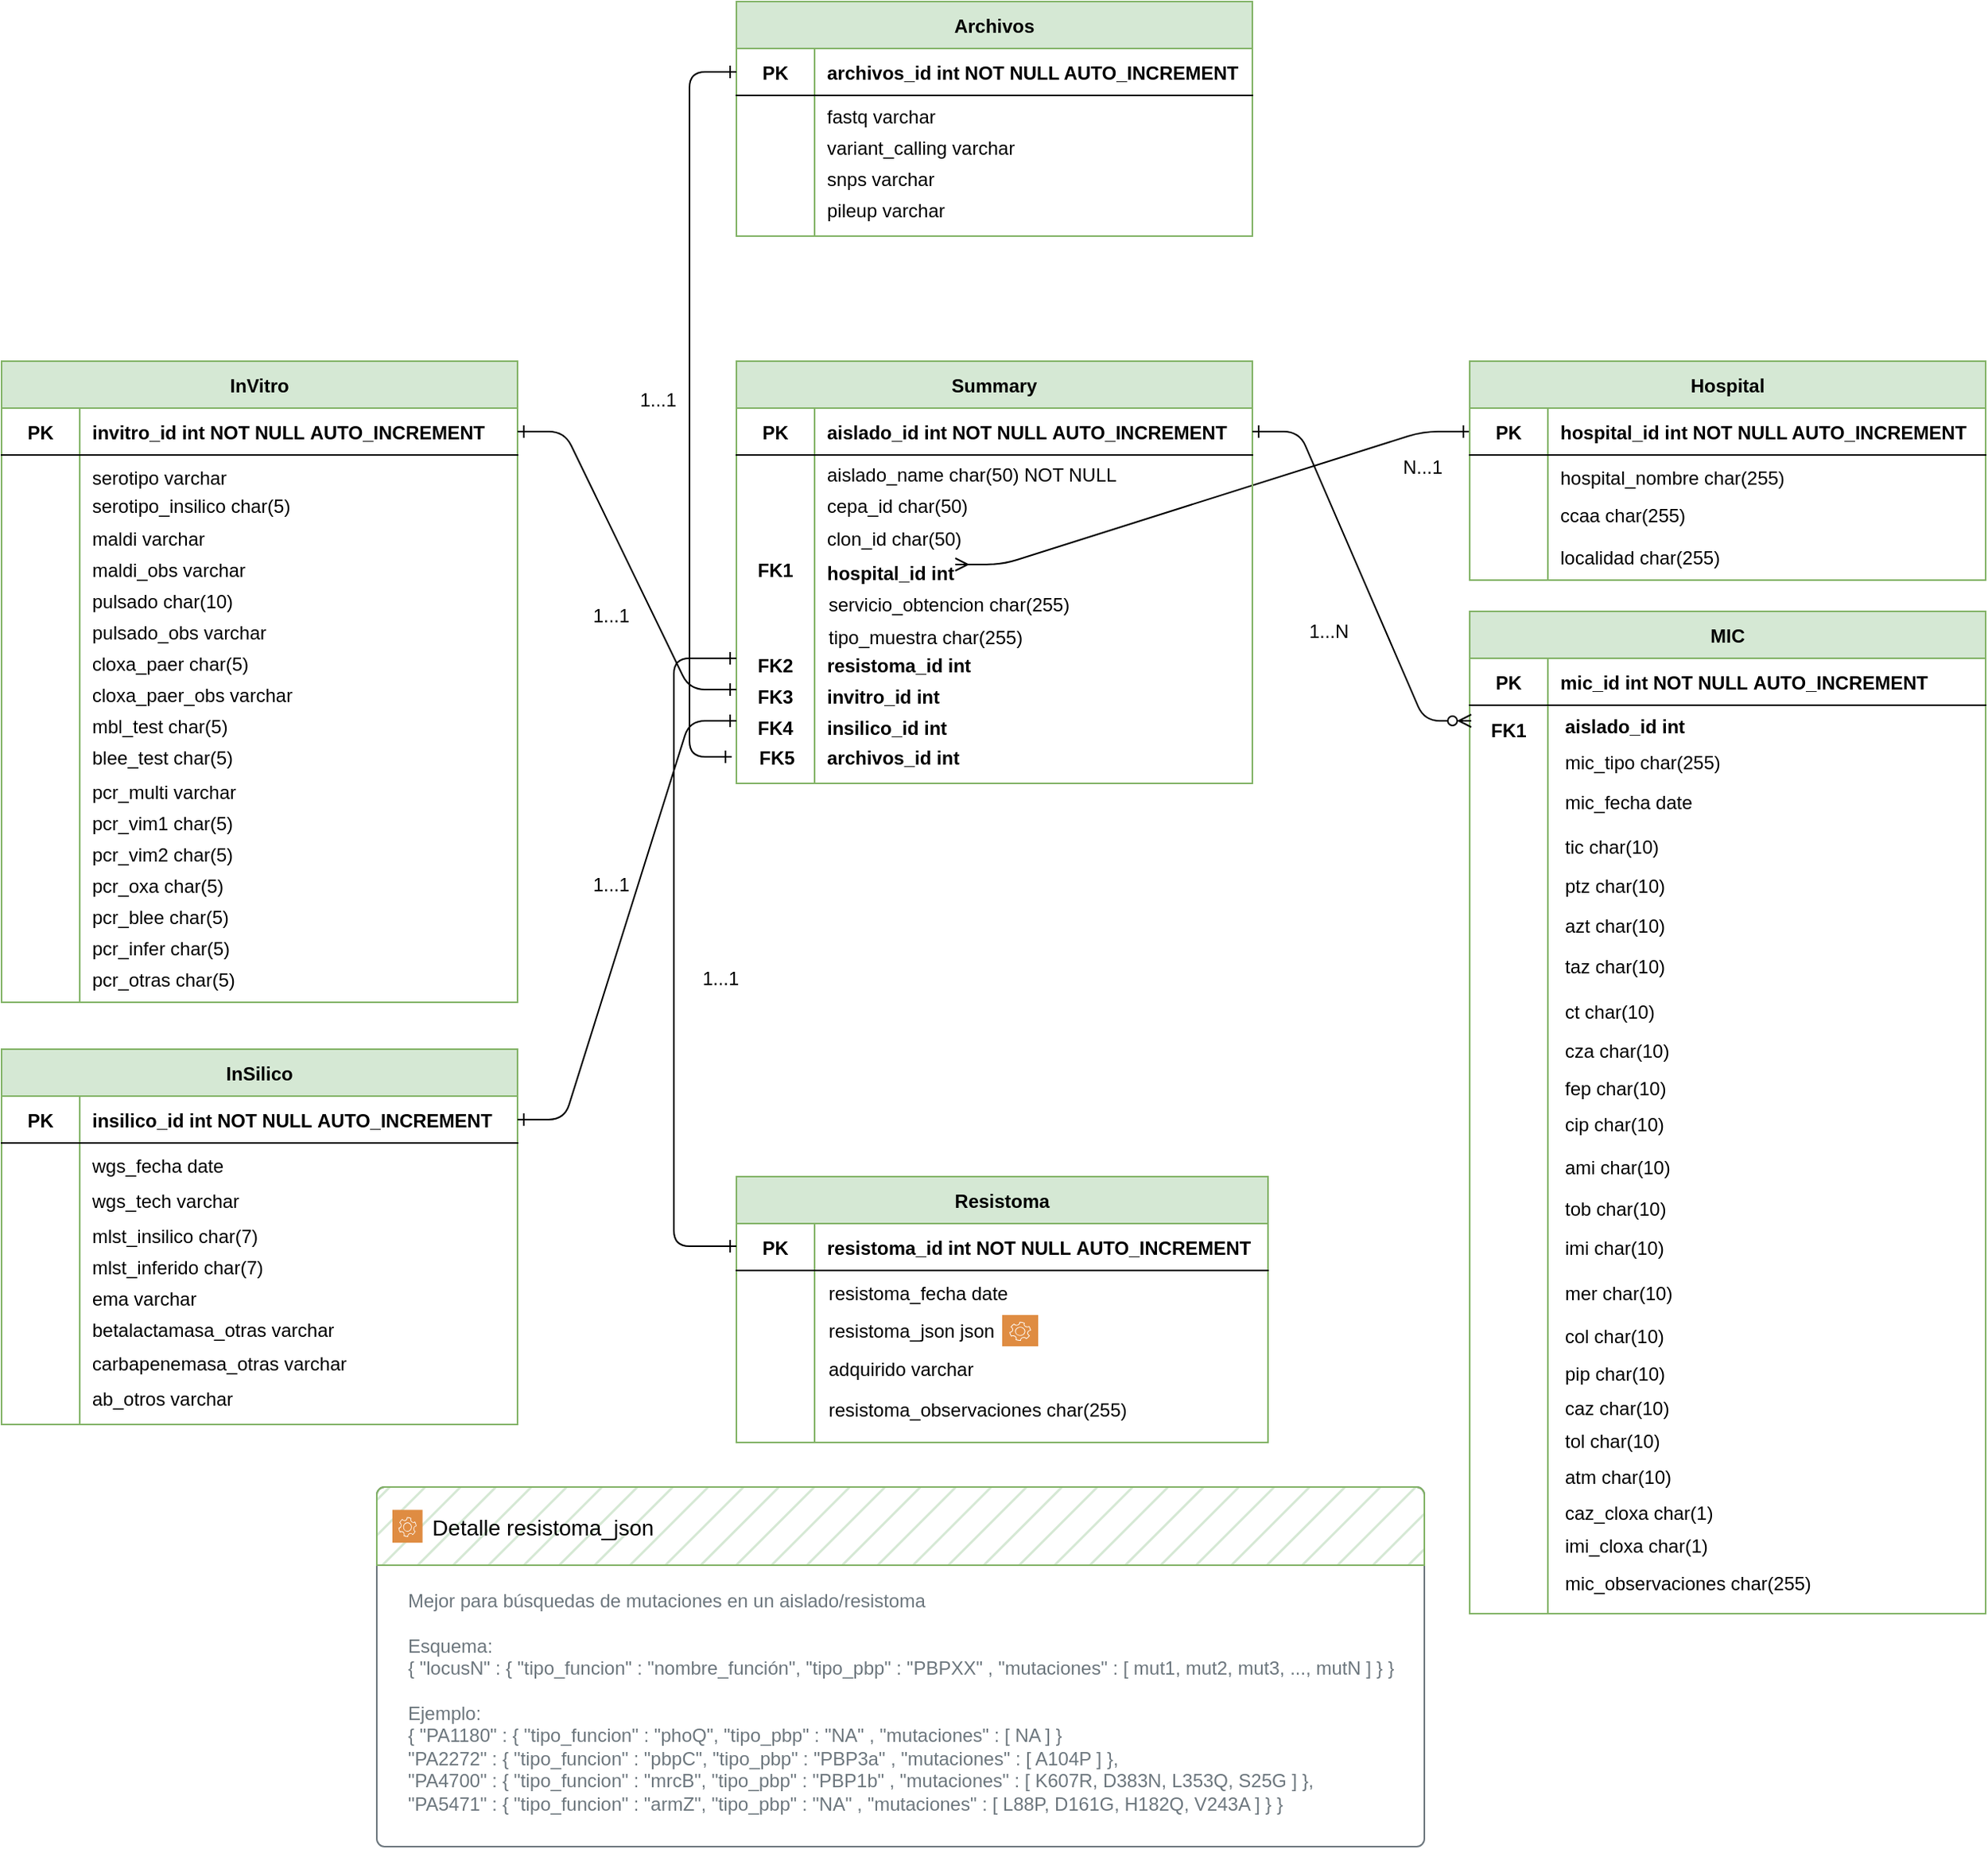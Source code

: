 <mxfile version="23.0.2" type="device" pages="3">
  <diagram id="R2lEEEUBdFMjLlhIrx00" name="Usando JSON">
    <mxGraphModel dx="2212" dy="1943" grid="1" gridSize="10" guides="1" tooltips="1" connect="1" arrows="1" fold="1" page="1" pageScale="1" pageWidth="850" pageHeight="1100" math="0" shadow="0" extFonts="Permanent Marker^https://fonts.googleapis.com/css?family=Permanent+Marker">
      <root>
        <mxCell id="0" />
        <mxCell id="1" parent="0" />
        <mxCell id="S7RvOsf6D0WuIKdnJg5r-1" value="" style="edgeStyle=entityRelationEdgeStyle;endArrow=ERone;startArrow=ERmany;endFill=0;startFill=0;entryX=0;entryY=0.5;entryDx=0;entryDy=0;" parent="1" target="S7RvOsf6D0WuIKdnJg5r-3" edge="1">
          <mxGeometry width="100" height="100" relative="1" as="geometry">
            <mxPoint x="260" y="250" as="sourcePoint" />
            <mxPoint x="279" y="250.5" as="targetPoint" />
          </mxGeometry>
        </mxCell>
        <mxCell id="S7RvOsf6D0WuIKdnJg5r-2" value="Hospital" style="shape=table;startSize=30;container=1;collapsible=1;childLayout=tableLayout;fixedRows=1;rowLines=0;fontStyle=1;align=center;resizeLast=1;fillColor=#d5e8d4;strokeColor=#82b366;" parent="1" vertex="1">
          <mxGeometry x="589" y="120" width="330" height="140" as="geometry" />
        </mxCell>
        <mxCell id="S7RvOsf6D0WuIKdnJg5r-3" value="" style="shape=partialRectangle;collapsible=0;dropTarget=0;pointerEvents=0;fillColor=none;points=[[0,0.5],[1,0.5]];portConstraint=eastwest;top=0;left=0;right=0;bottom=1;" parent="S7RvOsf6D0WuIKdnJg5r-2" vertex="1">
          <mxGeometry y="30" width="330" height="30" as="geometry" />
        </mxCell>
        <mxCell id="S7RvOsf6D0WuIKdnJg5r-4" value="PK" style="shape=partialRectangle;overflow=hidden;connectable=0;fillColor=none;top=0;left=0;bottom=0;right=0;fontStyle=1;" parent="S7RvOsf6D0WuIKdnJg5r-3" vertex="1">
          <mxGeometry width="50" height="30" as="geometry">
            <mxRectangle width="50" height="30" as="alternateBounds" />
          </mxGeometry>
        </mxCell>
        <mxCell id="S7RvOsf6D0WuIKdnJg5r-5" value="hospital_id int NOT NULL AUTO_INCREMENT" style="shape=partialRectangle;overflow=hidden;connectable=0;fillColor=none;top=0;left=0;bottom=0;right=0;align=left;spacingLeft=6;fontStyle=1;verticalAlign=middle;" parent="S7RvOsf6D0WuIKdnJg5r-3" vertex="1">
          <mxGeometry x="50" width="280" height="30" as="geometry">
            <mxRectangle width="280" height="30" as="alternateBounds" />
          </mxGeometry>
        </mxCell>
        <mxCell id="S7RvOsf6D0WuIKdnJg5r-6" value="" style="shape=partialRectangle;collapsible=0;dropTarget=0;pointerEvents=0;fillColor=none;points=[[0,0.5],[1,0.5]];portConstraint=eastwest;top=0;left=0;right=0;bottom=0;" parent="S7RvOsf6D0WuIKdnJg5r-2" vertex="1">
          <mxGeometry y="60" width="330" height="80" as="geometry" />
        </mxCell>
        <mxCell id="S7RvOsf6D0WuIKdnJg5r-7" value="" style="shape=partialRectangle;overflow=hidden;connectable=0;fillColor=none;top=0;left=0;bottom=0;right=0;" parent="S7RvOsf6D0WuIKdnJg5r-6" vertex="1">
          <mxGeometry width="50" height="80" as="geometry">
            <mxRectangle width="50" height="80" as="alternateBounds" />
          </mxGeometry>
        </mxCell>
        <mxCell id="S7RvOsf6D0WuIKdnJg5r-8" value="" style="shape=partialRectangle;overflow=hidden;connectable=0;fillColor=none;top=0;left=0;bottom=0;right=0;align=left;spacingLeft=6;" parent="S7RvOsf6D0WuIKdnJg5r-6" vertex="1">
          <mxGeometry x="50" width="280" height="80" as="geometry">
            <mxRectangle width="280" height="80" as="alternateBounds" />
          </mxGeometry>
        </mxCell>
        <mxCell id="S7RvOsf6D0WuIKdnJg5r-9" value="Summary" style="shape=table;startSize=30;container=1;collapsible=1;childLayout=tableLayout;fixedRows=1;rowLines=0;fontStyle=1;align=center;resizeLast=1;fillColor=#d5e8d4;strokeColor=#82b366;" parent="1" vertex="1">
          <mxGeometry x="120" y="120" width="330" height="270" as="geometry" />
        </mxCell>
        <mxCell id="S7RvOsf6D0WuIKdnJg5r-10" value="" style="shape=partialRectangle;collapsible=0;dropTarget=0;pointerEvents=0;fillColor=none;points=[[0,0.5],[1,0.5]];portConstraint=eastwest;top=0;left=0;right=0;bottom=1;" parent="S7RvOsf6D0WuIKdnJg5r-9" vertex="1">
          <mxGeometry y="30" width="330" height="30" as="geometry" />
        </mxCell>
        <mxCell id="S7RvOsf6D0WuIKdnJg5r-11" value="PK" style="shape=partialRectangle;overflow=hidden;connectable=0;fillColor=none;top=0;left=0;bottom=0;right=0;fontStyle=1;" parent="S7RvOsf6D0WuIKdnJg5r-10" vertex="1">
          <mxGeometry width="50" height="30" as="geometry">
            <mxRectangle width="50" height="30" as="alternateBounds" />
          </mxGeometry>
        </mxCell>
        <mxCell id="S7RvOsf6D0WuIKdnJg5r-12" value="aislado_id int NOT NULL AUTO_INCREMENT" style="shape=partialRectangle;overflow=hidden;connectable=0;fillColor=none;top=0;left=0;bottom=0;right=0;align=left;spacingLeft=6;fontStyle=1;" parent="S7RvOsf6D0WuIKdnJg5r-10" vertex="1">
          <mxGeometry x="50" width="280" height="30" as="geometry">
            <mxRectangle width="280" height="30" as="alternateBounds" />
          </mxGeometry>
        </mxCell>
        <mxCell id="S7RvOsf6D0WuIKdnJg5r-13" value="" style="shape=partialRectangle;collapsible=0;dropTarget=0;pointerEvents=0;fillColor=none;points=[[0,0.5],[1,0.5]];portConstraint=eastwest;top=0;left=0;right=0;bottom=0;" parent="S7RvOsf6D0WuIKdnJg5r-9" vertex="1">
          <mxGeometry y="60" width="330" height="210" as="geometry" />
        </mxCell>
        <mxCell id="S7RvOsf6D0WuIKdnJg5r-14" value="" style="shape=partialRectangle;overflow=hidden;connectable=0;fillColor=none;top=0;left=0;bottom=0;right=0;" parent="S7RvOsf6D0WuIKdnJg5r-13" vertex="1">
          <mxGeometry width="50" height="210" as="geometry">
            <mxRectangle width="50" height="210" as="alternateBounds" />
          </mxGeometry>
        </mxCell>
        <mxCell id="S7RvOsf6D0WuIKdnJg5r-15" value="" style="shape=partialRectangle;overflow=hidden;connectable=0;fillColor=none;top=0;left=0;bottom=0;right=0;align=left;spacingLeft=6;" parent="S7RvOsf6D0WuIKdnJg5r-13" vertex="1">
          <mxGeometry x="50" width="280" height="210" as="geometry">
            <mxRectangle width="280" height="210" as="alternateBounds" />
          </mxGeometry>
        </mxCell>
        <mxCell id="S7RvOsf6D0WuIKdnJg5r-16" value="cepa_id char(50)" style="shape=partialRectangle;overflow=hidden;connectable=0;fillColor=none;top=0;left=0;bottom=0;right=0;align=left;spacingLeft=6;" parent="1" vertex="1">
          <mxGeometry x="170" y="197" width="220" height="30" as="geometry">
            <mxRectangle width="220" height="30" as="alternateBounds" />
          </mxGeometry>
        </mxCell>
        <mxCell id="S7RvOsf6D0WuIKdnJg5r-17" value="clon_id char(50)" style="shape=partialRectangle;overflow=hidden;connectable=0;fillColor=none;top=0;left=0;bottom=0;right=0;align=left;spacingLeft=6;" parent="1" vertex="1">
          <mxGeometry x="170" y="218" width="220" height="30" as="geometry">
            <mxRectangle width="220" height="30" as="alternateBounds" />
          </mxGeometry>
        </mxCell>
        <mxCell id="S7RvOsf6D0WuIKdnJg5r-18" value="hospital_id int" style="shape=partialRectangle;overflow=hidden;connectable=0;fillColor=none;top=0;left=0;bottom=0;right=0;align=left;spacingLeft=6;fontStyle=1" parent="1" vertex="1">
          <mxGeometry x="170" y="240" width="220" height="30" as="geometry">
            <mxRectangle width="220" height="30" as="alternateBounds" />
          </mxGeometry>
        </mxCell>
        <mxCell id="S7RvOsf6D0WuIKdnJg5r-19" value="tipo_muestra char(255)" style="shape=partialRectangle;overflow=hidden;connectable=0;fillColor=none;top=0;left=0;bottom=0;right=0;align=left;spacingLeft=6;" parent="1" vertex="1">
          <mxGeometry x="171" y="281" width="220" height="30" as="geometry">
            <mxRectangle width="220" height="30" as="alternateBounds" />
          </mxGeometry>
        </mxCell>
        <mxCell id="S7RvOsf6D0WuIKdnJg5r-20" value="servicio_obtencion char(255)" style="shape=partialRectangle;overflow=hidden;connectable=0;fillColor=none;top=0;left=0;bottom=0;right=0;align=left;spacingLeft=6;" parent="1" vertex="1">
          <mxGeometry x="171" y="260" width="220" height="30" as="geometry">
            <mxRectangle width="220" height="30" as="alternateBounds" />
          </mxGeometry>
        </mxCell>
        <mxCell id="S7RvOsf6D0WuIKdnJg5r-22" value="resistoma_id int" style="shape=partialRectangle;overflow=hidden;connectable=0;fillColor=none;top=0;left=0;bottom=0;right=0;align=left;spacingLeft=6;fontStyle=1" parent="1" vertex="1">
          <mxGeometry x="170" y="299" width="220" height="30" as="geometry">
            <mxRectangle width="220" height="30" as="alternateBounds" />
          </mxGeometry>
        </mxCell>
        <mxCell id="S7RvOsf6D0WuIKdnJg5r-23" value="invitro_id int" style="shape=partialRectangle;overflow=hidden;connectable=0;fillColor=none;top=0;left=0;bottom=0;right=0;align=left;spacingLeft=6;fontStyle=1" parent="1" vertex="1">
          <mxGeometry x="170" y="319" width="220" height="30" as="geometry">
            <mxRectangle width="220" height="30" as="alternateBounds" />
          </mxGeometry>
        </mxCell>
        <mxCell id="S7RvOsf6D0WuIKdnJg5r-24" value="insilico_id int" style="shape=partialRectangle;overflow=hidden;connectable=0;fillColor=none;top=0;left=0;bottom=0;right=0;align=left;spacingLeft=6;fontStyle=1" parent="1" vertex="1">
          <mxGeometry x="170" y="339" width="220" height="30" as="geometry">
            <mxRectangle width="220" height="30" as="alternateBounds" />
          </mxGeometry>
        </mxCell>
        <mxCell id="S7RvOsf6D0WuIKdnJg5r-25" value="ccaa char(255)" style="shape=partialRectangle;overflow=hidden;connectable=0;fillColor=none;top=0;left=0;bottom=0;right=0;align=left;spacingLeft=6;" parent="1" vertex="1">
          <mxGeometry x="639" y="203" width="200" height="30" as="geometry">
            <mxRectangle width="200" height="30" as="alternateBounds" />
          </mxGeometry>
        </mxCell>
        <mxCell id="S7RvOsf6D0WuIKdnJg5r-26" value="localidad char(255)" style="shape=partialRectangle;overflow=hidden;connectable=0;fillColor=none;top=0;left=0;bottom=0;right=0;align=left;spacingLeft=6;" parent="1" vertex="1">
          <mxGeometry x="639" y="230" width="200" height="30" as="geometry">
            <mxRectangle width="200" height="30" as="alternateBounds" />
          </mxGeometry>
        </mxCell>
        <mxCell id="S7RvOsf6D0WuIKdnJg5r-27" value="hospital_nombre char(255)" style="shape=partialRectangle;overflow=hidden;connectable=0;fillColor=none;top=0;left=0;bottom=0;right=0;align=left;spacingLeft=6;" parent="1" vertex="1">
          <mxGeometry x="639" y="179" width="200" height="30" as="geometry">
            <mxRectangle width="200" height="30" as="alternateBounds" />
          </mxGeometry>
        </mxCell>
        <mxCell id="S7RvOsf6D0WuIKdnJg5r-28" value="" style="group" parent="1" vertex="1" connectable="0">
          <mxGeometry x="589" y="280" width="330" height="640" as="geometry" />
        </mxCell>
        <mxCell id="S7RvOsf6D0WuIKdnJg5r-29" value="MIC" style="shape=table;startSize=30;container=1;collapsible=1;childLayout=tableLayout;fixedRows=1;rowLines=0;fontStyle=1;align=center;resizeLast=1;fillColor=#d5e8d4;strokeColor=#82b366;" parent="S7RvOsf6D0WuIKdnJg5r-28" vertex="1">
          <mxGeometry width="330" height="641" as="geometry" />
        </mxCell>
        <mxCell id="S7RvOsf6D0WuIKdnJg5r-30" value="" style="shape=partialRectangle;collapsible=0;dropTarget=0;pointerEvents=0;fillColor=none;points=[[0,0.5],[1,0.5]];portConstraint=eastwest;top=0;left=0;right=0;bottom=1;" parent="S7RvOsf6D0WuIKdnJg5r-29" vertex="1">
          <mxGeometry y="30" width="330" height="30" as="geometry" />
        </mxCell>
        <mxCell id="S7RvOsf6D0WuIKdnJg5r-31" value="PK" style="shape=partialRectangle;overflow=hidden;connectable=0;fillColor=none;top=0;left=0;bottom=0;right=0;fontStyle=1;" parent="S7RvOsf6D0WuIKdnJg5r-30" vertex="1">
          <mxGeometry width="50" height="30" as="geometry">
            <mxRectangle width="50" height="30" as="alternateBounds" />
          </mxGeometry>
        </mxCell>
        <mxCell id="S7RvOsf6D0WuIKdnJg5r-32" value="mic_id int NOT NULL AUTO_INCREMENT" style="shape=partialRectangle;overflow=hidden;connectable=0;fillColor=none;top=0;left=0;bottom=0;right=0;align=left;spacingLeft=6;fontStyle=1;verticalAlign=middle;" parent="S7RvOsf6D0WuIKdnJg5r-30" vertex="1">
          <mxGeometry x="50" width="280" height="30" as="geometry">
            <mxRectangle width="280" height="30" as="alternateBounds" />
          </mxGeometry>
        </mxCell>
        <mxCell id="S7RvOsf6D0WuIKdnJg5r-33" value="" style="shape=partialRectangle;collapsible=0;dropTarget=0;pointerEvents=0;fillColor=none;points=[[0,0.5],[1,0.5]];portConstraint=eastwest;top=0;left=0;right=0;bottom=0;" parent="S7RvOsf6D0WuIKdnJg5r-29" vertex="1">
          <mxGeometry y="60" width="330" height="581" as="geometry" />
        </mxCell>
        <mxCell id="S7RvOsf6D0WuIKdnJg5r-34" value="" style="shape=partialRectangle;overflow=hidden;connectable=0;fillColor=none;top=0;left=0;bottom=0;right=0;" parent="S7RvOsf6D0WuIKdnJg5r-33" vertex="1">
          <mxGeometry width="50" height="581" as="geometry">
            <mxRectangle width="50" height="581" as="alternateBounds" />
          </mxGeometry>
        </mxCell>
        <mxCell id="S7RvOsf6D0WuIKdnJg5r-35" value="" style="shape=partialRectangle;overflow=hidden;connectable=0;fillColor=none;top=0;left=0;bottom=0;right=0;align=left;spacingLeft=6;" parent="S7RvOsf6D0WuIKdnJg5r-33" vertex="1">
          <mxGeometry x="50" width="280" height="581" as="geometry">
            <mxRectangle width="280" height="581" as="alternateBounds" />
          </mxGeometry>
        </mxCell>
        <mxCell id="S7RvOsf6D0WuIKdnJg5r-36" value="mic_fecha date" style="shape=partialRectangle;overflow=hidden;connectable=0;fillColor=none;top=0;left=0;bottom=0;right=0;align=left;spacingLeft=6;" parent="S7RvOsf6D0WuIKdnJg5r-28" vertex="1">
          <mxGeometry x="53" y="104.104" width="264" height="34.375" as="geometry">
            <mxRectangle width="200" height="30" as="alternateBounds" />
          </mxGeometry>
        </mxCell>
        <mxCell id="S7RvOsf6D0WuIKdnJg5r-37" value="tic char(10)" style="shape=partialRectangle;overflow=hidden;connectable=0;fillColor=none;top=0;left=0;bottom=0;right=0;align=left;spacingLeft=6;" parent="S7RvOsf6D0WuIKdnJg5r-28" vertex="1">
          <mxGeometry x="53" y="132.75" width="264" height="34.375" as="geometry">
            <mxRectangle width="200" height="30" as="alternateBounds" />
          </mxGeometry>
        </mxCell>
        <mxCell id="S7RvOsf6D0WuIKdnJg5r-38" value="mic_tipo char(255)" style="shape=partialRectangle;overflow=hidden;connectable=0;fillColor=none;top=0;left=0;bottom=0;right=0;align=left;spacingLeft=6;" parent="S7RvOsf6D0WuIKdnJg5r-28" vertex="1">
          <mxGeometry x="53" y="78.604" width="264" height="34.375" as="geometry">
            <mxRectangle width="200" height="30" as="alternateBounds" />
          </mxGeometry>
        </mxCell>
        <mxCell id="S7RvOsf6D0WuIKdnJg5r-39" value="ptz char(10)" style="shape=partialRectangle;overflow=hidden;connectable=0;fillColor=none;top=0;left=0;bottom=0;right=0;align=left;spacingLeft=6;" parent="S7RvOsf6D0WuIKdnJg5r-28" vertex="1">
          <mxGeometry x="53" y="157.958" width="264" height="34.375" as="geometry">
            <mxRectangle width="200" height="30" as="alternateBounds" />
          </mxGeometry>
        </mxCell>
        <mxCell id="S7RvOsf6D0WuIKdnJg5r-40" value="azt char(10)" style="shape=partialRectangle;overflow=hidden;connectable=0;fillColor=none;top=0;left=0;bottom=0;right=0;align=left;spacingLeft=6;" parent="S7RvOsf6D0WuIKdnJg5r-28" vertex="1">
          <mxGeometry x="53" y="183.167" width="264" height="34.375" as="geometry">
            <mxRectangle width="200" height="30" as="alternateBounds" />
          </mxGeometry>
        </mxCell>
        <mxCell id="S7RvOsf6D0WuIKdnJg5r-41" value="taz char(10)" style="shape=partialRectangle;overflow=hidden;connectable=0;fillColor=none;top=0;left=0;bottom=0;right=0;align=left;spacingLeft=6;" parent="S7RvOsf6D0WuIKdnJg5r-28" vertex="1">
          <mxGeometry x="53" y="209.521" width="264" height="34.375" as="geometry">
            <mxRectangle width="200" height="30" as="alternateBounds" />
          </mxGeometry>
        </mxCell>
        <mxCell id="S7RvOsf6D0WuIKdnJg5r-42" value="ct char(10)" style="shape=partialRectangle;overflow=hidden;connectable=0;fillColor=none;top=0;left=0;bottom=0;right=0;align=left;spacingLeft=6;" parent="S7RvOsf6D0WuIKdnJg5r-28" vertex="1">
          <mxGeometry x="53" y="238.167" width="264" height="34.375" as="geometry">
            <mxRectangle width="200" height="30" as="alternateBounds" />
          </mxGeometry>
        </mxCell>
        <mxCell id="S7RvOsf6D0WuIKdnJg5r-43" value="cza char(10)" style="shape=partialRectangle;overflow=hidden;connectable=0;fillColor=none;top=0;left=0;bottom=0;right=0;align=left;spacingLeft=6;" parent="S7RvOsf6D0WuIKdnJg5r-28" vertex="1">
          <mxGeometry x="53" y="263.375" width="264" height="34.375" as="geometry">
            <mxRectangle width="200" height="30" as="alternateBounds" />
          </mxGeometry>
        </mxCell>
        <mxCell id="S7RvOsf6D0WuIKdnJg5r-44" value="fep char(10)" style="shape=partialRectangle;overflow=hidden;connectable=0;fillColor=none;top=0;left=0;bottom=0;right=0;align=left;spacingLeft=6;" parent="S7RvOsf6D0WuIKdnJg5r-28" vertex="1">
          <mxGeometry x="53" y="287.438" width="264" height="34.375" as="geometry">
            <mxRectangle width="200" height="30" as="alternateBounds" />
          </mxGeometry>
        </mxCell>
        <mxCell id="S7RvOsf6D0WuIKdnJg5r-45" value="cip char(10)" style="shape=partialRectangle;overflow=hidden;connectable=0;fillColor=none;top=0;left=0;bottom=0;right=0;align=left;spacingLeft=6;" parent="S7RvOsf6D0WuIKdnJg5r-28" vertex="1">
          <mxGeometry x="53" y="310.354" width="264" height="34.375" as="geometry">
            <mxRectangle width="200" height="30" as="alternateBounds" />
          </mxGeometry>
        </mxCell>
        <mxCell id="S7RvOsf6D0WuIKdnJg5r-46" value="ami char(10)" style="shape=partialRectangle;overflow=hidden;connectable=0;fillColor=none;top=0;left=0;bottom=0;right=0;align=left;spacingLeft=6;" parent="S7RvOsf6D0WuIKdnJg5r-28" vertex="1">
          <mxGeometry x="53" y="337.854" width="264" height="34.375" as="geometry">
            <mxRectangle width="200" height="30" as="alternateBounds" />
          </mxGeometry>
        </mxCell>
        <mxCell id="S7RvOsf6D0WuIKdnJg5r-47" value="tob char(10)" style="shape=partialRectangle;overflow=hidden;connectable=0;fillColor=none;top=0;left=0;bottom=0;right=0;align=left;spacingLeft=6;" parent="S7RvOsf6D0WuIKdnJg5r-28" vertex="1">
          <mxGeometry x="53" y="364.208" width="264" height="34.375" as="geometry">
            <mxRectangle width="200" height="30" as="alternateBounds" />
          </mxGeometry>
        </mxCell>
        <mxCell id="S7RvOsf6D0WuIKdnJg5r-48" value="imi char(10)" style="shape=partialRectangle;overflow=hidden;connectable=0;fillColor=none;top=0;left=0;bottom=0;right=0;align=left;spacingLeft=6;" parent="S7RvOsf6D0WuIKdnJg5r-28" vertex="1">
          <mxGeometry x="53" y="389.417" width="264" height="34.375" as="geometry">
            <mxRectangle width="200" height="30" as="alternateBounds" />
          </mxGeometry>
        </mxCell>
        <mxCell id="S7RvOsf6D0WuIKdnJg5r-49" value="mer char(10)" style="shape=partialRectangle;overflow=hidden;connectable=0;fillColor=none;top=0;left=0;bottom=0;right=0;align=left;spacingLeft=6;" parent="S7RvOsf6D0WuIKdnJg5r-28" vertex="1">
          <mxGeometry x="53" y="418.062" width="264" height="34.375" as="geometry">
            <mxRectangle width="200" height="30" as="alternateBounds" />
          </mxGeometry>
        </mxCell>
        <mxCell id="S7RvOsf6D0WuIKdnJg5r-50" value="col char(10)" style="shape=partialRectangle;overflow=hidden;connectable=0;fillColor=none;top=0;left=0;bottom=0;right=0;align=left;spacingLeft=6;" parent="S7RvOsf6D0WuIKdnJg5r-28" vertex="1">
          <mxGeometry x="53" y="445.562" width="264" height="34.375" as="geometry">
            <mxRectangle width="200" height="30" as="alternateBounds" />
          </mxGeometry>
        </mxCell>
        <mxCell id="x2gFUkMJHdRvzrLQR_lg-1" value="pip char(10)" style="shape=partialRectangle;overflow=hidden;connectable=0;fillColor=none;top=0;left=0;bottom=0;right=0;align=left;spacingLeft=6;" parent="S7RvOsf6D0WuIKdnJg5r-28" vertex="1">
          <mxGeometry x="53" y="470.003" width="264" height="34.375" as="geometry">
            <mxRectangle width="200" height="30" as="alternateBounds" />
          </mxGeometry>
        </mxCell>
        <mxCell id="x2gFUkMJHdRvzrLQR_lg-2" value="caz char(10)" style="shape=partialRectangle;overflow=hidden;connectable=0;fillColor=none;top=0;left=0;bottom=0;right=0;align=left;spacingLeft=6;" parent="S7RvOsf6D0WuIKdnJg5r-28" vertex="1">
          <mxGeometry x="53" y="492.003" width="264" height="34.375" as="geometry">
            <mxRectangle width="200" height="30" as="alternateBounds" />
          </mxGeometry>
        </mxCell>
        <mxCell id="x2gFUkMJHdRvzrLQR_lg-3" value="tol char(10)" style="shape=partialRectangle;overflow=hidden;connectable=0;fillColor=none;top=0;left=0;bottom=0;right=0;align=left;spacingLeft=6;" parent="S7RvOsf6D0WuIKdnJg5r-28" vertex="1">
          <mxGeometry x="53" y="513.003" width="264" height="34.375" as="geometry">
            <mxRectangle width="200" height="30" as="alternateBounds" />
          </mxGeometry>
        </mxCell>
        <mxCell id="S7RvOsf6D0WuIKdnJg5r-51" value="mic_observaciones char(255)" style="shape=partialRectangle;overflow=hidden;connectable=0;fillColor=none;top=0;left=0;bottom=0;right=0;align=left;spacingLeft=6;" parent="S7RvOsf6D0WuIKdnJg5r-28" vertex="1">
          <mxGeometry x="53" y="606" width="264" height="30" as="geometry">
            <mxRectangle width="200" height="30" as="alternateBounds" />
          </mxGeometry>
        </mxCell>
        <mxCell id="x2gFUkMJHdRvzrLQR_lg-4" value="atm char(10)" style="shape=partialRectangle;overflow=hidden;connectable=0;fillColor=none;top=0;left=0;bottom=0;right=0;align=left;spacingLeft=6;" parent="S7RvOsf6D0WuIKdnJg5r-28" vertex="1">
          <mxGeometry x="53" y="536.003" width="264" height="34.375" as="geometry">
            <mxRectangle width="200" height="30" as="alternateBounds" />
          </mxGeometry>
        </mxCell>
        <mxCell id="x2gFUkMJHdRvzrLQR_lg-5" value="caz_cloxa char(1)" style="shape=partialRectangle;overflow=hidden;connectable=0;fillColor=none;top=0;left=0;bottom=0;right=0;align=left;spacingLeft=6;" parent="S7RvOsf6D0WuIKdnJg5r-28" vertex="1">
          <mxGeometry x="53" y="559.003" width="264" height="34.375" as="geometry">
            <mxRectangle width="200" height="30" as="alternateBounds" />
          </mxGeometry>
        </mxCell>
        <mxCell id="x2gFUkMJHdRvzrLQR_lg-6" value="imi_cloxa char(1)" style="shape=partialRectangle;overflow=hidden;connectable=0;fillColor=none;top=0;left=0;bottom=0;right=0;align=left;spacingLeft=6;" parent="S7RvOsf6D0WuIKdnJg5r-28" vertex="1">
          <mxGeometry x="53" y="579.623" width="264" height="34.375" as="geometry">
            <mxRectangle width="200" height="30" as="alternateBounds" />
          </mxGeometry>
        </mxCell>
        <mxCell id="FMcYi5RqUeWi5GQqdESO-4" value="aislado_id int" style="shape=partialRectangle;overflow=hidden;connectable=0;fillColor=none;top=0;left=0;bottom=0;right=0;align=left;spacingLeft=6;fontStyle=1" parent="S7RvOsf6D0WuIKdnJg5r-28" vertex="1">
          <mxGeometry x="53" y="56.004" width="264" height="34.375" as="geometry">
            <mxRectangle width="200" height="30" as="alternateBounds" />
          </mxGeometry>
        </mxCell>
        <mxCell id="pdqsxxut7R2W9FtQ65y7-1" value="FK1" style="shape=partialRectangle;overflow=hidden;connectable=0;fillColor=none;top=0;left=0;bottom=0;right=0;fontStyle=1;" parent="S7RvOsf6D0WuIKdnJg5r-28" vertex="1">
          <mxGeometry y="60.38" width="50" height="30" as="geometry">
            <mxRectangle width="50" height="30" as="alternateBounds" />
          </mxGeometry>
        </mxCell>
        <mxCell id="S7RvOsf6D0WuIKdnJg5r-52" value="Resistoma" style="shape=table;startSize=30;container=1;collapsible=1;childLayout=tableLayout;fixedRows=1;rowLines=0;fontStyle=1;align=center;resizeLast=1;fillColor=#d5e8d4;strokeColor=#82b366;" parent="1" vertex="1">
          <mxGeometry x="120" y="641.5" width="340" height="170" as="geometry" />
        </mxCell>
        <mxCell id="S7RvOsf6D0WuIKdnJg5r-53" value="" style="shape=partialRectangle;collapsible=0;dropTarget=0;pointerEvents=0;fillColor=none;points=[[0,0.5],[1,0.5]];portConstraint=eastwest;top=0;left=0;right=0;bottom=1;" parent="S7RvOsf6D0WuIKdnJg5r-52" vertex="1">
          <mxGeometry y="30" width="340" height="30" as="geometry" />
        </mxCell>
        <mxCell id="S7RvOsf6D0WuIKdnJg5r-54" value="PK" style="shape=partialRectangle;overflow=hidden;connectable=0;fillColor=none;top=0;left=0;bottom=0;right=0;fontStyle=1;" parent="S7RvOsf6D0WuIKdnJg5r-53" vertex="1">
          <mxGeometry width="50" height="30" as="geometry">
            <mxRectangle width="50" height="30" as="alternateBounds" />
          </mxGeometry>
        </mxCell>
        <mxCell id="S7RvOsf6D0WuIKdnJg5r-55" value="resistoma_id int NOT NULL AUTO_INCREMENT" style="shape=partialRectangle;overflow=hidden;connectable=0;fillColor=none;top=0;left=0;bottom=0;right=0;align=left;spacingLeft=6;fontStyle=1;" parent="S7RvOsf6D0WuIKdnJg5r-53" vertex="1">
          <mxGeometry x="50" width="290" height="30" as="geometry">
            <mxRectangle width="290" height="30" as="alternateBounds" />
          </mxGeometry>
        </mxCell>
        <mxCell id="S7RvOsf6D0WuIKdnJg5r-56" value="" style="shape=partialRectangle;collapsible=0;dropTarget=0;pointerEvents=0;fillColor=none;points=[[0,0.5],[1,0.5]];portConstraint=eastwest;top=0;left=0;right=0;bottom=0;" parent="S7RvOsf6D0WuIKdnJg5r-52" vertex="1">
          <mxGeometry y="60" width="340" height="110" as="geometry" />
        </mxCell>
        <mxCell id="S7RvOsf6D0WuIKdnJg5r-57" value="" style="shape=partialRectangle;overflow=hidden;connectable=0;fillColor=none;top=0;left=0;bottom=0;right=0;" parent="S7RvOsf6D0WuIKdnJg5r-56" vertex="1">
          <mxGeometry width="50" height="110" as="geometry">
            <mxRectangle width="50" height="110" as="alternateBounds" />
          </mxGeometry>
        </mxCell>
        <mxCell id="S7RvOsf6D0WuIKdnJg5r-58" value="" style="shape=partialRectangle;overflow=hidden;connectable=0;fillColor=none;top=0;left=0;bottom=0;right=0;align=left;spacingLeft=6;" parent="S7RvOsf6D0WuIKdnJg5r-56" vertex="1">
          <mxGeometry x="50" width="290" height="110" as="geometry">
            <mxRectangle width="290" height="110" as="alternateBounds" />
          </mxGeometry>
        </mxCell>
        <mxCell id="S7RvOsf6D0WuIKdnJg5r-59" value="resistoma_fecha date" style="shape=partialRectangle;overflow=hidden;connectable=0;fillColor=none;top=0;left=0;bottom=0;right=0;align=left;spacingLeft=6;" parent="1" vertex="1">
          <mxGeometry x="171" y="700.5" width="200" height="30" as="geometry">
            <mxRectangle width="200" height="30" as="alternateBounds" />
          </mxGeometry>
        </mxCell>
        <mxCell id="S7RvOsf6D0WuIKdnJg5r-60" value="resistoma_observaciones char(255)" style="shape=partialRectangle;overflow=hidden;connectable=0;fillColor=none;top=0;left=0;bottom=0;right=0;align=left;spacingLeft=6;" parent="1" vertex="1">
          <mxGeometry x="171" y="775" width="200" height="30" as="geometry">
            <mxRectangle width="200" height="30" as="alternateBounds" />
          </mxGeometry>
        </mxCell>
        <mxCell id="S7RvOsf6D0WuIKdnJg5r-61" value="resistoma_json json" style="shape=partialRectangle;overflow=hidden;connectable=0;fillColor=none;top=0;left=0;bottom=0;right=0;align=left;spacingLeft=6;" parent="1" vertex="1">
          <mxGeometry x="171" y="724.5" width="200" height="30" as="geometry">
            <mxRectangle width="200" height="30" as="alternateBounds" />
          </mxGeometry>
        </mxCell>
        <mxCell id="S7RvOsf6D0WuIKdnJg5r-62" value="" style="edgeStyle=entityRelationEdgeStyle;endArrow=ERzeroToMany;startArrow=ERone;endFill=1;startFill=0;exitX=1;exitY=0.5;exitDx=0;exitDy=0;" parent="1" source="S7RvOsf6D0WuIKdnJg5r-10" edge="1">
          <mxGeometry width="100" height="100" relative="1" as="geometry">
            <mxPoint x="240" y="310" as="sourcePoint" />
            <mxPoint x="590" y="350" as="targetPoint" />
          </mxGeometry>
        </mxCell>
        <mxCell id="S7RvOsf6D0WuIKdnJg5r-63" value="" style="edgeStyle=elbowEdgeStyle;endArrow=ERone;startArrow=ERone;endFill=0;startFill=0;" parent="1" edge="1">
          <mxGeometry width="100" height="100" relative="1" as="geometry">
            <mxPoint x="120" y="310" as="sourcePoint" />
            <mxPoint x="120" y="686" as="targetPoint" />
            <Array as="points">
              <mxPoint x="80" y="500" />
            </Array>
          </mxGeometry>
        </mxCell>
        <mxCell id="S7RvOsf6D0WuIKdnJg5r-64" value="aislado_name char(50) NOT NULL " style="shape=partialRectangle;overflow=hidden;connectable=0;fillColor=none;top=0;left=0;bottom=0;right=0;align=left;spacingLeft=6;fontStyle=0;" parent="1" vertex="1">
          <mxGeometry x="170" y="177" width="200" height="30" as="geometry">
            <mxRectangle width="200" height="30" as="alternateBounds" />
          </mxGeometry>
        </mxCell>
        <mxCell id="S7RvOsf6D0WuIKdnJg5r-65" value="Mejor para búsquedas de mutaciones en un aislado/resistoma&lt;br style=&quot;font-size: 12px;&quot;&gt;&lt;br style=&quot;font-size: 12px;&quot;&gt;Esquema:&lt;br style=&quot;font-size: 12px;&quot;&gt;{ &quot;locusN&quot; : { &quot;tipo_funcion&quot; : &quot;nombre_función&quot;, &quot;tipo_pbp&quot; : &quot;PBPXX&quot; , &quot;mutaciones&quot; : [ mut1, mut2, mut3, ..., mutN ] } }&lt;br style=&quot;font-size: 12px;&quot;&gt;&lt;br style=&quot;font-size: 12px;&quot;&gt;Ejemplo:&lt;br style=&quot;font-size: 12px;&quot;&gt;{ &quot;PA1180&quot; : { &quot;tipo_funcion&quot; : &quot;phoQ&quot;, &quot;tipo_pbp&quot; : &quot;NA&quot; , &quot;mutaciones&quot; : [ NA ] }&lt;br style=&quot;font-size: 12px;&quot;&gt;&quot;PA2272&quot; : { &quot;tipo_funcion&quot; : &quot;pbpC&quot;, &quot;tipo_pbp&quot; : &quot;PBP3a&quot; , &quot;mutaciones&quot; : [ A104P ] },&lt;br style=&quot;font-size: 12px;&quot;&gt;&quot;PA4700&quot; : { &quot;tipo_funcion&quot; : &quot;mrcB&quot;, &quot;tipo_pbp&quot; : &quot;PBP1b&quot; , &quot;mutaciones&quot; : [ K607R, D383N, L353Q, S25G ] },&lt;br style=&quot;font-size: 12px;&quot;&gt;&quot;PA5471&quot; : { &quot;tipo_funcion&quot; : &quot;armZ&quot;, &quot;tipo_pbp&quot; : &quot;NA&quot; , &quot;mutaciones&quot; : [ L88P, D161G, H182Q, V243A ] }&amp;nbsp;}" style="html=1;shadow=0;dashed=0;shape=mxgraph.bootstrap.rrect;rSize=5;strokeColor=#6C767D;html=1;whiteSpace=wrap;fillColor=#ffffff;fontColor=#6C767D;verticalAlign=bottom;align=left;spacing=20;spacingBottom=0;fontSize=12;gradientColor=none;fillStyle=solid;" parent="1" vertex="1">
          <mxGeometry x="-110" y="840" width="670" height="230" as="geometry" />
        </mxCell>
        <mxCell id="S7RvOsf6D0WuIKdnJg5r-66" value="&lt;font style=&quot;font-size: 14px;&quot;&gt;&amp;nbsp; &amp;nbsp; Detalle resistoma_json&lt;/font&gt;" style="html=1;shadow=0;dashed=0;shape=mxgraph.bootstrap.topButton;rSize=5;perimeter=none;whiteSpace=wrap;fillColor=#d5e8d4;strokeColor=#82b366;resizeWidth=1;fontSize=18;align=left;spacing=20;fillStyle=hatch;gradientColor=none;gradientDirection=north;" parent="S7RvOsf6D0WuIKdnJg5r-65" vertex="1">
          <mxGeometry width="670" height="50" relative="1" as="geometry" />
        </mxCell>
        <mxCell id="S7RvOsf6D0WuIKdnJg5r-67" value="" style="sketch=0;pointerEvents=1;shadow=0;dashed=0;html=1;strokeColor=none;fillColor=#DF8C42;labelPosition=center;verticalLabelPosition=bottom;verticalAlign=top;align=center;outlineConnect=0;shape=mxgraph.veeam2.application;fixedWidth=0;" parent="S7RvOsf6D0WuIKdnJg5r-65" vertex="1">
          <mxGeometry x="10.002" y="14.682" width="19.262" height="20.909" as="geometry" />
        </mxCell>
        <mxCell id="S7RvOsf6D0WuIKdnJg5r-68" value="" style="sketch=0;pointerEvents=1;shadow=0;dashed=0;html=1;strokeColor=none;fillColor=#DF8C42;labelPosition=center;verticalLabelPosition=bottom;verticalAlign=top;align=center;outlineConnect=0;shape=mxgraph.veeam2.application;fixedWidth=0;" parent="1" vertex="1">
          <mxGeometry x="290" y="730" width="23" height="20" as="geometry" />
        </mxCell>
        <mxCell id="S7RvOsf6D0WuIKdnJg5r-69" value="adquirido varchar" style="shape=partialRectangle;overflow=hidden;connectable=0;fillColor=none;top=0;left=0;bottom=0;right=0;align=left;spacingLeft=6;" parent="1" vertex="1">
          <mxGeometry x="171" y="749" width="200" height="30" as="geometry">
            <mxRectangle width="200" height="30" as="alternateBounds" />
          </mxGeometry>
        </mxCell>
        <mxCell id="x2gFUkMJHdRvzrLQR_lg-7" value="InVitro" style="shape=table;startSize=30;container=1;collapsible=1;childLayout=tableLayout;fixedRows=1;rowLines=0;fontStyle=1;align=center;resizeLast=1;fillColor=#d5e8d4;strokeColor=#82b366;" parent="1" vertex="1">
          <mxGeometry x="-350" y="120" width="330" height="410" as="geometry" />
        </mxCell>
        <mxCell id="x2gFUkMJHdRvzrLQR_lg-8" value="" style="shape=partialRectangle;collapsible=0;dropTarget=0;pointerEvents=0;fillColor=none;points=[[0,0.5],[1,0.5]];portConstraint=eastwest;top=0;left=0;right=0;bottom=1;" parent="x2gFUkMJHdRvzrLQR_lg-7" vertex="1">
          <mxGeometry y="30" width="330" height="30" as="geometry" />
        </mxCell>
        <mxCell id="x2gFUkMJHdRvzrLQR_lg-9" value="PK" style="shape=partialRectangle;overflow=hidden;connectable=0;fillColor=none;top=0;left=0;bottom=0;right=0;fontStyle=1;" parent="x2gFUkMJHdRvzrLQR_lg-8" vertex="1">
          <mxGeometry width="50" height="30" as="geometry">
            <mxRectangle width="50" height="30" as="alternateBounds" />
          </mxGeometry>
        </mxCell>
        <mxCell id="x2gFUkMJHdRvzrLQR_lg-10" value="invitro_id int NOT NULL AUTO_INCREMENT" style="shape=partialRectangle;overflow=hidden;connectable=0;fillColor=none;top=0;left=0;bottom=0;right=0;align=left;spacingLeft=6;fontStyle=1;" parent="x2gFUkMJHdRvzrLQR_lg-8" vertex="1">
          <mxGeometry x="50" width="280" height="30" as="geometry">
            <mxRectangle width="280" height="30" as="alternateBounds" />
          </mxGeometry>
        </mxCell>
        <mxCell id="x2gFUkMJHdRvzrLQR_lg-11" value="" style="shape=partialRectangle;collapsible=0;dropTarget=0;pointerEvents=0;fillColor=none;points=[[0,0.5],[1,0.5]];portConstraint=eastwest;top=0;left=0;right=0;bottom=0;" parent="x2gFUkMJHdRvzrLQR_lg-7" vertex="1">
          <mxGeometry y="60" width="330" height="350" as="geometry" />
        </mxCell>
        <mxCell id="x2gFUkMJHdRvzrLQR_lg-12" value="" style="shape=partialRectangle;overflow=hidden;connectable=0;fillColor=none;top=0;left=0;bottom=0;right=0;" parent="x2gFUkMJHdRvzrLQR_lg-11" vertex="1">
          <mxGeometry width="50" height="350" as="geometry">
            <mxRectangle width="50" height="350" as="alternateBounds" />
          </mxGeometry>
        </mxCell>
        <mxCell id="x2gFUkMJHdRvzrLQR_lg-13" value="" style="shape=partialRectangle;overflow=hidden;connectable=0;fillColor=none;top=0;left=0;bottom=0;right=0;align=left;spacingLeft=6;" parent="x2gFUkMJHdRvzrLQR_lg-11" vertex="1">
          <mxGeometry x="50" width="280" height="350" as="geometry">
            <mxRectangle width="280" height="350" as="alternateBounds" />
          </mxGeometry>
        </mxCell>
        <mxCell id="FMcYi5RqUeWi5GQqdESO-1" value="N...1" style="text;html=1;strokeColor=none;fillColor=none;align=center;verticalAlign=middle;whiteSpace=wrap;rounded=0;" parent="1" vertex="1">
          <mxGeometry x="529" y="173" width="60" height="30" as="geometry" />
        </mxCell>
        <mxCell id="FMcYi5RqUeWi5GQqdESO-2" value="1...N" style="text;html=1;strokeColor=none;fillColor=none;align=center;verticalAlign=middle;whiteSpace=wrap;rounded=0;" parent="1" vertex="1">
          <mxGeometry x="469" y="278" width="60" height="30" as="geometry" />
        </mxCell>
        <mxCell id="pdqsxxut7R2W9FtQ65y7-2" value="FK1" style="shape=partialRectangle;overflow=hidden;connectable=0;fillColor=none;top=0;left=0;bottom=0;right=0;fontStyle=1;" parent="1" vertex="1">
          <mxGeometry x="120" y="238" width="50" height="30" as="geometry">
            <mxRectangle width="50" height="30" as="alternateBounds" />
          </mxGeometry>
        </mxCell>
        <mxCell id="pdqsxxut7R2W9FtQ65y7-3" value="1...1" style="text;html=1;strokeColor=none;fillColor=none;align=center;verticalAlign=middle;whiteSpace=wrap;rounded=0;" parent="1" vertex="1">
          <mxGeometry x="80" y="500" width="60" height="30" as="geometry" />
        </mxCell>
        <mxCell id="pdqsxxut7R2W9FtQ65y7-4" value="serotipo varchar" style="shape=partialRectangle;overflow=hidden;connectable=0;fillColor=none;top=0;left=0;bottom=0;right=0;align=left;spacingLeft=6;fontStyle=0;" parent="1" vertex="1">
          <mxGeometry x="-300" y="179" width="200" height="30" as="geometry">
            <mxRectangle width="200" height="30" as="alternateBounds" />
          </mxGeometry>
        </mxCell>
        <mxCell id="pdqsxxut7R2W9FtQ65y7-5" value="serotipo_insilico char(5)" style="shape=partialRectangle;overflow=hidden;connectable=0;fillColor=none;top=0;left=0;bottom=0;right=0;align=left;spacingLeft=6;fontStyle=0;" parent="1" vertex="1">
          <mxGeometry x="-300" y="197" width="200" height="30" as="geometry">
            <mxRectangle width="200" height="30" as="alternateBounds" />
          </mxGeometry>
        </mxCell>
        <mxCell id="pdqsxxut7R2W9FtQ65y7-6" value="maldi varchar" style="shape=partialRectangle;overflow=hidden;connectable=0;fillColor=none;top=0;left=0;bottom=0;right=0;align=left;spacingLeft=6;fontStyle=0;" parent="1" vertex="1">
          <mxGeometry x="-300" y="218" width="200" height="30" as="geometry">
            <mxRectangle width="200" height="30" as="alternateBounds" />
          </mxGeometry>
        </mxCell>
        <mxCell id="pdqsxxut7R2W9FtQ65y7-7" value="maldi_obs varchar" style="shape=partialRectangle;overflow=hidden;connectable=0;fillColor=none;top=0;left=0;bottom=0;right=0;align=left;spacingLeft=6;fontStyle=0;" parent="1" vertex="1">
          <mxGeometry x="-300" y="238" width="200" height="30" as="geometry">
            <mxRectangle width="200" height="30" as="alternateBounds" />
          </mxGeometry>
        </mxCell>
        <mxCell id="pdqsxxut7R2W9FtQ65y7-8" value="pulsado char(10)" style="shape=partialRectangle;overflow=hidden;connectable=0;fillColor=none;top=0;left=0;bottom=0;right=0;align=left;spacingLeft=6;fontStyle=0;" parent="1" vertex="1">
          <mxGeometry x="-300" y="258" width="200" height="30" as="geometry">
            <mxRectangle width="200" height="30" as="alternateBounds" />
          </mxGeometry>
        </mxCell>
        <mxCell id="pdqsxxut7R2W9FtQ65y7-9" value="pulsado_obs varchar" style="shape=partialRectangle;overflow=hidden;connectable=0;fillColor=none;top=0;left=0;bottom=0;right=0;align=left;spacingLeft=6;fontStyle=0;" parent="1" vertex="1">
          <mxGeometry x="-300" y="278" width="200" height="30" as="geometry">
            <mxRectangle width="200" height="30" as="alternateBounds" />
          </mxGeometry>
        </mxCell>
        <mxCell id="pdqsxxut7R2W9FtQ65y7-10" value="cloxa_paer char(5)" style="shape=partialRectangle;overflow=hidden;connectable=0;fillColor=none;top=0;left=0;bottom=0;right=0;align=left;spacingLeft=6;fontStyle=0;" parent="1" vertex="1">
          <mxGeometry x="-300" y="298" width="200" height="30" as="geometry">
            <mxRectangle width="200" height="30" as="alternateBounds" />
          </mxGeometry>
        </mxCell>
        <mxCell id="pdqsxxut7R2W9FtQ65y7-11" value="cloxa_paer_obs varchar" style="shape=partialRectangle;overflow=hidden;connectable=0;fillColor=none;top=0;left=0;bottom=0;right=0;align=left;spacingLeft=6;fontStyle=0;" parent="1" vertex="1">
          <mxGeometry x="-300" y="318" width="200" height="30" as="geometry">
            <mxRectangle width="200" height="30" as="alternateBounds" />
          </mxGeometry>
        </mxCell>
        <mxCell id="pdqsxxut7R2W9FtQ65y7-12" value="mbl_test char(5)" style="shape=partialRectangle;overflow=hidden;connectable=0;fillColor=none;top=0;left=0;bottom=0;right=0;align=left;spacingLeft=6;fontStyle=0;" parent="1" vertex="1">
          <mxGeometry x="-300" y="338" width="200" height="30" as="geometry">
            <mxRectangle width="200" height="30" as="alternateBounds" />
          </mxGeometry>
        </mxCell>
        <mxCell id="pdqsxxut7R2W9FtQ65y7-13" value="blee_test char(5)" style="shape=partialRectangle;overflow=hidden;connectable=0;fillColor=none;top=0;left=0;bottom=0;right=0;align=left;spacingLeft=6;fontStyle=0;" parent="1" vertex="1">
          <mxGeometry x="-300" y="358" width="200" height="30" as="geometry">
            <mxRectangle width="200" height="30" as="alternateBounds" />
          </mxGeometry>
        </mxCell>
        <mxCell id="pdqsxxut7R2W9FtQ65y7-14" value="pcr_multi varchar" style="shape=partialRectangle;overflow=hidden;connectable=0;fillColor=none;top=0;left=0;bottom=0;right=0;align=left;spacingLeft=6;fontStyle=0;" parent="1" vertex="1">
          <mxGeometry x="-300" y="380" width="200" height="30" as="geometry">
            <mxRectangle width="200" height="30" as="alternateBounds" />
          </mxGeometry>
        </mxCell>
        <mxCell id="pdqsxxut7R2W9FtQ65y7-15" value="pcr_vim1 char(5)" style="shape=partialRectangle;overflow=hidden;connectable=0;fillColor=none;top=0;left=0;bottom=0;right=0;align=left;spacingLeft=6;fontStyle=0;" parent="1" vertex="1">
          <mxGeometry x="-300" y="400" width="200" height="30" as="geometry">
            <mxRectangle width="200" height="30" as="alternateBounds" />
          </mxGeometry>
        </mxCell>
        <mxCell id="pdqsxxut7R2W9FtQ65y7-16" value="pcr_vim2 char(5)" style="shape=partialRectangle;overflow=hidden;connectable=0;fillColor=none;top=0;left=0;bottom=0;right=0;align=left;spacingLeft=6;fontStyle=0;" parent="1" vertex="1">
          <mxGeometry x="-300" y="420" width="200" height="30" as="geometry">
            <mxRectangle width="200" height="30" as="alternateBounds" />
          </mxGeometry>
        </mxCell>
        <mxCell id="pdqsxxut7R2W9FtQ65y7-17" value="pcr_oxa char(5)" style="shape=partialRectangle;overflow=hidden;connectable=0;fillColor=none;top=0;left=0;bottom=0;right=0;align=left;spacingLeft=6;fontStyle=0;" parent="1" vertex="1">
          <mxGeometry x="-300" y="440" width="200" height="30" as="geometry">
            <mxRectangle width="200" height="30" as="alternateBounds" />
          </mxGeometry>
        </mxCell>
        <mxCell id="pdqsxxut7R2W9FtQ65y7-18" value="pcr_blee char(5)" style="shape=partialRectangle;overflow=hidden;connectable=0;fillColor=none;top=0;left=0;bottom=0;right=0;align=left;spacingLeft=6;fontStyle=0;" parent="1" vertex="1">
          <mxGeometry x="-300" y="460" width="200" height="30" as="geometry">
            <mxRectangle width="200" height="30" as="alternateBounds" />
          </mxGeometry>
        </mxCell>
        <mxCell id="pdqsxxut7R2W9FtQ65y7-19" value="pcr_infer char(5)" style="shape=partialRectangle;overflow=hidden;connectable=0;fillColor=none;top=0;left=0;bottom=0;right=0;align=left;spacingLeft=6;fontStyle=0;" parent="1" vertex="1">
          <mxGeometry x="-300" y="480" width="200" height="30" as="geometry">
            <mxRectangle width="200" height="30" as="alternateBounds" />
          </mxGeometry>
        </mxCell>
        <mxCell id="pdqsxxut7R2W9FtQ65y7-20" value="pcr_otras char(5)" style="shape=partialRectangle;overflow=hidden;connectable=0;fillColor=none;top=0;left=0;bottom=0;right=0;align=left;spacingLeft=6;fontStyle=0;" parent="1" vertex="1">
          <mxGeometry x="-300" y="500" width="200" height="30" as="geometry">
            <mxRectangle width="200" height="30" as="alternateBounds" />
          </mxGeometry>
        </mxCell>
        <mxCell id="pdqsxxut7R2W9FtQ65y7-23" value="" style="edgeStyle=entityRelationEdgeStyle;endArrow=ERone;startArrow=ERone;endFill=0;startFill=0;exitX=1;exitY=0.5;exitDx=0;exitDy=0;" parent="1" source="x2gFUkMJHdRvzrLQR_lg-8" edge="1">
          <mxGeometry width="100" height="100" relative="1" as="geometry">
            <mxPoint x="-350" y="170" as="sourcePoint" />
            <mxPoint x="120" y="330" as="targetPoint" />
          </mxGeometry>
        </mxCell>
        <mxCell id="pdqsxxut7R2W9FtQ65y7-24" value="1...1" style="text;html=1;strokeColor=none;fillColor=none;align=center;verticalAlign=middle;whiteSpace=wrap;rounded=0;" parent="1" vertex="1">
          <mxGeometry x="10" y="268" width="60" height="30" as="geometry" />
        </mxCell>
        <mxCell id="pdqsxxut7R2W9FtQ65y7-26" value="FK3" style="shape=partialRectangle;overflow=hidden;connectable=0;fillColor=none;top=0;left=0;bottom=0;right=0;fontStyle=1;" parent="1" vertex="1">
          <mxGeometry x="120" y="319" width="50" height="30" as="geometry">
            <mxRectangle width="50" height="30" as="alternateBounds" />
          </mxGeometry>
        </mxCell>
        <mxCell id="pdqsxxut7R2W9FtQ65y7-28" value="FK2" style="shape=partialRectangle;overflow=hidden;connectable=0;fillColor=none;top=0;left=0;bottom=0;right=0;fontStyle=1;" parent="1" vertex="1">
          <mxGeometry x="120" y="299" width="50" height="30" as="geometry">
            <mxRectangle width="50" height="30" as="alternateBounds" />
          </mxGeometry>
        </mxCell>
        <mxCell id="pdqsxxut7R2W9FtQ65y7-29" value="FK4" style="shape=partialRectangle;overflow=hidden;connectable=0;fillColor=none;top=0;left=0;bottom=0;right=0;fontStyle=1;" parent="1" vertex="1">
          <mxGeometry x="120" y="339" width="50" height="30" as="geometry">
            <mxRectangle width="50" height="30" as="alternateBounds" />
          </mxGeometry>
        </mxCell>
        <mxCell id="pdqsxxut7R2W9FtQ65y7-30" value="InSilico" style="shape=table;startSize=30;container=1;collapsible=1;childLayout=tableLayout;fixedRows=1;rowLines=0;fontStyle=1;align=center;resizeLast=1;fillColor=#d5e8d4;strokeColor=#82b366;" parent="1" vertex="1">
          <mxGeometry x="-350" y="560" width="330" height="240" as="geometry" />
        </mxCell>
        <mxCell id="pdqsxxut7R2W9FtQ65y7-31" value="" style="shape=partialRectangle;collapsible=0;dropTarget=0;pointerEvents=0;fillColor=none;points=[[0,0.5],[1,0.5]];portConstraint=eastwest;top=0;left=0;right=0;bottom=1;" parent="pdqsxxut7R2W9FtQ65y7-30" vertex="1">
          <mxGeometry y="30" width="330" height="30" as="geometry" />
        </mxCell>
        <mxCell id="pdqsxxut7R2W9FtQ65y7-32" value="PK" style="shape=partialRectangle;overflow=hidden;connectable=0;fillColor=none;top=0;left=0;bottom=0;right=0;fontStyle=1;" parent="pdqsxxut7R2W9FtQ65y7-31" vertex="1">
          <mxGeometry width="50" height="30" as="geometry">
            <mxRectangle width="50" height="30" as="alternateBounds" />
          </mxGeometry>
        </mxCell>
        <mxCell id="pdqsxxut7R2W9FtQ65y7-33" value="insilico_id int NOT NULL AUTO_INCREMENT" style="shape=partialRectangle;overflow=hidden;connectable=0;fillColor=none;top=0;left=0;bottom=0;right=0;align=left;spacingLeft=6;fontStyle=1;" parent="pdqsxxut7R2W9FtQ65y7-31" vertex="1">
          <mxGeometry x="50" width="280" height="30" as="geometry">
            <mxRectangle width="280" height="30" as="alternateBounds" />
          </mxGeometry>
        </mxCell>
        <mxCell id="pdqsxxut7R2W9FtQ65y7-34" value="" style="shape=partialRectangle;collapsible=0;dropTarget=0;pointerEvents=0;fillColor=none;points=[[0,0.5],[1,0.5]];portConstraint=eastwest;top=0;left=0;right=0;bottom=0;" parent="pdqsxxut7R2W9FtQ65y7-30" vertex="1">
          <mxGeometry y="60" width="330" height="180" as="geometry" />
        </mxCell>
        <mxCell id="pdqsxxut7R2W9FtQ65y7-35" value="" style="shape=partialRectangle;overflow=hidden;connectable=0;fillColor=none;top=0;left=0;bottom=0;right=0;" parent="pdqsxxut7R2W9FtQ65y7-34" vertex="1">
          <mxGeometry width="50" height="180" as="geometry">
            <mxRectangle width="50" height="180" as="alternateBounds" />
          </mxGeometry>
        </mxCell>
        <mxCell id="pdqsxxut7R2W9FtQ65y7-36" value="" style="shape=partialRectangle;overflow=hidden;connectable=0;fillColor=none;top=0;left=0;bottom=0;right=0;align=left;spacingLeft=6;" parent="pdqsxxut7R2W9FtQ65y7-34" vertex="1">
          <mxGeometry x="50" width="280" height="180" as="geometry">
            <mxRectangle width="280" height="180" as="alternateBounds" />
          </mxGeometry>
        </mxCell>
        <mxCell id="pdqsxxut7R2W9FtQ65y7-37" value="wgs_fecha date" style="shape=partialRectangle;overflow=hidden;connectable=0;fillColor=none;top=0;left=0;bottom=0;right=0;align=left;spacingLeft=6;fontStyle=0;" parent="1" vertex="1">
          <mxGeometry x="-300" y="619" width="200" height="30" as="geometry">
            <mxRectangle width="200" height="30" as="alternateBounds" />
          </mxGeometry>
        </mxCell>
        <mxCell id="pdqsxxut7R2W9FtQ65y7-39" value="wgs_tech varchar" style="shape=partialRectangle;overflow=hidden;connectable=0;fillColor=none;top=0;left=0;bottom=0;right=0;align=left;spacingLeft=6;fontStyle=0;" parent="1" vertex="1">
          <mxGeometry x="-300" y="641.5" width="200" height="30" as="geometry">
            <mxRectangle width="200" height="30" as="alternateBounds" />
          </mxGeometry>
        </mxCell>
        <mxCell id="pdqsxxut7R2W9FtQ65y7-40" value="mlst_insilico char(7)" style="shape=partialRectangle;overflow=hidden;connectable=0;fillColor=none;top=0;left=0;bottom=0;right=0;align=left;spacingLeft=6;fontStyle=0;" parent="1" vertex="1">
          <mxGeometry x="-300" y="664" width="200" height="30" as="geometry">
            <mxRectangle width="200" height="30" as="alternateBounds" />
          </mxGeometry>
        </mxCell>
        <mxCell id="pdqsxxut7R2W9FtQ65y7-41" value="mlst_inferido char(7)" style="shape=partialRectangle;overflow=hidden;connectable=0;fillColor=none;top=0;left=0;bottom=0;right=0;align=left;spacingLeft=6;fontStyle=0;" parent="1" vertex="1">
          <mxGeometry x="-300" y="684" width="200" height="30" as="geometry">
            <mxRectangle width="200" height="30" as="alternateBounds" />
          </mxGeometry>
        </mxCell>
        <mxCell id="pdqsxxut7R2W9FtQ65y7-42" value="ema varchar" style="shape=partialRectangle;overflow=hidden;connectable=0;fillColor=none;top=0;left=0;bottom=0;right=0;align=left;spacingLeft=6;fontStyle=0;" parent="1" vertex="1">
          <mxGeometry x="-300" y="704" width="200" height="30" as="geometry">
            <mxRectangle width="200" height="30" as="alternateBounds" />
          </mxGeometry>
        </mxCell>
        <mxCell id="pdqsxxut7R2W9FtQ65y7-43" value="betalactamasa_otras varchar" style="shape=partialRectangle;overflow=hidden;connectable=0;fillColor=none;top=0;left=0;bottom=0;right=0;align=left;spacingLeft=6;fontStyle=0;" parent="1" vertex="1">
          <mxGeometry x="-300" y="724" width="200" height="30" as="geometry">
            <mxRectangle width="200" height="30" as="alternateBounds" />
          </mxGeometry>
        </mxCell>
        <mxCell id="pdqsxxut7R2W9FtQ65y7-44" value="carbapenemasa_otras varchar" style="shape=partialRectangle;overflow=hidden;connectable=0;fillColor=none;top=0;left=0;bottom=0;right=0;align=left;spacingLeft=6;fontStyle=0;" parent="1" vertex="1">
          <mxGeometry x="-300" y="745.5" width="200" height="30" as="geometry">
            <mxRectangle width="200" height="30" as="alternateBounds" />
          </mxGeometry>
        </mxCell>
        <mxCell id="pdqsxxut7R2W9FtQ65y7-45" value="ab_otros varchar" style="shape=partialRectangle;overflow=hidden;connectable=0;fillColor=none;top=0;left=0;bottom=0;right=0;align=left;spacingLeft=6;fontStyle=0;" parent="1" vertex="1">
          <mxGeometry x="-300" y="768" width="200" height="30" as="geometry">
            <mxRectangle width="200" height="30" as="alternateBounds" />
          </mxGeometry>
        </mxCell>
        <mxCell id="pdqsxxut7R2W9FtQ65y7-46" value="" style="edgeStyle=entityRelationEdgeStyle;endArrow=ERone;startArrow=ERone;endFill=0;startFill=0;exitX=1;exitY=0.5;exitDx=0;exitDy=0;" parent="1" source="pdqsxxut7R2W9FtQ65y7-31" edge="1">
          <mxGeometry width="100" height="100" relative="1" as="geometry">
            <mxPoint x="-10" y="175" as="sourcePoint" />
            <mxPoint x="120" y="350" as="targetPoint" />
            <Array as="points">
              <mxPoint x="120" y="370" />
            </Array>
          </mxGeometry>
        </mxCell>
        <mxCell id="pdqsxxut7R2W9FtQ65y7-47" value="1...1" style="text;html=1;strokeColor=none;fillColor=none;align=center;verticalAlign=middle;whiteSpace=wrap;rounded=0;" parent="1" vertex="1">
          <mxGeometry x="10" y="440" width="60" height="30" as="geometry" />
        </mxCell>
        <mxCell id="1onDu6zPZayY9hEbjvGv-1" value="Archivos" style="shape=table;startSize=30;container=1;collapsible=1;childLayout=tableLayout;fixedRows=1;rowLines=0;fontStyle=1;align=center;resizeLast=1;fillColor=#d5e8d4;strokeColor=#82b366;verticalAlign=middle;" parent="1" vertex="1">
          <mxGeometry x="120" y="-110" width="330" height="150" as="geometry" />
        </mxCell>
        <mxCell id="1onDu6zPZayY9hEbjvGv-2" value="" style="shape=partialRectangle;collapsible=0;dropTarget=0;pointerEvents=0;fillColor=none;points=[[0,0.5],[1,0.5]];portConstraint=eastwest;top=0;left=0;right=0;bottom=1;" parent="1onDu6zPZayY9hEbjvGv-1" vertex="1">
          <mxGeometry y="30" width="330" height="30" as="geometry" />
        </mxCell>
        <mxCell id="1onDu6zPZayY9hEbjvGv-3" value="PK" style="shape=partialRectangle;overflow=hidden;connectable=0;fillColor=none;top=0;left=0;bottom=0;right=0;fontStyle=1;" parent="1onDu6zPZayY9hEbjvGv-2" vertex="1">
          <mxGeometry width="50" height="30" as="geometry">
            <mxRectangle width="50" height="30" as="alternateBounds" />
          </mxGeometry>
        </mxCell>
        <mxCell id="1onDu6zPZayY9hEbjvGv-4" value="archivos_id int NOT NULL AUTO_INCREMENT" style="shape=partialRectangle;overflow=hidden;connectable=0;fillColor=none;top=0;left=0;bottom=0;right=0;align=left;spacingLeft=6;fontStyle=1;verticalAlign=middle;" parent="1onDu6zPZayY9hEbjvGv-2" vertex="1">
          <mxGeometry x="50" width="280" height="30" as="geometry">
            <mxRectangle width="280" height="30" as="alternateBounds" />
          </mxGeometry>
        </mxCell>
        <mxCell id="1onDu6zPZayY9hEbjvGv-5" value="" style="shape=partialRectangle;collapsible=0;dropTarget=0;pointerEvents=0;fillColor=none;points=[[0,0.5],[1,0.5]];portConstraint=eastwest;top=0;left=0;right=0;bottom=0;" parent="1onDu6zPZayY9hEbjvGv-1" vertex="1">
          <mxGeometry y="60" width="330" height="90" as="geometry" />
        </mxCell>
        <mxCell id="1onDu6zPZayY9hEbjvGv-6" value="" style="shape=partialRectangle;overflow=hidden;connectable=0;fillColor=none;top=0;left=0;bottom=0;right=0;" parent="1onDu6zPZayY9hEbjvGv-5" vertex="1">
          <mxGeometry width="50" height="90" as="geometry">
            <mxRectangle width="50" height="90" as="alternateBounds" />
          </mxGeometry>
        </mxCell>
        <mxCell id="1onDu6zPZayY9hEbjvGv-7" value="" style="shape=partialRectangle;overflow=hidden;connectable=0;fillColor=none;top=0;left=0;bottom=0;right=0;align=left;spacingLeft=6;" parent="1onDu6zPZayY9hEbjvGv-5" vertex="1">
          <mxGeometry x="50" width="280" height="90" as="geometry">
            <mxRectangle width="280" height="90" as="alternateBounds" />
          </mxGeometry>
        </mxCell>
        <mxCell id="1onDu6zPZayY9hEbjvGv-9" value="fastq varchar" style="shape=partialRectangle;overflow=hidden;connectable=0;fillColor=none;top=0;left=0;bottom=0;right=0;align=left;spacingLeft=6;fontStyle=0;" parent="1" vertex="1">
          <mxGeometry x="170" y="-52" width="200" height="30" as="geometry">
            <mxRectangle width="200" height="30" as="alternateBounds" />
          </mxGeometry>
        </mxCell>
        <mxCell id="P3LmU5fgHdceDvE1hoJ0-1" value="variant_calling varchar" style="shape=partialRectangle;overflow=hidden;connectable=0;fillColor=none;top=0;left=0;bottom=0;right=0;align=left;spacingLeft=6;fontStyle=0;" parent="1" vertex="1">
          <mxGeometry x="170" y="-32" width="200" height="30" as="geometry">
            <mxRectangle width="200" height="30" as="alternateBounds" />
          </mxGeometry>
        </mxCell>
        <mxCell id="P3LmU5fgHdceDvE1hoJ0-2" value="snps varchar" style="shape=partialRectangle;overflow=hidden;connectable=0;fillColor=none;top=0;left=0;bottom=0;right=0;align=left;spacingLeft=6;fontStyle=0;" parent="1" vertex="1">
          <mxGeometry x="170" y="-12" width="200" height="30" as="geometry">
            <mxRectangle width="200" height="30" as="alternateBounds" />
          </mxGeometry>
        </mxCell>
        <mxCell id="P3LmU5fgHdceDvE1hoJ0-3" value="pileup varchar" style="shape=partialRectangle;overflow=hidden;connectable=0;fillColor=none;top=0;left=0;bottom=0;right=0;align=left;spacingLeft=6;fontStyle=0;" parent="1" vertex="1">
          <mxGeometry x="170" y="8" width="200" height="30" as="geometry">
            <mxRectangle width="200" height="30" as="alternateBounds" />
          </mxGeometry>
        </mxCell>
        <mxCell id="P3LmU5fgHdceDvE1hoJ0-4" value="" style="edgeStyle=elbowEdgeStyle;endArrow=ERone;startArrow=ERone;endFill=0;startFill=0;entryX=-0.009;entryY=0.919;entryDx=0;entryDy=0;entryPerimeter=0;exitX=0;exitY=0.5;exitDx=0;exitDy=0;" parent="1" source="1onDu6zPZayY9hEbjvGv-2" target="S7RvOsf6D0WuIKdnJg5r-13" edge="1">
          <mxGeometry width="100" height="100" relative="1" as="geometry">
            <mxPoint x="120" y="-30" as="sourcePoint" />
            <mxPoint x="90" y="160" as="targetPoint" />
            <Array as="points">
              <mxPoint x="90" y="190" />
            </Array>
          </mxGeometry>
        </mxCell>
        <mxCell id="jD8cZDehRgme9_k40EEP-1" value="1...1" style="text;html=1;strokeColor=none;fillColor=none;align=center;verticalAlign=middle;whiteSpace=wrap;rounded=0;" parent="1" vertex="1">
          <mxGeometry x="40" y="130" width="60" height="30" as="geometry" />
        </mxCell>
        <mxCell id="jD8cZDehRgme9_k40EEP-2" value="archivos_id int" style="shape=partialRectangle;overflow=hidden;connectable=0;fillColor=none;top=0;left=0;bottom=0;right=0;align=left;spacingLeft=6;fontStyle=1" parent="1" vertex="1">
          <mxGeometry x="170" y="358" width="220" height="30" as="geometry">
            <mxRectangle width="220" height="30" as="alternateBounds" />
          </mxGeometry>
        </mxCell>
        <mxCell id="jD8cZDehRgme9_k40EEP-3" value="FK5" style="shape=partialRectangle;overflow=hidden;connectable=0;fillColor=none;top=0;left=0;bottom=0;right=0;fontStyle=1;" parent="1" vertex="1">
          <mxGeometry x="121" y="358" width="50" height="30" as="geometry">
            <mxRectangle width="50" height="30" as="alternateBounds" />
          </mxGeometry>
        </mxCell>
      </root>
    </mxGraphModel>
  </diagram>
  <diagram id="wyAA-EvWfpPIcOA2Dhks" name="Usando N-1">
    <mxGraphModel dx="2189" dy="2012" grid="1" gridSize="10" guides="1" tooltips="1" connect="1" arrows="1" fold="1" page="1" pageScale="1" pageWidth="827" pageHeight="1169" math="0" shadow="0">
      <root>
        <mxCell id="0" />
        <mxCell id="1" parent="0" />
        <mxCell id="1FBPmEyhdK-cGheRwQRs-1" value="" style="edgeStyle=entityRelationEdgeStyle;endArrow=ERzeroToMany;startArrow=ERone;endFill=1;startFill=0;entryX=0;entryY=0.5;entryDx=0;entryDy=0;" parent="1" target="1FBPmEyhdK-cGheRwQRs-3" edge="1">
          <mxGeometry width="100" height="100" relative="1" as="geometry">
            <mxPoint x="260" y="250" as="sourcePoint" />
            <mxPoint x="449" y="212" as="targetPoint" />
          </mxGeometry>
        </mxCell>
        <mxCell id="1FBPmEyhdK-cGheRwQRs-2" value="Hospital" style="shape=table;startSize=30;container=1;collapsible=1;childLayout=tableLayout;fixedRows=1;rowLines=0;fontStyle=1;align=center;resizeLast=1;fillColor=#d5e8d4;strokeColor=#82b366;" parent="1" vertex="1">
          <mxGeometry x="589" y="120" width="330" height="140" as="geometry" />
        </mxCell>
        <mxCell id="1FBPmEyhdK-cGheRwQRs-3" value="" style="shape=partialRectangle;collapsible=0;dropTarget=0;pointerEvents=0;fillColor=none;points=[[0,0.5],[1,0.5]];portConstraint=eastwest;top=0;left=0;right=0;bottom=1;" parent="1FBPmEyhdK-cGheRwQRs-2" vertex="1">
          <mxGeometry y="30" width="330" height="30" as="geometry" />
        </mxCell>
        <mxCell id="1FBPmEyhdK-cGheRwQRs-4" value="PK" style="shape=partialRectangle;overflow=hidden;connectable=0;fillColor=none;top=0;left=0;bottom=0;right=0;fontStyle=1;" parent="1FBPmEyhdK-cGheRwQRs-3" vertex="1">
          <mxGeometry width="50" height="30" as="geometry">
            <mxRectangle width="50" height="30" as="alternateBounds" />
          </mxGeometry>
        </mxCell>
        <mxCell id="1FBPmEyhdK-cGheRwQRs-5" value="hospital_id int NOT NULL AUTO_INCREMENT" style="shape=partialRectangle;overflow=hidden;connectable=0;fillColor=none;top=0;left=0;bottom=0;right=0;align=left;spacingLeft=6;fontStyle=1;verticalAlign=middle;" parent="1FBPmEyhdK-cGheRwQRs-3" vertex="1">
          <mxGeometry x="50" width="280" height="30" as="geometry">
            <mxRectangle width="280" height="30" as="alternateBounds" />
          </mxGeometry>
        </mxCell>
        <mxCell id="1FBPmEyhdK-cGheRwQRs-6" value="" style="shape=partialRectangle;collapsible=0;dropTarget=0;pointerEvents=0;fillColor=none;points=[[0,0.5],[1,0.5]];portConstraint=eastwest;top=0;left=0;right=0;bottom=0;" parent="1FBPmEyhdK-cGheRwQRs-2" vertex="1">
          <mxGeometry y="60" width="330" height="80" as="geometry" />
        </mxCell>
        <mxCell id="1FBPmEyhdK-cGheRwQRs-7" value="" style="shape=partialRectangle;overflow=hidden;connectable=0;fillColor=none;top=0;left=0;bottom=0;right=0;" parent="1FBPmEyhdK-cGheRwQRs-6" vertex="1">
          <mxGeometry width="50" height="80" as="geometry">
            <mxRectangle width="50" height="80" as="alternateBounds" />
          </mxGeometry>
        </mxCell>
        <mxCell id="1FBPmEyhdK-cGheRwQRs-8" value="" style="shape=partialRectangle;overflow=hidden;connectable=0;fillColor=none;top=0;left=0;bottom=0;right=0;align=left;spacingLeft=6;" parent="1FBPmEyhdK-cGheRwQRs-6" vertex="1">
          <mxGeometry x="50" width="280" height="80" as="geometry">
            <mxRectangle width="280" height="80" as="alternateBounds" />
          </mxGeometry>
        </mxCell>
        <mxCell id="1FBPmEyhdK-cGheRwQRs-9" value="Summary" style="shape=table;startSize=30;container=1;collapsible=1;childLayout=tableLayout;fixedRows=1;rowLines=0;fontStyle=1;align=center;resizeLast=1;fillColor=#d5e8d4;strokeColor=#82b366;" parent="1" vertex="1">
          <mxGeometry x="120" y="120" width="330" height="270" as="geometry" />
        </mxCell>
        <mxCell id="1FBPmEyhdK-cGheRwQRs-10" value="" style="shape=partialRectangle;collapsible=0;dropTarget=0;pointerEvents=0;fillColor=none;points=[[0,0.5],[1,0.5]];portConstraint=eastwest;top=0;left=0;right=0;bottom=1;" parent="1FBPmEyhdK-cGheRwQRs-9" vertex="1">
          <mxGeometry y="30" width="330" height="30" as="geometry" />
        </mxCell>
        <mxCell id="1FBPmEyhdK-cGheRwQRs-11" value="PK" style="shape=partialRectangle;overflow=hidden;connectable=0;fillColor=none;top=0;left=0;bottom=0;right=0;fontStyle=1;" parent="1FBPmEyhdK-cGheRwQRs-10" vertex="1">
          <mxGeometry width="50" height="30" as="geometry">
            <mxRectangle width="50" height="30" as="alternateBounds" />
          </mxGeometry>
        </mxCell>
        <mxCell id="1FBPmEyhdK-cGheRwQRs-12" value="aislado_id int NOT NULL AUTO_INCREMENT" style="shape=partialRectangle;overflow=hidden;connectable=0;fillColor=none;top=0;left=0;bottom=0;right=0;align=left;spacingLeft=6;fontStyle=1;" parent="1FBPmEyhdK-cGheRwQRs-10" vertex="1">
          <mxGeometry x="50" width="280" height="30" as="geometry">
            <mxRectangle width="280" height="30" as="alternateBounds" />
          </mxGeometry>
        </mxCell>
        <mxCell id="1FBPmEyhdK-cGheRwQRs-13" value="" style="shape=partialRectangle;collapsible=0;dropTarget=0;pointerEvents=0;fillColor=none;points=[[0,0.5],[1,0.5]];portConstraint=eastwest;top=0;left=0;right=0;bottom=0;" parent="1FBPmEyhdK-cGheRwQRs-9" vertex="1">
          <mxGeometry y="60" width="330" height="210" as="geometry" />
        </mxCell>
        <mxCell id="1FBPmEyhdK-cGheRwQRs-14" value="" style="shape=partialRectangle;overflow=hidden;connectable=0;fillColor=none;top=0;left=0;bottom=0;right=0;" parent="1FBPmEyhdK-cGheRwQRs-13" vertex="1">
          <mxGeometry width="50" height="210" as="geometry">
            <mxRectangle width="50" height="210" as="alternateBounds" />
          </mxGeometry>
        </mxCell>
        <mxCell id="1FBPmEyhdK-cGheRwQRs-15" value="" style="shape=partialRectangle;overflow=hidden;connectable=0;fillColor=none;top=0;left=0;bottom=0;right=0;align=left;spacingLeft=6;" parent="1FBPmEyhdK-cGheRwQRs-13" vertex="1">
          <mxGeometry x="50" width="280" height="210" as="geometry">
            <mxRectangle width="280" height="210" as="alternateBounds" />
          </mxGeometry>
        </mxCell>
        <mxCell id="1FBPmEyhdK-cGheRwQRs-16" value="cepa_id char(50)" style="shape=partialRectangle;overflow=hidden;connectable=0;fillColor=none;top=0;left=0;bottom=0;right=0;align=left;spacingLeft=6;" parent="1" vertex="1">
          <mxGeometry x="170" y="197" width="220" height="30" as="geometry">
            <mxRectangle width="220" height="30" as="alternateBounds" />
          </mxGeometry>
        </mxCell>
        <mxCell id="1FBPmEyhdK-cGheRwQRs-17" value="clon_id char(50)" style="shape=partialRectangle;overflow=hidden;connectable=0;fillColor=none;top=0;left=0;bottom=0;right=0;align=left;spacingLeft=6;" parent="1" vertex="1">
          <mxGeometry x="170" y="218" width="220" height="30" as="geometry">
            <mxRectangle width="220" height="30" as="alternateBounds" />
          </mxGeometry>
        </mxCell>
        <mxCell id="1FBPmEyhdK-cGheRwQRs-18" value="hospital_id int" style="shape=partialRectangle;overflow=hidden;connectable=0;fillColor=none;top=0;left=0;bottom=0;right=0;align=left;spacingLeft=6;fontStyle=1" parent="1" vertex="1">
          <mxGeometry x="170" y="238" width="220" height="30" as="geometry">
            <mxRectangle width="220" height="30" as="alternateBounds" />
          </mxGeometry>
        </mxCell>
        <mxCell id="1FBPmEyhdK-cGheRwQRs-19" value="tipo_muestra char(255)" style="shape=partialRectangle;overflow=hidden;connectable=0;fillColor=none;top=0;left=0;bottom=0;right=0;align=left;spacingLeft=6;" parent="1" vertex="1">
          <mxGeometry x="170" y="258" width="220" height="30" as="geometry">
            <mxRectangle width="220" height="30" as="alternateBounds" />
          </mxGeometry>
        </mxCell>
        <mxCell id="1FBPmEyhdK-cGheRwQRs-20" value="servicio_obtencion char(255)" style="shape=partialRectangle;overflow=hidden;connectable=0;fillColor=none;top=0;left=0;bottom=0;right=0;align=left;spacingLeft=6;" parent="1" vertex="1">
          <mxGeometry x="170" y="278" width="220" height="30" as="geometry">
            <mxRectangle width="220" height="30" as="alternateBounds" />
          </mxGeometry>
        </mxCell>
        <mxCell id="1FBPmEyhdK-cGheRwQRs-22" value="resistoma_id int" style="shape=partialRectangle;overflow=hidden;connectable=0;fillColor=none;top=0;left=0;bottom=0;right=0;align=left;spacingLeft=6;fontStyle=1" parent="1" vertex="1">
          <mxGeometry x="170" y="298" width="220" height="30" as="geometry">
            <mxRectangle width="220" height="30" as="alternateBounds" />
          </mxGeometry>
        </mxCell>
        <mxCell id="1FBPmEyhdK-cGheRwQRs-23" value="invitro_id int" style="shape=partialRectangle;overflow=hidden;connectable=0;fillColor=none;top=0;left=0;bottom=0;right=0;align=left;spacingLeft=6;fontStyle=1" parent="1" vertex="1">
          <mxGeometry x="170" y="318" width="220" height="30" as="geometry">
            <mxRectangle width="220" height="30" as="alternateBounds" />
          </mxGeometry>
        </mxCell>
        <mxCell id="1FBPmEyhdK-cGheRwQRs-24" value="insilico_id int" style="shape=partialRectangle;overflow=hidden;connectable=0;fillColor=none;top=0;left=0;bottom=0;right=0;align=left;spacingLeft=6;fontStyle=1" parent="1" vertex="1">
          <mxGeometry x="170" y="338" width="220" height="30" as="geometry">
            <mxRectangle width="220" height="30" as="alternateBounds" />
          </mxGeometry>
        </mxCell>
        <mxCell id="1FBPmEyhdK-cGheRwQRs-25" value="ccaa char(255)" style="shape=partialRectangle;overflow=hidden;connectable=0;fillColor=none;top=0;left=0;bottom=0;right=0;align=left;spacingLeft=6;" parent="1" vertex="1">
          <mxGeometry x="639" y="203" width="200" height="30" as="geometry">
            <mxRectangle width="200" height="30" as="alternateBounds" />
          </mxGeometry>
        </mxCell>
        <mxCell id="1FBPmEyhdK-cGheRwQRs-26" value="localidad char(255)" style="shape=partialRectangle;overflow=hidden;connectable=0;fillColor=none;top=0;left=0;bottom=0;right=0;align=left;spacingLeft=6;" parent="1" vertex="1">
          <mxGeometry x="639" y="230" width="200" height="30" as="geometry">
            <mxRectangle width="200" height="30" as="alternateBounds" />
          </mxGeometry>
        </mxCell>
        <mxCell id="1FBPmEyhdK-cGheRwQRs-27" value="hospital_nombre char(255)" style="shape=partialRectangle;overflow=hidden;connectable=0;fillColor=none;top=0;left=0;bottom=0;right=0;align=left;spacingLeft=6;" parent="1" vertex="1">
          <mxGeometry x="639" y="179" width="200" height="30" as="geometry">
            <mxRectangle width="200" height="30" as="alternateBounds" />
          </mxGeometry>
        </mxCell>
        <mxCell id="1FBPmEyhdK-cGheRwQRs-52" value="Resistoma" style="shape=table;startSize=30;container=1;collapsible=1;childLayout=tableLayout;fixedRows=1;rowLines=0;fontStyle=1;align=center;resizeLast=1;fillColor=#d5e8d4;strokeColor=#82b366;" parent="1" vertex="1">
          <mxGeometry x="154" y="531" width="250" height="139" as="geometry" />
        </mxCell>
        <mxCell id="1FBPmEyhdK-cGheRwQRs-53" value="" style="shape=partialRectangle;collapsible=0;dropTarget=0;pointerEvents=0;fillColor=none;points=[[0,0.5],[1,0.5]];portConstraint=eastwest;top=0;left=0;right=0;bottom=1;" parent="1FBPmEyhdK-cGheRwQRs-52" vertex="1">
          <mxGeometry y="30" width="250" height="30" as="geometry" />
        </mxCell>
        <mxCell id="1FBPmEyhdK-cGheRwQRs-54" value="PK" style="shape=partialRectangle;overflow=hidden;connectable=0;fillColor=none;top=0;left=0;bottom=0;right=0;fontStyle=1;" parent="1FBPmEyhdK-cGheRwQRs-53" vertex="1">
          <mxGeometry width="50" height="30" as="geometry">
            <mxRectangle width="50" height="30" as="alternateBounds" />
          </mxGeometry>
        </mxCell>
        <mxCell id="1FBPmEyhdK-cGheRwQRs-55" value="resistoma_id int NOT NULL" style="shape=partialRectangle;overflow=hidden;connectable=0;fillColor=none;top=0;left=0;bottom=0;right=0;align=left;spacingLeft=6;fontStyle=1;" parent="1FBPmEyhdK-cGheRwQRs-53" vertex="1">
          <mxGeometry x="50" width="200" height="30" as="geometry">
            <mxRectangle width="200" height="30" as="alternateBounds" />
          </mxGeometry>
        </mxCell>
        <mxCell id="1FBPmEyhdK-cGheRwQRs-56" value="" style="shape=partialRectangle;collapsible=0;dropTarget=0;pointerEvents=0;fillColor=none;points=[[0,0.5],[1,0.5]];portConstraint=eastwest;top=0;left=0;right=0;bottom=0;" parent="1FBPmEyhdK-cGheRwQRs-52" vertex="1">
          <mxGeometry y="60" width="250" height="79" as="geometry" />
        </mxCell>
        <mxCell id="1FBPmEyhdK-cGheRwQRs-57" value="" style="shape=partialRectangle;overflow=hidden;connectable=0;fillColor=none;top=0;left=0;bottom=0;right=0;" parent="1FBPmEyhdK-cGheRwQRs-56" vertex="1">
          <mxGeometry width="50" height="79" as="geometry">
            <mxRectangle width="50" height="79" as="alternateBounds" />
          </mxGeometry>
        </mxCell>
        <mxCell id="1FBPmEyhdK-cGheRwQRs-58" value="" style="shape=partialRectangle;overflow=hidden;connectable=0;fillColor=none;top=0;left=0;bottom=0;right=0;align=left;spacingLeft=6;" parent="1FBPmEyhdK-cGheRwQRs-56" vertex="1">
          <mxGeometry x="50" width="200" height="79" as="geometry">
            <mxRectangle width="200" height="79" as="alternateBounds" />
          </mxGeometry>
        </mxCell>
        <mxCell id="1FBPmEyhdK-cGheRwQRs-59" value="resistoma_fecha date" style="shape=partialRectangle;overflow=hidden;connectable=0;fillColor=none;top=0;left=0;bottom=0;right=0;align=left;spacingLeft=6;" parent="1" vertex="1">
          <mxGeometry x="204" y="590" width="200" height="30" as="geometry">
            <mxRectangle width="200" height="30" as="alternateBounds" />
          </mxGeometry>
        </mxCell>
        <mxCell id="1FBPmEyhdK-cGheRwQRs-60" value="resistoma_observaciones char(255)" style="shape=partialRectangle;overflow=hidden;connectable=0;fillColor=none;top=0;left=0;bottom=0;right=0;align=left;spacingLeft=6;" parent="1" vertex="1">
          <mxGeometry x="204" y="639.5" width="200" height="30" as="geometry">
            <mxRectangle width="200" height="30" as="alternateBounds" />
          </mxGeometry>
        </mxCell>
        <mxCell id="1FBPmEyhdK-cGheRwQRs-62" value="" style="edgeStyle=entityRelationEdgeStyle;endArrow=ERzeroToMany;startArrow=ERone;endFill=1;startFill=0;exitX=1;exitY=0.5;exitDx=0;exitDy=0;" parent="1" source="1FBPmEyhdK-cGheRwQRs-10" edge="1">
          <mxGeometry width="100" height="100" relative="1" as="geometry">
            <mxPoint x="240" y="310" as="sourcePoint" />
            <mxPoint x="590" y="350" as="targetPoint" />
          </mxGeometry>
        </mxCell>
        <mxCell id="1FBPmEyhdK-cGheRwQRs-64" value="aislado_name char(50) NOT NULL " style="shape=partialRectangle;overflow=hidden;connectable=0;fillColor=none;top=0;left=0;bottom=0;right=0;align=left;spacingLeft=6;fontStyle=0;" parent="1" vertex="1">
          <mxGeometry x="170" y="179" width="200" height="30" as="geometry">
            <mxRectangle width="200" height="30" as="alternateBounds" />
          </mxGeometry>
        </mxCell>
        <mxCell id="1FBPmEyhdK-cGheRwQRs-69" value="adquirido varchar" style="shape=partialRectangle;overflow=hidden;connectable=0;fillColor=none;top=0;left=0;bottom=0;right=0;align=left;spacingLeft=6;" parent="1" vertex="1">
          <mxGeometry x="204" y="613.5" width="200" height="30" as="geometry">
            <mxRectangle width="200" height="30" as="alternateBounds" />
          </mxGeometry>
        </mxCell>
        <mxCell id="1FBPmEyhdK-cGheRwQRs-70" value="" style="group;" parent="1" vertex="1" connectable="0">
          <mxGeometry x="154" y="741" width="250" height="190" as="geometry" />
        </mxCell>
        <mxCell id="1FBPmEyhdK-cGheRwQRs-71" value="Locus" style="shape=table;startSize=30;container=1;collapsible=1;childLayout=tableLayout;fixedRows=1;rowLines=0;fontStyle=1;align=center;resizeLast=1;fillColor=#d5e8d4;strokeColor=#82b366;" parent="1FBPmEyhdK-cGheRwQRs-70" vertex="1">
          <mxGeometry width="250" height="119" as="geometry" />
        </mxCell>
        <mxCell id="1FBPmEyhdK-cGheRwQRs-72" value="" style="shape=partialRectangle;collapsible=0;dropTarget=0;pointerEvents=0;fillColor=none;points=[[0,0.5],[1,0.5]];portConstraint=eastwest;top=0;left=0;right=0;bottom=1;" parent="1FBPmEyhdK-cGheRwQRs-71" vertex="1">
          <mxGeometry y="30" width="250" height="30" as="geometry" />
        </mxCell>
        <mxCell id="1FBPmEyhdK-cGheRwQRs-73" value="PK" style="shape=partialRectangle;overflow=hidden;connectable=0;fillColor=none;top=0;left=0;bottom=0;right=0;fontStyle=1;" parent="1FBPmEyhdK-cGheRwQRs-72" vertex="1">
          <mxGeometry width="50" height="30" as="geometry">
            <mxRectangle width="50" height="30" as="alternateBounds" />
          </mxGeometry>
        </mxCell>
        <mxCell id="1FBPmEyhdK-cGheRwQRs-74" value="locus_id int NOT NULL" style="shape=partialRectangle;overflow=hidden;connectable=0;fillColor=none;top=0;left=0;bottom=0;right=0;align=left;spacingLeft=6;fontStyle=1;" parent="1FBPmEyhdK-cGheRwQRs-72" vertex="1">
          <mxGeometry x="50" width="200" height="30" as="geometry">
            <mxRectangle width="200" height="30" as="alternateBounds" />
          </mxGeometry>
        </mxCell>
        <mxCell id="1FBPmEyhdK-cGheRwQRs-75" value="" style="shape=partialRectangle;collapsible=0;dropTarget=0;pointerEvents=0;fillColor=none;points=[[0,0.5],[1,0.5]];portConstraint=eastwest;top=0;left=0;right=0;bottom=0;" parent="1FBPmEyhdK-cGheRwQRs-71" vertex="1">
          <mxGeometry y="60" width="250" height="59" as="geometry" />
        </mxCell>
        <mxCell id="1FBPmEyhdK-cGheRwQRs-76" value="" style="shape=partialRectangle;overflow=hidden;connectable=0;fillColor=none;top=0;left=0;bottom=0;right=0;" parent="1FBPmEyhdK-cGheRwQRs-75" vertex="1">
          <mxGeometry width="50" height="59" as="geometry">
            <mxRectangle width="50" height="59" as="alternateBounds" />
          </mxGeometry>
        </mxCell>
        <mxCell id="1FBPmEyhdK-cGheRwQRs-77" value="" style="shape=partialRectangle;overflow=hidden;connectable=0;fillColor=none;top=0;left=0;bottom=0;right=0;align=left;spacingLeft=6;" parent="1FBPmEyhdK-cGheRwQRs-75" vertex="1">
          <mxGeometry x="50" width="200" height="59" as="geometry">
            <mxRectangle width="200" height="59" as="alternateBounds" />
          </mxGeometry>
        </mxCell>
        <mxCell id="1FBPmEyhdK-cGheRwQRs-78" value="resistoma_id int NOT NULL" style="shape=partialRectangle;overflow=hidden;connectable=0;fillColor=none;top=0;left=0;bottom=0;right=0;align=left;spacingLeft=6;fontStyle=1;" parent="1FBPmEyhdK-cGheRwQRs-70" vertex="1">
          <mxGeometry x="50" y="60" width="200" height="30" as="geometry">
            <mxRectangle width="200" height="30" as="alternateBounds" />
          </mxGeometry>
        </mxCell>
        <mxCell id="1FBPmEyhdK-cGheRwQRs-79" value="FK1" style="shape=partialRectangle;overflow=hidden;connectable=0;fillColor=none;top=0;left=0;bottom=0;right=0;fontStyle=1;" parent="1FBPmEyhdK-cGheRwQRs-70" vertex="1">
          <mxGeometry y="60" width="50" height="30" as="geometry">
            <mxRectangle width="50" height="30" as="alternateBounds" />
          </mxGeometry>
        </mxCell>
        <mxCell id="1FBPmEyhdK-cGheRwQRs-80" value="nombreLocus_id int" style="shape=partialRectangle;overflow=hidden;connectable=0;fillColor=none;top=0;left=0;bottom=0;right=0;align=left;spacingLeft=6;fontStyle=1" parent="1FBPmEyhdK-cGheRwQRs-70" vertex="1">
          <mxGeometry x="50" y="90" width="200" height="30" as="geometry">
            <mxRectangle width="200" height="30" as="alternateBounds" />
          </mxGeometry>
        </mxCell>
        <mxCell id="1FBPmEyhdK-cGheRwQRs-83" value="" style="edgeStyle=entityRelationEdgeStyle;endArrow=diamondThin;startArrow=ERone;endFill=1;startFill=0;anchorPointDirection=0;exitX=1.04;exitY=0.667;exitDx=0;exitDy=0;exitPerimeter=0;" parent="1FBPmEyhdK-cGheRwQRs-70" source="1FBPmEyhdK-cGheRwQRs-72" edge="1">
          <mxGeometry width="100" height="100" relative="1" as="geometry">
            <mxPoint x="250" y="70" as="sourcePoint" />
            <mxPoint y="300" as="targetPoint" />
            <Array as="points">
              <mxPoint x="-19" y="277" />
              <mxPoint x="321" y="185" />
              <mxPoint x="381" y="185" />
            </Array>
          </mxGeometry>
        </mxCell>
        <mxCell id="rq_O7yFM2LgHl8dfmsRv-15" value="FK2" style="shape=partialRectangle;overflow=hidden;connectable=0;fillColor=none;top=0;left=0;bottom=0;right=0;fontStyle=1;" vertex="1" parent="1FBPmEyhdK-cGheRwQRs-70">
          <mxGeometry y="90" width="50" height="30" as="geometry">
            <mxRectangle width="50" height="30" as="alternateBounds" />
          </mxGeometry>
        </mxCell>
        <mxCell id="1FBPmEyhdK-cGheRwQRs-84" value="Mutacion" style="shape=table;startSize=30;container=1;collapsible=1;childLayout=tableLayout;fixedRows=1;rowLines=0;fontStyle=1;align=center;resizeLast=1;fillColor=#d5e8d4;strokeColor=#82b366;" parent="1" vertex="1">
          <mxGeometry x="154" y="961" width="250" height="119" as="geometry" />
        </mxCell>
        <mxCell id="1FBPmEyhdK-cGheRwQRs-85" value="" style="shape=partialRectangle;collapsible=0;dropTarget=0;pointerEvents=0;fillColor=none;points=[[0,0.5],[1,0.5]];portConstraint=eastwest;top=0;left=0;right=0;bottom=1;" parent="1FBPmEyhdK-cGheRwQRs-84" vertex="1">
          <mxGeometry y="30" width="250" height="30" as="geometry" />
        </mxCell>
        <mxCell id="1FBPmEyhdK-cGheRwQRs-86" value="PK" style="shape=partialRectangle;overflow=hidden;connectable=0;fillColor=none;top=0;left=0;bottom=0;right=0;fontStyle=1;" parent="1FBPmEyhdK-cGheRwQRs-85" vertex="1">
          <mxGeometry width="50" height="30" as="geometry">
            <mxRectangle width="50" height="30" as="alternateBounds" />
          </mxGeometry>
        </mxCell>
        <mxCell id="1FBPmEyhdK-cGheRwQRs-87" value="mutacion_id int NOT NULL" style="shape=partialRectangle;overflow=hidden;connectable=0;fillColor=none;top=0;left=0;bottom=0;right=0;align=left;spacingLeft=6;fontStyle=1;" parent="1FBPmEyhdK-cGheRwQRs-85" vertex="1">
          <mxGeometry x="50" width="200" height="30" as="geometry">
            <mxRectangle width="200" height="30" as="alternateBounds" />
          </mxGeometry>
        </mxCell>
        <mxCell id="1FBPmEyhdK-cGheRwQRs-88" value="" style="shape=partialRectangle;collapsible=0;dropTarget=0;pointerEvents=0;fillColor=none;points=[[0,0.5],[1,0.5]];portConstraint=eastwest;top=0;left=0;right=0;bottom=0;" parent="1FBPmEyhdK-cGheRwQRs-84" vertex="1">
          <mxGeometry y="60" width="250" height="59" as="geometry" />
        </mxCell>
        <mxCell id="1FBPmEyhdK-cGheRwQRs-89" value="" style="shape=partialRectangle;overflow=hidden;connectable=0;fillColor=none;top=0;left=0;bottom=0;right=0;" parent="1FBPmEyhdK-cGheRwQRs-88" vertex="1">
          <mxGeometry width="50" height="59" as="geometry">
            <mxRectangle width="50" height="59" as="alternateBounds" />
          </mxGeometry>
        </mxCell>
        <mxCell id="1FBPmEyhdK-cGheRwQRs-90" value="" style="shape=partialRectangle;overflow=hidden;connectable=0;fillColor=none;top=0;left=0;bottom=0;right=0;align=left;spacingLeft=6;" parent="1FBPmEyhdK-cGheRwQRs-88" vertex="1">
          <mxGeometry x="50" width="200" height="59" as="geometry">
            <mxRectangle width="200" height="59" as="alternateBounds" />
          </mxGeometry>
        </mxCell>
        <mxCell id="1FBPmEyhdK-cGheRwQRs-91" value="locus_id int NOT NULL" style="shape=partialRectangle;overflow=hidden;connectable=0;fillColor=none;top=0;left=0;bottom=0;right=0;align=left;spacingLeft=6;fontStyle=1;" parent="1" vertex="1">
          <mxGeometry x="204" y="1021" width="200" height="30" as="geometry">
            <mxRectangle width="200" height="30" as="alternateBounds" />
          </mxGeometry>
        </mxCell>
        <mxCell id="1FBPmEyhdK-cGheRwQRs-92" value="FK1" style="shape=partialRectangle;overflow=hidden;connectable=0;fillColor=none;top=0;left=0;bottom=0;right=0;fontStyle=1;" parent="1" vertex="1">
          <mxGeometry x="154" y="1021" width="50" height="30" as="geometry">
            <mxRectangle width="50" height="30" as="alternateBounds" />
          </mxGeometry>
        </mxCell>
        <mxCell id="1FBPmEyhdK-cGheRwQRs-93" value="mutacion_posicion char(10)" style="shape=partialRectangle;overflow=hidden;connectable=0;fillColor=none;top=0;left=0;bottom=0;right=0;align=left;spacingLeft=6;" parent="1" vertex="1">
          <mxGeometry x="204" y="1051" width="200" height="30" as="geometry">
            <mxRectangle width="200" height="30" as="alternateBounds" />
          </mxGeometry>
        </mxCell>
        <mxCell id="1FBPmEyhdK-cGheRwQRs-94" value="" style="edgeStyle=entityRelationEdgeStyle;endArrow=diamondThin;startArrow=ERone;endFill=1;startFill=0;anchorPointDirection=0;arcSize=20;segment=30;" parent="1" edge="1">
          <mxGeometry width="100" height="100" relative="1" as="geometry">
            <mxPoint x="415" y="576" as="sourcePoint" />
            <mxPoint x="154" y="811" as="targetPoint" />
            <Array as="points">
              <mxPoint x="-245" y="823" />
              <mxPoint x="95" y="731" />
              <mxPoint x="155" y="731" />
            </Array>
          </mxGeometry>
        </mxCell>
        <mxCell id="Z1x9n__zcxjuYEbLTmYa-1" value="Mejor para búsquedas de mutaciones comunes a varios aislados/resistomas" style="text;html=1;strokeColor=none;fillColor=none;align=center;verticalAlign=middle;whiteSpace=wrap;rounded=0;" parent="1" vertex="1">
          <mxGeometry x="124" y="467" width="310" height="50" as="geometry" />
        </mxCell>
        <mxCell id="Z1x9n__zcxjuYEbLTmYa-2" value="Resistoma usando tablas" style="swimlane;whiteSpace=wrap;html=1;fillColor=#b1ddf0;strokeColor=#10739e;movable=1;resizable=1;rotatable=1;deletable=1;editable=1;locked=0;connectable=1;" parent="1" vertex="1">
          <mxGeometry x="105" y="430" width="360" height="691" as="geometry" />
        </mxCell>
        <mxCell id="Ts3FxiBH_A5w_y7sIJfQ-1" value="PK" style="shape=partialRectangle;overflow=hidden;connectable=0;fillColor=none;top=0;left=0;bottom=0;right=0;fontStyle=1;" parent="1" vertex="1">
          <mxGeometry x="120" y="150" width="50" height="30" as="geometry">
            <mxRectangle width="50" height="30" as="alternateBounds" />
          </mxGeometry>
        </mxCell>
        <mxCell id="Ts3FxiBH_A5w_y7sIJfQ-2" value="" style="shape=partialRectangle;overflow=hidden;connectable=0;fillColor=none;top=0;left=0;bottom=0;right=0;" parent="1" vertex="1">
          <mxGeometry x="120" y="180" width="50" height="220" as="geometry">
            <mxRectangle width="50" height="220" as="alternateBounds" />
          </mxGeometry>
        </mxCell>
        <mxCell id="Ts3FxiBH_A5w_y7sIJfQ-3" value="InVitro" style="shape=table;startSize=30;container=1;collapsible=1;childLayout=tableLayout;fixedRows=1;rowLines=0;fontStyle=1;align=center;resizeLast=1;fillColor=#d5e8d4;strokeColor=#82b366;" parent="1" vertex="1">
          <mxGeometry x="-350" y="120" width="330" height="410" as="geometry" />
        </mxCell>
        <mxCell id="Ts3FxiBH_A5w_y7sIJfQ-4" value="" style="shape=partialRectangle;collapsible=0;dropTarget=0;pointerEvents=0;fillColor=none;points=[[0,0.5],[1,0.5]];portConstraint=eastwest;top=0;left=0;right=0;bottom=1;" parent="Ts3FxiBH_A5w_y7sIJfQ-3" vertex="1">
          <mxGeometry y="30" width="330" height="30" as="geometry" />
        </mxCell>
        <mxCell id="Ts3FxiBH_A5w_y7sIJfQ-5" value="PK" style="shape=partialRectangle;overflow=hidden;connectable=0;fillColor=none;top=0;left=0;bottom=0;right=0;fontStyle=1;" parent="Ts3FxiBH_A5w_y7sIJfQ-4" vertex="1">
          <mxGeometry width="50" height="30" as="geometry">
            <mxRectangle width="50" height="30" as="alternateBounds" />
          </mxGeometry>
        </mxCell>
        <mxCell id="Ts3FxiBH_A5w_y7sIJfQ-6" value="invitro_id int NOT NULL AUTO_INCREMENT" style="shape=partialRectangle;overflow=hidden;connectable=0;fillColor=none;top=0;left=0;bottom=0;right=0;align=left;spacingLeft=6;fontStyle=1;" parent="Ts3FxiBH_A5w_y7sIJfQ-4" vertex="1">
          <mxGeometry x="50" width="280" height="30" as="geometry">
            <mxRectangle width="280" height="30" as="alternateBounds" />
          </mxGeometry>
        </mxCell>
        <mxCell id="Ts3FxiBH_A5w_y7sIJfQ-7" value="" style="shape=partialRectangle;collapsible=0;dropTarget=0;pointerEvents=0;fillColor=none;points=[[0,0.5],[1,0.5]];portConstraint=eastwest;top=0;left=0;right=0;bottom=0;" parent="Ts3FxiBH_A5w_y7sIJfQ-3" vertex="1">
          <mxGeometry y="60" width="330" height="350" as="geometry" />
        </mxCell>
        <mxCell id="Ts3FxiBH_A5w_y7sIJfQ-8" value="" style="shape=partialRectangle;overflow=hidden;connectable=0;fillColor=none;top=0;left=0;bottom=0;right=0;" parent="Ts3FxiBH_A5w_y7sIJfQ-7" vertex="1">
          <mxGeometry width="50" height="350" as="geometry">
            <mxRectangle width="50" height="350" as="alternateBounds" />
          </mxGeometry>
        </mxCell>
        <mxCell id="Ts3FxiBH_A5w_y7sIJfQ-9" value="" style="shape=partialRectangle;overflow=hidden;connectable=0;fillColor=none;top=0;left=0;bottom=0;right=0;align=left;spacingLeft=6;" parent="Ts3FxiBH_A5w_y7sIJfQ-7" vertex="1">
          <mxGeometry x="50" width="280" height="350" as="geometry">
            <mxRectangle width="280" height="350" as="alternateBounds" />
          </mxGeometry>
        </mxCell>
        <mxCell id="Ts3FxiBH_A5w_y7sIJfQ-10" value="FK1" style="shape=partialRectangle;overflow=hidden;connectable=0;fillColor=none;top=0;left=0;bottom=0;right=0;fontStyle=1;" parent="1" vertex="1">
          <mxGeometry x="120" y="238" width="50" height="30" as="geometry">
            <mxRectangle width="50" height="30" as="alternateBounds" />
          </mxGeometry>
        </mxCell>
        <mxCell id="Ts3FxiBH_A5w_y7sIJfQ-11" value="serotipo varchar" style="shape=partialRectangle;overflow=hidden;connectable=0;fillColor=none;top=0;left=0;bottom=0;right=0;align=left;spacingLeft=6;fontStyle=0;" parent="1" vertex="1">
          <mxGeometry x="-300" y="177" width="200" height="30" as="geometry">
            <mxRectangle width="200" height="30" as="alternateBounds" />
          </mxGeometry>
        </mxCell>
        <mxCell id="Ts3FxiBH_A5w_y7sIJfQ-12" value="serotipo_insilico char(5)" style="shape=partialRectangle;overflow=hidden;connectable=0;fillColor=none;top=0;left=0;bottom=0;right=0;align=left;spacingLeft=6;fontStyle=0;" parent="1" vertex="1">
          <mxGeometry x="-300" y="197" width="200" height="30" as="geometry">
            <mxRectangle width="200" height="30" as="alternateBounds" />
          </mxGeometry>
        </mxCell>
        <mxCell id="Ts3FxiBH_A5w_y7sIJfQ-13" value="maldi varchar" style="shape=partialRectangle;overflow=hidden;connectable=0;fillColor=none;top=0;left=0;bottom=0;right=0;align=left;spacingLeft=6;fontStyle=0;" parent="1" vertex="1">
          <mxGeometry x="-300" y="218" width="200" height="30" as="geometry">
            <mxRectangle width="200" height="30" as="alternateBounds" />
          </mxGeometry>
        </mxCell>
        <mxCell id="Ts3FxiBH_A5w_y7sIJfQ-14" value="maldi_obs varchar" style="shape=partialRectangle;overflow=hidden;connectable=0;fillColor=none;top=0;left=0;bottom=0;right=0;align=left;spacingLeft=6;fontStyle=0;" parent="1" vertex="1">
          <mxGeometry x="-300" y="238" width="200" height="30" as="geometry">
            <mxRectangle width="200" height="30" as="alternateBounds" />
          </mxGeometry>
        </mxCell>
        <mxCell id="Ts3FxiBH_A5w_y7sIJfQ-15" value="pulsado char(10)" style="shape=partialRectangle;overflow=hidden;connectable=0;fillColor=none;top=0;left=0;bottom=0;right=0;align=left;spacingLeft=6;fontStyle=0;" parent="1" vertex="1">
          <mxGeometry x="-300" y="258" width="200" height="30" as="geometry">
            <mxRectangle width="200" height="30" as="alternateBounds" />
          </mxGeometry>
        </mxCell>
        <mxCell id="Ts3FxiBH_A5w_y7sIJfQ-16" value="pulsado_obs varchar" style="shape=partialRectangle;overflow=hidden;connectable=0;fillColor=none;top=0;left=0;bottom=0;right=0;align=left;spacingLeft=6;fontStyle=0;" parent="1" vertex="1">
          <mxGeometry x="-300" y="278" width="200" height="30" as="geometry">
            <mxRectangle width="200" height="30" as="alternateBounds" />
          </mxGeometry>
        </mxCell>
        <mxCell id="Ts3FxiBH_A5w_y7sIJfQ-17" value="cloxa_paer char(5)" style="shape=partialRectangle;overflow=hidden;connectable=0;fillColor=none;top=0;left=0;bottom=0;right=0;align=left;spacingLeft=6;fontStyle=0;" parent="1" vertex="1">
          <mxGeometry x="-300" y="298" width="200" height="30" as="geometry">
            <mxRectangle width="200" height="30" as="alternateBounds" />
          </mxGeometry>
        </mxCell>
        <mxCell id="Ts3FxiBH_A5w_y7sIJfQ-18" value="cloxa_paer_obs varchar" style="shape=partialRectangle;overflow=hidden;connectable=0;fillColor=none;top=0;left=0;bottom=0;right=0;align=left;spacingLeft=6;fontStyle=0;" parent="1" vertex="1">
          <mxGeometry x="-300" y="318" width="200" height="30" as="geometry">
            <mxRectangle width="200" height="30" as="alternateBounds" />
          </mxGeometry>
        </mxCell>
        <mxCell id="Ts3FxiBH_A5w_y7sIJfQ-19" value="mbl_test char(5)" style="shape=partialRectangle;overflow=hidden;connectable=0;fillColor=none;top=0;left=0;bottom=0;right=0;align=left;spacingLeft=6;fontStyle=0;" parent="1" vertex="1">
          <mxGeometry x="-300" y="338" width="200" height="30" as="geometry">
            <mxRectangle width="200" height="30" as="alternateBounds" />
          </mxGeometry>
        </mxCell>
        <mxCell id="Ts3FxiBH_A5w_y7sIJfQ-20" value="blee_test char(5)" style="shape=partialRectangle;overflow=hidden;connectable=0;fillColor=none;top=0;left=0;bottom=0;right=0;align=left;spacingLeft=6;fontStyle=0;" parent="1" vertex="1">
          <mxGeometry x="-300" y="358" width="200" height="30" as="geometry">
            <mxRectangle width="200" height="30" as="alternateBounds" />
          </mxGeometry>
        </mxCell>
        <mxCell id="Ts3FxiBH_A5w_y7sIJfQ-21" value="pcr_multi varchar" style="shape=partialRectangle;overflow=hidden;connectable=0;fillColor=none;top=0;left=0;bottom=0;right=0;align=left;spacingLeft=6;fontStyle=0;" parent="1" vertex="1">
          <mxGeometry x="-300" y="380" width="200" height="30" as="geometry">
            <mxRectangle width="200" height="30" as="alternateBounds" />
          </mxGeometry>
        </mxCell>
        <mxCell id="Ts3FxiBH_A5w_y7sIJfQ-22" value="pcr_vim1 char(5)" style="shape=partialRectangle;overflow=hidden;connectable=0;fillColor=none;top=0;left=0;bottom=0;right=0;align=left;spacingLeft=6;fontStyle=0;" parent="1" vertex="1">
          <mxGeometry x="-300" y="400" width="200" height="30" as="geometry">
            <mxRectangle width="200" height="30" as="alternateBounds" />
          </mxGeometry>
        </mxCell>
        <mxCell id="Ts3FxiBH_A5w_y7sIJfQ-23" value="pcr_vim2 char(5)" style="shape=partialRectangle;overflow=hidden;connectable=0;fillColor=none;top=0;left=0;bottom=0;right=0;align=left;spacingLeft=6;fontStyle=0;" parent="1" vertex="1">
          <mxGeometry x="-300" y="420" width="200" height="30" as="geometry">
            <mxRectangle width="200" height="30" as="alternateBounds" />
          </mxGeometry>
        </mxCell>
        <mxCell id="Ts3FxiBH_A5w_y7sIJfQ-24" value="pcr_oxa char(5)" style="shape=partialRectangle;overflow=hidden;connectable=0;fillColor=none;top=0;left=0;bottom=0;right=0;align=left;spacingLeft=6;fontStyle=0;" parent="1" vertex="1">
          <mxGeometry x="-300" y="440" width="200" height="30" as="geometry">
            <mxRectangle width="200" height="30" as="alternateBounds" />
          </mxGeometry>
        </mxCell>
        <mxCell id="Ts3FxiBH_A5w_y7sIJfQ-25" value="pcr_blee char(5)" style="shape=partialRectangle;overflow=hidden;connectable=0;fillColor=none;top=0;left=0;bottom=0;right=0;align=left;spacingLeft=6;fontStyle=0;" parent="1" vertex="1">
          <mxGeometry x="-300" y="460" width="200" height="30" as="geometry">
            <mxRectangle width="200" height="30" as="alternateBounds" />
          </mxGeometry>
        </mxCell>
        <mxCell id="Ts3FxiBH_A5w_y7sIJfQ-26" value="pcr_infer char(5)" style="shape=partialRectangle;overflow=hidden;connectable=0;fillColor=none;top=0;left=0;bottom=0;right=0;align=left;spacingLeft=6;fontStyle=0;" parent="1" vertex="1">
          <mxGeometry x="-300" y="480" width="200" height="30" as="geometry">
            <mxRectangle width="200" height="30" as="alternateBounds" />
          </mxGeometry>
        </mxCell>
        <mxCell id="Ts3FxiBH_A5w_y7sIJfQ-27" value="pcr_otras char(5)" style="shape=partialRectangle;overflow=hidden;connectable=0;fillColor=none;top=0;left=0;bottom=0;right=0;align=left;spacingLeft=6;fontStyle=0;" parent="1" vertex="1">
          <mxGeometry x="-300" y="500" width="200" height="30" as="geometry">
            <mxRectangle width="200" height="30" as="alternateBounds" />
          </mxGeometry>
        </mxCell>
        <mxCell id="Ts3FxiBH_A5w_y7sIJfQ-28" value="" style="edgeStyle=entityRelationEdgeStyle;endArrow=ERmany;startArrow=ERone;endFill=0;startFill=0;exitX=1;exitY=0.5;exitDx=0;exitDy=0;" parent="1" source="Ts3FxiBH_A5w_y7sIJfQ-4" edge="1">
          <mxGeometry width="100" height="100" relative="1" as="geometry">
            <mxPoint x="-350" y="170" as="sourcePoint" />
            <mxPoint x="120" y="330" as="targetPoint" />
          </mxGeometry>
        </mxCell>
        <mxCell id="Ts3FxiBH_A5w_y7sIJfQ-29" value="&lt;font color=&quot;#f10404&quot;&gt;1...N&lt;/font&gt;" style="text;html=1;strokeColor=none;fillColor=none;align=center;verticalAlign=middle;whiteSpace=wrap;rounded=0;" parent="1" vertex="1">
          <mxGeometry x="10" y="268" width="60" height="30" as="geometry" />
        </mxCell>
        <mxCell id="Ts3FxiBH_A5w_y7sIJfQ-31" value="FK3" style="shape=partialRectangle;overflow=hidden;connectable=0;fillColor=none;top=0;left=0;bottom=0;right=0;fontStyle=1;" parent="1" vertex="1">
          <mxGeometry x="120" y="318" width="50" height="30" as="geometry">
            <mxRectangle width="50" height="30" as="alternateBounds" />
          </mxGeometry>
        </mxCell>
        <mxCell id="Ts3FxiBH_A5w_y7sIJfQ-32" value="FK2" style="shape=partialRectangle;overflow=hidden;connectable=0;fillColor=none;top=0;left=0;bottom=0;right=0;fontStyle=1;" parent="1" vertex="1">
          <mxGeometry x="120" y="298" width="50" height="30" as="geometry">
            <mxRectangle width="50" height="30" as="alternateBounds" />
          </mxGeometry>
        </mxCell>
        <mxCell id="Ts3FxiBH_A5w_y7sIJfQ-33" value="FK4" style="shape=partialRectangle;overflow=hidden;connectable=0;fillColor=none;top=0;left=0;bottom=0;right=0;fontStyle=1;" parent="1" vertex="1">
          <mxGeometry x="120" y="338" width="50" height="30" as="geometry">
            <mxRectangle width="50" height="30" as="alternateBounds" />
          </mxGeometry>
        </mxCell>
        <mxCell id="Ts3FxiBH_A5w_y7sIJfQ-34" value="InSilico" style="shape=table;startSize=30;container=1;collapsible=1;childLayout=tableLayout;fixedRows=1;rowLines=0;fontStyle=1;align=center;resizeLast=1;fillColor=#d5e8d4;strokeColor=#82b366;" parent="1" vertex="1">
          <mxGeometry x="-350" y="560" width="330" height="240" as="geometry" />
        </mxCell>
        <mxCell id="Ts3FxiBH_A5w_y7sIJfQ-35" value="" style="shape=partialRectangle;collapsible=0;dropTarget=0;pointerEvents=0;fillColor=none;points=[[0,0.5],[1,0.5]];portConstraint=eastwest;top=0;left=0;right=0;bottom=1;" parent="Ts3FxiBH_A5w_y7sIJfQ-34" vertex="1">
          <mxGeometry y="30" width="330" height="30" as="geometry" />
        </mxCell>
        <mxCell id="Ts3FxiBH_A5w_y7sIJfQ-36" value="PK" style="shape=partialRectangle;overflow=hidden;connectable=0;fillColor=none;top=0;left=0;bottom=0;right=0;fontStyle=1;" parent="Ts3FxiBH_A5w_y7sIJfQ-35" vertex="1">
          <mxGeometry width="50" height="30" as="geometry">
            <mxRectangle width="50" height="30" as="alternateBounds" />
          </mxGeometry>
        </mxCell>
        <mxCell id="Ts3FxiBH_A5w_y7sIJfQ-37" value="insilico_id int NOT NULL AUTO_INCREMENT" style="shape=partialRectangle;overflow=hidden;connectable=0;fillColor=none;top=0;left=0;bottom=0;right=0;align=left;spacingLeft=6;fontStyle=1;" parent="Ts3FxiBH_A5w_y7sIJfQ-35" vertex="1">
          <mxGeometry x="50" width="280" height="30" as="geometry">
            <mxRectangle width="280" height="30" as="alternateBounds" />
          </mxGeometry>
        </mxCell>
        <mxCell id="Ts3FxiBH_A5w_y7sIJfQ-38" value="" style="shape=partialRectangle;collapsible=0;dropTarget=0;pointerEvents=0;fillColor=none;points=[[0,0.5],[1,0.5]];portConstraint=eastwest;top=0;left=0;right=0;bottom=0;" parent="Ts3FxiBH_A5w_y7sIJfQ-34" vertex="1">
          <mxGeometry y="60" width="330" height="180" as="geometry" />
        </mxCell>
        <mxCell id="Ts3FxiBH_A5w_y7sIJfQ-39" value="" style="shape=partialRectangle;overflow=hidden;connectable=0;fillColor=none;top=0;left=0;bottom=0;right=0;" parent="Ts3FxiBH_A5w_y7sIJfQ-38" vertex="1">
          <mxGeometry width="50" height="180" as="geometry">
            <mxRectangle width="50" height="180" as="alternateBounds" />
          </mxGeometry>
        </mxCell>
        <mxCell id="Ts3FxiBH_A5w_y7sIJfQ-40" value="" style="shape=partialRectangle;overflow=hidden;connectable=0;fillColor=none;top=0;left=0;bottom=0;right=0;align=left;spacingLeft=6;" parent="Ts3FxiBH_A5w_y7sIJfQ-38" vertex="1">
          <mxGeometry x="50" width="280" height="180" as="geometry">
            <mxRectangle width="280" height="180" as="alternateBounds" />
          </mxGeometry>
        </mxCell>
        <mxCell id="Ts3FxiBH_A5w_y7sIJfQ-41" value="wgs_fecha date" style="shape=partialRectangle;overflow=hidden;connectable=0;fillColor=none;top=0;left=0;bottom=0;right=0;align=left;spacingLeft=6;fontStyle=0;" parent="1" vertex="1">
          <mxGeometry x="-300" y="619" width="200" height="30" as="geometry">
            <mxRectangle width="200" height="30" as="alternateBounds" />
          </mxGeometry>
        </mxCell>
        <mxCell id="Ts3FxiBH_A5w_y7sIJfQ-42" value="wgs_tech varchar" style="shape=partialRectangle;overflow=hidden;connectable=0;fillColor=none;top=0;left=0;bottom=0;right=0;align=left;spacingLeft=6;fontStyle=0;" parent="1" vertex="1">
          <mxGeometry x="-300" y="641.5" width="200" height="30" as="geometry">
            <mxRectangle width="200" height="30" as="alternateBounds" />
          </mxGeometry>
        </mxCell>
        <mxCell id="Ts3FxiBH_A5w_y7sIJfQ-43" value="mlst_insilico char(7)" style="shape=partialRectangle;overflow=hidden;connectable=0;fillColor=none;top=0;left=0;bottom=0;right=0;align=left;spacingLeft=6;fontStyle=0;" parent="1" vertex="1">
          <mxGeometry x="-300" y="664" width="200" height="30" as="geometry">
            <mxRectangle width="200" height="30" as="alternateBounds" />
          </mxGeometry>
        </mxCell>
        <mxCell id="Ts3FxiBH_A5w_y7sIJfQ-44" value="mlst_inferido char(7)" style="shape=partialRectangle;overflow=hidden;connectable=0;fillColor=none;top=0;left=0;bottom=0;right=0;align=left;spacingLeft=6;fontStyle=0;" parent="1" vertex="1">
          <mxGeometry x="-300" y="684" width="200" height="30" as="geometry">
            <mxRectangle width="200" height="30" as="alternateBounds" />
          </mxGeometry>
        </mxCell>
        <mxCell id="Ts3FxiBH_A5w_y7sIJfQ-45" value="ema varchar" style="shape=partialRectangle;overflow=hidden;connectable=0;fillColor=none;top=0;left=0;bottom=0;right=0;align=left;spacingLeft=6;fontStyle=0;" parent="1" vertex="1">
          <mxGeometry x="-300" y="704" width="200" height="30" as="geometry">
            <mxRectangle width="200" height="30" as="alternateBounds" />
          </mxGeometry>
        </mxCell>
        <mxCell id="Ts3FxiBH_A5w_y7sIJfQ-46" value="betalactamasa_otras varchar" style="shape=partialRectangle;overflow=hidden;connectable=0;fillColor=none;top=0;left=0;bottom=0;right=0;align=left;spacingLeft=6;fontStyle=0;" parent="1" vertex="1">
          <mxGeometry x="-300" y="724" width="200" height="30" as="geometry">
            <mxRectangle width="200" height="30" as="alternateBounds" />
          </mxGeometry>
        </mxCell>
        <mxCell id="Ts3FxiBH_A5w_y7sIJfQ-47" value="carbapenemasa_otras varchar" style="shape=partialRectangle;overflow=hidden;connectable=0;fillColor=none;top=0;left=0;bottom=0;right=0;align=left;spacingLeft=6;fontStyle=0;" parent="1" vertex="1">
          <mxGeometry x="-300" y="745.5" width="200" height="30" as="geometry">
            <mxRectangle width="200" height="30" as="alternateBounds" />
          </mxGeometry>
        </mxCell>
        <mxCell id="Ts3FxiBH_A5w_y7sIJfQ-48" value="ab_otros varchar" style="shape=partialRectangle;overflow=hidden;connectable=0;fillColor=none;top=0;left=0;bottom=0;right=0;align=left;spacingLeft=6;fontStyle=0;" parent="1" vertex="1">
          <mxGeometry x="-300" y="768" width="200" height="30" as="geometry">
            <mxRectangle width="200" height="30" as="alternateBounds" />
          </mxGeometry>
        </mxCell>
        <mxCell id="Ts3FxiBH_A5w_y7sIJfQ-49" value="" style="edgeStyle=entityRelationEdgeStyle;endArrow=ERone;startArrow=ERmany;endFill=0;startFill=0;exitX=1;exitY=0.5;exitDx=0;exitDy=0;" parent="1" source="Ts3FxiBH_A5w_y7sIJfQ-35" edge="1">
          <mxGeometry width="100" height="100" relative="1" as="geometry">
            <mxPoint x="-10" y="175" as="sourcePoint" />
            <mxPoint x="120" y="350" as="targetPoint" />
            <Array as="points">
              <mxPoint x="120" y="370" />
            </Array>
          </mxGeometry>
        </mxCell>
        <mxCell id="YoTxCw9seXQgVewKPpG5-1" value="" style="group;" parent="1" vertex="1" connectable="0">
          <mxGeometry x="589" y="280" width="330" height="640" as="geometry" />
        </mxCell>
        <mxCell id="YoTxCw9seXQgVewKPpG5-2" value="MIC" style="shape=table;startSize=30;container=1;collapsible=1;childLayout=tableLayout;fixedRows=1;rowLines=0;fontStyle=1;align=center;resizeLast=1;fillColor=#d5e8d4;strokeColor=#82b366;" parent="YoTxCw9seXQgVewKPpG5-1" vertex="1">
          <mxGeometry width="330" height="641" as="geometry" />
        </mxCell>
        <mxCell id="YoTxCw9seXQgVewKPpG5-3" value="" style="shape=partialRectangle;collapsible=0;dropTarget=0;pointerEvents=0;fillColor=none;points=[[0,0.5],[1,0.5]];portConstraint=eastwest;top=0;left=0;right=0;bottom=1;" parent="YoTxCw9seXQgVewKPpG5-2" vertex="1">
          <mxGeometry y="30" width="330" height="30" as="geometry" />
        </mxCell>
        <mxCell id="YoTxCw9seXQgVewKPpG5-4" value="PK" style="shape=partialRectangle;overflow=hidden;connectable=0;fillColor=none;top=0;left=0;bottom=0;right=0;fontStyle=1;" parent="YoTxCw9seXQgVewKPpG5-3" vertex="1">
          <mxGeometry width="50" height="30" as="geometry">
            <mxRectangle width="50" height="30" as="alternateBounds" />
          </mxGeometry>
        </mxCell>
        <mxCell id="YoTxCw9seXQgVewKPpG5-5" value="mic_id int NOT NULL AUTO_INCREMENT" style="shape=partialRectangle;overflow=hidden;connectable=0;fillColor=none;top=0;left=0;bottom=0;right=0;align=left;spacingLeft=6;fontStyle=1;verticalAlign=middle;" parent="YoTxCw9seXQgVewKPpG5-3" vertex="1">
          <mxGeometry x="50" width="280" height="30" as="geometry">
            <mxRectangle width="280" height="30" as="alternateBounds" />
          </mxGeometry>
        </mxCell>
        <mxCell id="YoTxCw9seXQgVewKPpG5-6" value="" style="shape=partialRectangle;collapsible=0;dropTarget=0;pointerEvents=0;fillColor=none;points=[[0,0.5],[1,0.5]];portConstraint=eastwest;top=0;left=0;right=0;bottom=0;" parent="YoTxCw9seXQgVewKPpG5-2" vertex="1">
          <mxGeometry y="60" width="330" height="581" as="geometry" />
        </mxCell>
        <mxCell id="YoTxCw9seXQgVewKPpG5-7" value="" style="shape=partialRectangle;overflow=hidden;connectable=0;fillColor=none;top=0;left=0;bottom=0;right=0;" parent="YoTxCw9seXQgVewKPpG5-6" vertex="1">
          <mxGeometry width="50" height="581" as="geometry">
            <mxRectangle width="50" height="581" as="alternateBounds" />
          </mxGeometry>
        </mxCell>
        <mxCell id="YoTxCw9seXQgVewKPpG5-8" value="" style="shape=partialRectangle;overflow=hidden;connectable=0;fillColor=none;top=0;left=0;bottom=0;right=0;align=left;spacingLeft=6;" parent="YoTxCw9seXQgVewKPpG5-6" vertex="1">
          <mxGeometry x="50" width="280" height="581" as="geometry">
            <mxRectangle width="280" height="581" as="alternateBounds" />
          </mxGeometry>
        </mxCell>
        <mxCell id="YoTxCw9seXQgVewKPpG5-9" value="mic_fecha date" style="shape=partialRectangle;overflow=hidden;connectable=0;fillColor=none;top=0;left=0;bottom=0;right=0;align=left;spacingLeft=6;" parent="YoTxCw9seXQgVewKPpG5-1" vertex="1">
          <mxGeometry x="53" y="104.104" width="264" height="34.375" as="geometry">
            <mxRectangle width="200" height="30" as="alternateBounds" />
          </mxGeometry>
        </mxCell>
        <mxCell id="YoTxCw9seXQgVewKPpG5-10" value="tic char(10)" style="shape=partialRectangle;overflow=hidden;connectable=0;fillColor=none;top=0;left=0;bottom=0;right=0;align=left;spacingLeft=6;" parent="YoTxCw9seXQgVewKPpG5-1" vertex="1">
          <mxGeometry x="53" y="132.75" width="264" height="34.375" as="geometry">
            <mxRectangle width="200" height="30" as="alternateBounds" />
          </mxGeometry>
        </mxCell>
        <mxCell id="YoTxCw9seXQgVewKPpG5-11" value="mic_tipo char(255)" style="shape=partialRectangle;overflow=hidden;connectable=0;fillColor=none;top=0;left=0;bottom=0;right=0;align=left;spacingLeft=6;" parent="YoTxCw9seXQgVewKPpG5-1" vertex="1">
          <mxGeometry x="53" y="78.604" width="264" height="34.375" as="geometry">
            <mxRectangle width="200" height="30" as="alternateBounds" />
          </mxGeometry>
        </mxCell>
        <mxCell id="YoTxCw9seXQgVewKPpG5-12" value="ptz char(10)" style="shape=partialRectangle;overflow=hidden;connectable=0;fillColor=none;top=0;left=0;bottom=0;right=0;align=left;spacingLeft=6;" parent="YoTxCw9seXQgVewKPpG5-1" vertex="1">
          <mxGeometry x="53" y="157.958" width="264" height="34.375" as="geometry">
            <mxRectangle width="200" height="30" as="alternateBounds" />
          </mxGeometry>
        </mxCell>
        <mxCell id="YoTxCw9seXQgVewKPpG5-13" value="azt char(10)" style="shape=partialRectangle;overflow=hidden;connectable=0;fillColor=none;top=0;left=0;bottom=0;right=0;align=left;spacingLeft=6;" parent="YoTxCw9seXQgVewKPpG5-1" vertex="1">
          <mxGeometry x="53" y="183.167" width="264" height="34.375" as="geometry">
            <mxRectangle width="200" height="30" as="alternateBounds" />
          </mxGeometry>
        </mxCell>
        <mxCell id="YoTxCw9seXQgVewKPpG5-14" value="taz char(10)" style="shape=partialRectangle;overflow=hidden;connectable=0;fillColor=none;top=0;left=0;bottom=0;right=0;align=left;spacingLeft=6;" parent="YoTxCw9seXQgVewKPpG5-1" vertex="1">
          <mxGeometry x="53" y="209.521" width="264" height="34.375" as="geometry">
            <mxRectangle width="200" height="30" as="alternateBounds" />
          </mxGeometry>
        </mxCell>
        <mxCell id="YoTxCw9seXQgVewKPpG5-15" value="ct char(10)" style="shape=partialRectangle;overflow=hidden;connectable=0;fillColor=none;top=0;left=0;bottom=0;right=0;align=left;spacingLeft=6;" parent="YoTxCw9seXQgVewKPpG5-1" vertex="1">
          <mxGeometry x="53" y="238.167" width="264" height="34.375" as="geometry">
            <mxRectangle width="200" height="30" as="alternateBounds" />
          </mxGeometry>
        </mxCell>
        <mxCell id="YoTxCw9seXQgVewKPpG5-16" value="cza char(10)" style="shape=partialRectangle;overflow=hidden;connectable=0;fillColor=none;top=0;left=0;bottom=0;right=0;align=left;spacingLeft=6;" parent="YoTxCw9seXQgVewKPpG5-1" vertex="1">
          <mxGeometry x="53" y="263.375" width="264" height="34.375" as="geometry">
            <mxRectangle width="200" height="30" as="alternateBounds" />
          </mxGeometry>
        </mxCell>
        <mxCell id="YoTxCw9seXQgVewKPpG5-17" value="fep char(10)" style="shape=partialRectangle;overflow=hidden;connectable=0;fillColor=none;top=0;left=0;bottom=0;right=0;align=left;spacingLeft=6;" parent="YoTxCw9seXQgVewKPpG5-1" vertex="1">
          <mxGeometry x="53" y="287.438" width="264" height="34.375" as="geometry">
            <mxRectangle width="200" height="30" as="alternateBounds" />
          </mxGeometry>
        </mxCell>
        <mxCell id="YoTxCw9seXQgVewKPpG5-18" value="cip char(10)" style="shape=partialRectangle;overflow=hidden;connectable=0;fillColor=none;top=0;left=0;bottom=0;right=0;align=left;spacingLeft=6;" parent="YoTxCw9seXQgVewKPpG5-1" vertex="1">
          <mxGeometry x="53" y="310.354" width="264" height="34.375" as="geometry">
            <mxRectangle width="200" height="30" as="alternateBounds" />
          </mxGeometry>
        </mxCell>
        <mxCell id="YoTxCw9seXQgVewKPpG5-19" value="ami char(10)" style="shape=partialRectangle;overflow=hidden;connectable=0;fillColor=none;top=0;left=0;bottom=0;right=0;align=left;spacingLeft=6;" parent="YoTxCw9seXQgVewKPpG5-1" vertex="1">
          <mxGeometry x="53" y="337.854" width="264" height="34.375" as="geometry">
            <mxRectangle width="200" height="30" as="alternateBounds" />
          </mxGeometry>
        </mxCell>
        <mxCell id="YoTxCw9seXQgVewKPpG5-20" value="tob char(10)" style="shape=partialRectangle;overflow=hidden;connectable=0;fillColor=none;top=0;left=0;bottom=0;right=0;align=left;spacingLeft=6;" parent="YoTxCw9seXQgVewKPpG5-1" vertex="1">
          <mxGeometry x="53" y="364.208" width="264" height="34.375" as="geometry">
            <mxRectangle width="200" height="30" as="alternateBounds" />
          </mxGeometry>
        </mxCell>
        <mxCell id="YoTxCw9seXQgVewKPpG5-21" value="imi char(10)" style="shape=partialRectangle;overflow=hidden;connectable=0;fillColor=none;top=0;left=0;bottom=0;right=0;align=left;spacingLeft=6;" parent="YoTxCw9seXQgVewKPpG5-1" vertex="1">
          <mxGeometry x="53" y="389.417" width="264" height="34.375" as="geometry">
            <mxRectangle width="200" height="30" as="alternateBounds" />
          </mxGeometry>
        </mxCell>
        <mxCell id="YoTxCw9seXQgVewKPpG5-22" value="mer char(10)" style="shape=partialRectangle;overflow=hidden;connectable=0;fillColor=none;top=0;left=0;bottom=0;right=0;align=left;spacingLeft=6;" parent="YoTxCw9seXQgVewKPpG5-1" vertex="1">
          <mxGeometry x="53" y="418.062" width="264" height="34.375" as="geometry">
            <mxRectangle width="200" height="30" as="alternateBounds" />
          </mxGeometry>
        </mxCell>
        <mxCell id="YoTxCw9seXQgVewKPpG5-23" value="col char(10)" style="shape=partialRectangle;overflow=hidden;connectable=0;fillColor=none;top=0;left=0;bottom=0;right=0;align=left;spacingLeft=6;" parent="YoTxCw9seXQgVewKPpG5-1" vertex="1">
          <mxGeometry x="53" y="445.562" width="264" height="34.375" as="geometry">
            <mxRectangle width="200" height="30" as="alternateBounds" />
          </mxGeometry>
        </mxCell>
        <mxCell id="YoTxCw9seXQgVewKPpG5-24" value="pip char(10)" style="shape=partialRectangle;overflow=hidden;connectable=0;fillColor=none;top=0;left=0;bottom=0;right=0;align=left;spacingLeft=6;" parent="YoTxCw9seXQgVewKPpG5-1" vertex="1">
          <mxGeometry x="53" y="470.003" width="264" height="34.375" as="geometry">
            <mxRectangle width="200" height="30" as="alternateBounds" />
          </mxGeometry>
        </mxCell>
        <mxCell id="YoTxCw9seXQgVewKPpG5-25" value="caz char(10)" style="shape=partialRectangle;overflow=hidden;connectable=0;fillColor=none;top=0;left=0;bottom=0;right=0;align=left;spacingLeft=6;" parent="YoTxCw9seXQgVewKPpG5-1" vertex="1">
          <mxGeometry x="53" y="492.003" width="264" height="34.375" as="geometry">
            <mxRectangle width="200" height="30" as="alternateBounds" />
          </mxGeometry>
        </mxCell>
        <mxCell id="YoTxCw9seXQgVewKPpG5-26" value="tol char(10)" style="shape=partialRectangle;overflow=hidden;connectable=0;fillColor=none;top=0;left=0;bottom=0;right=0;align=left;spacingLeft=6;" parent="YoTxCw9seXQgVewKPpG5-1" vertex="1">
          <mxGeometry x="53" y="513.003" width="264" height="34.375" as="geometry">
            <mxRectangle width="200" height="30" as="alternateBounds" />
          </mxGeometry>
        </mxCell>
        <mxCell id="YoTxCw9seXQgVewKPpG5-27" value="mic_observaciones char(255)" style="shape=partialRectangle;overflow=hidden;connectable=0;fillColor=none;top=0;left=0;bottom=0;right=0;align=left;spacingLeft=6;" parent="YoTxCw9seXQgVewKPpG5-1" vertex="1">
          <mxGeometry x="53" y="606" width="264" height="30" as="geometry">
            <mxRectangle width="200" height="30" as="alternateBounds" />
          </mxGeometry>
        </mxCell>
        <mxCell id="YoTxCw9seXQgVewKPpG5-28" value="atm char(10)" style="shape=partialRectangle;overflow=hidden;connectable=0;fillColor=none;top=0;left=0;bottom=0;right=0;align=left;spacingLeft=6;" parent="YoTxCw9seXQgVewKPpG5-1" vertex="1">
          <mxGeometry x="53" y="536.003" width="264" height="34.375" as="geometry">
            <mxRectangle width="200" height="30" as="alternateBounds" />
          </mxGeometry>
        </mxCell>
        <mxCell id="YoTxCw9seXQgVewKPpG5-29" value="caz_cloxa char(1)" style="shape=partialRectangle;overflow=hidden;connectable=0;fillColor=none;top=0;left=0;bottom=0;right=0;align=left;spacingLeft=6;" parent="YoTxCw9seXQgVewKPpG5-1" vertex="1">
          <mxGeometry x="53" y="559.003" width="264" height="34.375" as="geometry">
            <mxRectangle width="200" height="30" as="alternateBounds" />
          </mxGeometry>
        </mxCell>
        <mxCell id="YoTxCw9seXQgVewKPpG5-30" value="imi_cloxa char(1)" style="shape=partialRectangle;overflow=hidden;connectable=0;fillColor=none;top=0;left=0;bottom=0;right=0;align=left;spacingLeft=6;" parent="YoTxCw9seXQgVewKPpG5-1" vertex="1">
          <mxGeometry x="53" y="579.623" width="264" height="34.375" as="geometry">
            <mxRectangle width="200" height="30" as="alternateBounds" />
          </mxGeometry>
        </mxCell>
        <mxCell id="YoTxCw9seXQgVewKPpG5-31" value="aislado_id int" style="shape=partialRectangle;overflow=hidden;connectable=0;fillColor=none;top=0;left=0;bottom=0;right=0;align=left;spacingLeft=6;fontStyle=1" parent="YoTxCw9seXQgVewKPpG5-1" vertex="1">
          <mxGeometry x="53" y="56.004" width="264" height="34.375" as="geometry">
            <mxRectangle width="200" height="30" as="alternateBounds" />
          </mxGeometry>
        </mxCell>
        <mxCell id="YoTxCw9seXQgVewKPpG5-32" value="FK1" style="shape=partialRectangle;overflow=hidden;connectable=0;fillColor=none;top=0;left=0;bottom=0;right=0;fontStyle=1;" parent="YoTxCw9seXQgVewKPpG5-1" vertex="1">
          <mxGeometry y="60.38" width="50" height="30" as="geometry">
            <mxRectangle width="50" height="30" as="alternateBounds" />
          </mxGeometry>
        </mxCell>
        <mxCell id="vpIE_d41z12RiwMeCHGb-1" value="N...1" style="text;html=1;strokeColor=none;fillColor=none;align=center;verticalAlign=middle;whiteSpace=wrap;rounded=0;" parent="1" vertex="1">
          <mxGeometry x="510" y="180" width="60" height="30" as="geometry" />
        </mxCell>
        <mxCell id="vpIE_d41z12RiwMeCHGb-2" value="1...N" style="text;html=1;strokeColor=none;fillColor=none;align=center;verticalAlign=middle;whiteSpace=wrap;rounded=0;" parent="1" vertex="1">
          <mxGeometry x="480" y="278" width="60" height="30" as="geometry" />
        </mxCell>
        <mxCell id="1FBPmEyhdK-cGheRwQRs-63" value="" style="edgeStyle=elbowEdgeStyle;endArrow=ERzeroToMany;startArrow=ERone;endFill=1;startFill=0;" parent="1" edge="1">
          <mxGeometry width="100" height="100" relative="1" as="geometry">
            <mxPoint x="120" y="310" as="sourcePoint" />
            <mxPoint x="150" y="580" as="targetPoint" />
            <Array as="points">
              <mxPoint x="80" y="480" />
            </Array>
          </mxGeometry>
        </mxCell>
        <mxCell id="5d7q7NTR2Cbaa4ZqPRZx-1" value="Archivos" style="shape=table;startSize=30;container=1;collapsible=1;childLayout=tableLayout;fixedRows=1;rowLines=0;fontStyle=1;align=center;resizeLast=1;fillColor=#d5e8d4;strokeColor=#82b366;verticalAlign=middle;" parent="1" vertex="1">
          <mxGeometry x="120" y="-110" width="330" height="150" as="geometry" />
        </mxCell>
        <mxCell id="5d7q7NTR2Cbaa4ZqPRZx-2" value="" style="shape=partialRectangle;collapsible=0;dropTarget=0;pointerEvents=0;fillColor=none;points=[[0,0.5],[1,0.5]];portConstraint=eastwest;top=0;left=0;right=0;bottom=1;" parent="5d7q7NTR2Cbaa4ZqPRZx-1" vertex="1">
          <mxGeometry y="30" width="330" height="30" as="geometry" />
        </mxCell>
        <mxCell id="5d7q7NTR2Cbaa4ZqPRZx-3" value="PK" style="shape=partialRectangle;overflow=hidden;connectable=0;fillColor=none;top=0;left=0;bottom=0;right=0;fontStyle=1;" parent="5d7q7NTR2Cbaa4ZqPRZx-2" vertex="1">
          <mxGeometry width="50" height="30" as="geometry">
            <mxRectangle width="50" height="30" as="alternateBounds" />
          </mxGeometry>
        </mxCell>
        <mxCell id="5d7q7NTR2Cbaa4ZqPRZx-4" value="archivos_id int NOT NULL AUTO_INCREMENT" style="shape=partialRectangle;overflow=hidden;connectable=0;fillColor=none;top=0;left=0;bottom=0;right=0;align=left;spacingLeft=6;fontStyle=1;verticalAlign=middle;" parent="5d7q7NTR2Cbaa4ZqPRZx-2" vertex="1">
          <mxGeometry x="50" width="280" height="30" as="geometry">
            <mxRectangle width="280" height="30" as="alternateBounds" />
          </mxGeometry>
        </mxCell>
        <mxCell id="5d7q7NTR2Cbaa4ZqPRZx-5" value="" style="shape=partialRectangle;collapsible=0;dropTarget=0;pointerEvents=0;fillColor=none;points=[[0,0.5],[1,0.5]];portConstraint=eastwest;top=0;left=0;right=0;bottom=0;" parent="5d7q7NTR2Cbaa4ZqPRZx-1" vertex="1">
          <mxGeometry y="60" width="330" height="90" as="geometry" />
        </mxCell>
        <mxCell id="5d7q7NTR2Cbaa4ZqPRZx-6" value="" style="shape=partialRectangle;overflow=hidden;connectable=0;fillColor=none;top=0;left=0;bottom=0;right=0;" parent="5d7q7NTR2Cbaa4ZqPRZx-5" vertex="1">
          <mxGeometry width="50" height="90" as="geometry">
            <mxRectangle width="50" height="90" as="alternateBounds" />
          </mxGeometry>
        </mxCell>
        <mxCell id="5d7q7NTR2Cbaa4ZqPRZx-7" value="" style="shape=partialRectangle;overflow=hidden;connectable=0;fillColor=none;top=0;left=0;bottom=0;right=0;align=left;spacingLeft=6;" parent="5d7q7NTR2Cbaa4ZqPRZx-5" vertex="1">
          <mxGeometry x="50" width="280" height="90" as="geometry">
            <mxRectangle width="280" height="90" as="alternateBounds" />
          </mxGeometry>
        </mxCell>
        <mxCell id="5d7q7NTR2Cbaa4ZqPRZx-9" value="fastq varchar" style="shape=partialRectangle;overflow=hidden;connectable=0;fillColor=none;top=0;left=0;bottom=0;right=0;align=left;spacingLeft=6;fontStyle=0;" parent="1" vertex="1">
          <mxGeometry x="170" y="-50" width="200" height="30" as="geometry">
            <mxRectangle width="200" height="30" as="alternateBounds" />
          </mxGeometry>
        </mxCell>
        <mxCell id="5d7q7NTR2Cbaa4ZqPRZx-11" value="variant_calling varchar" style="shape=partialRectangle;overflow=hidden;connectable=0;fillColor=none;top=0;left=0;bottom=0;right=0;align=left;spacingLeft=6;fontStyle=0;" parent="1" vertex="1">
          <mxGeometry x="170" y="-30" width="200" height="30" as="geometry">
            <mxRectangle width="200" height="30" as="alternateBounds" />
          </mxGeometry>
        </mxCell>
        <mxCell id="5d7q7NTR2Cbaa4ZqPRZx-12" value="snps varchar" style="shape=partialRectangle;overflow=hidden;connectable=0;fillColor=none;top=0;left=0;bottom=0;right=0;align=left;spacingLeft=6;fontStyle=0;" parent="1" vertex="1">
          <mxGeometry x="170" y="-10" width="200" height="30" as="geometry">
            <mxRectangle width="200" height="30" as="alternateBounds" />
          </mxGeometry>
        </mxCell>
        <mxCell id="5d7q7NTR2Cbaa4ZqPRZx-13" value="pileup varchar" style="shape=partialRectangle;overflow=hidden;connectable=0;fillColor=none;top=0;left=0;bottom=0;right=0;align=left;spacingLeft=6;fontStyle=0;" parent="1" vertex="1">
          <mxGeometry x="170" y="10" width="200" height="30" as="geometry">
            <mxRectangle width="200" height="30" as="alternateBounds" />
          </mxGeometry>
        </mxCell>
        <mxCell id="5d7q7NTR2Cbaa4ZqPRZx-14" value="" style="edgeStyle=elbowEdgeStyle;endArrow=ERone;startArrow=ERone;endFill=0;startFill=0;exitX=0;exitY=0.5;exitDx=0;exitDy=0;" parent="1" source="5d7q7NTR2Cbaa4ZqPRZx-2" edge="1">
          <mxGeometry width="100" height="100" relative="1" as="geometry">
            <mxPoint x="120" y="-30" as="sourcePoint" />
            <mxPoint x="120" y="370" as="targetPoint" />
            <Array as="points">
              <mxPoint x="90" y="150" />
            </Array>
          </mxGeometry>
        </mxCell>
        <mxCell id="Art4Q2MZ_NZ2ATlE_zm8-1" value="archivos_id int" style="shape=partialRectangle;overflow=hidden;connectable=0;fillColor=none;top=0;left=0;bottom=0;right=0;align=left;spacingLeft=6;fontStyle=1" parent="1" vertex="1">
          <mxGeometry x="170" y="358" width="220" height="30" as="geometry">
            <mxRectangle width="220" height="30" as="alternateBounds" />
          </mxGeometry>
        </mxCell>
        <mxCell id="Art4Q2MZ_NZ2ATlE_zm8-2" value="FK5" style="shape=partialRectangle;overflow=hidden;connectable=0;fillColor=none;top=0;left=0;bottom=0;right=0;fontStyle=1;" parent="1" vertex="1">
          <mxGeometry x="121" y="358" width="50" height="30" as="geometry">
            <mxRectangle width="50" height="30" as="alternateBounds" />
          </mxGeometry>
        </mxCell>
        <mxCell id="rq_O7yFM2LgHl8dfmsRv-1" value="" style="group;" vertex="1" connectable="0" parent="1">
          <mxGeometry x="-320" y="850" width="250" height="190" as="geometry" />
        </mxCell>
        <mxCell id="rq_O7yFM2LgHl8dfmsRv-2" value="NombreLocus" style="shape=table;startSize=30;container=1;collapsible=1;childLayout=tableLayout;fixedRows=1;rowLines=0;fontStyle=1;align=center;resizeLast=1;fillColor=#d5e8d4;strokeColor=#82b366;" vertex="1" parent="rq_O7yFM2LgHl8dfmsRv-1">
          <mxGeometry width="250" height="160" as="geometry" />
        </mxCell>
        <mxCell id="rq_O7yFM2LgHl8dfmsRv-3" value="" style="shape=partialRectangle;collapsible=0;dropTarget=0;pointerEvents=0;fillColor=none;points=[[0,0.5],[1,0.5]];portConstraint=eastwest;top=0;left=0;right=0;bottom=1;" vertex="1" parent="rq_O7yFM2LgHl8dfmsRv-2">
          <mxGeometry y="30" width="250" height="30" as="geometry" />
        </mxCell>
        <mxCell id="rq_O7yFM2LgHl8dfmsRv-4" value="PK" style="shape=partialRectangle;overflow=hidden;connectable=0;fillColor=none;top=0;left=0;bottom=0;right=0;fontStyle=1;" vertex="1" parent="rq_O7yFM2LgHl8dfmsRv-3">
          <mxGeometry width="50" height="30" as="geometry">
            <mxRectangle width="50" height="30" as="alternateBounds" />
          </mxGeometry>
        </mxCell>
        <mxCell id="rq_O7yFM2LgHl8dfmsRv-5" value="nombreLocus_id int NOT NULL" style="shape=partialRectangle;overflow=hidden;connectable=0;fillColor=none;top=0;left=0;bottom=0;right=0;align=left;spacingLeft=6;fontStyle=1;" vertex="1" parent="rq_O7yFM2LgHl8dfmsRv-3">
          <mxGeometry x="50" width="200" height="30" as="geometry">
            <mxRectangle width="200" height="30" as="alternateBounds" />
          </mxGeometry>
        </mxCell>
        <mxCell id="rq_O7yFM2LgHl8dfmsRv-6" value="" style="shape=partialRectangle;collapsible=0;dropTarget=0;pointerEvents=0;fillColor=none;points=[[0,0.5],[1,0.5]];portConstraint=eastwest;top=0;left=0;right=0;bottom=0;" vertex="1" parent="rq_O7yFM2LgHl8dfmsRv-2">
          <mxGeometry y="60" width="250" height="100" as="geometry" />
        </mxCell>
        <mxCell id="rq_O7yFM2LgHl8dfmsRv-7" value="" style="shape=partialRectangle;overflow=hidden;connectable=0;fillColor=none;top=0;left=0;bottom=0;right=0;" vertex="1" parent="rq_O7yFM2LgHl8dfmsRv-6">
          <mxGeometry width="50" height="100" as="geometry">
            <mxRectangle width="50" height="100" as="alternateBounds" />
          </mxGeometry>
        </mxCell>
        <mxCell id="rq_O7yFM2LgHl8dfmsRv-8" value="" style="shape=partialRectangle;overflow=hidden;connectable=0;fillColor=none;top=0;left=0;bottom=0;right=0;align=left;spacingLeft=6;" vertex="1" parent="rq_O7yFM2LgHl8dfmsRv-6">
          <mxGeometry x="50" width="200" height="100" as="geometry">
            <mxRectangle width="200" height="100" as="alternateBounds" />
          </mxGeometry>
        </mxCell>
        <mxCell id="rq_O7yFM2LgHl8dfmsRv-11" value="nombre_locus char(10)" style="shape=partialRectangle;overflow=hidden;connectable=0;fillColor=none;top=0;left=0;bottom=0;right=0;align=left;spacingLeft=6;" vertex="1" parent="rq_O7yFM2LgHl8dfmsRv-1">
          <mxGeometry x="50" y="64" width="200" height="30" as="geometry">
            <mxRectangle width="200" height="30" as="alternateBounds" />
          </mxGeometry>
        </mxCell>
        <mxCell id="rq_O7yFM2LgHl8dfmsRv-12" value="tipo_funcion char(10)" style="shape=partialRectangle;overflow=hidden;connectable=0;fillColor=none;top=0;left=0;bottom=0;right=0;align=left;spacingLeft=6;" vertex="1" parent="rq_O7yFM2LgHl8dfmsRv-1">
          <mxGeometry x="50" y="94" width="200" height="30" as="geometry">
            <mxRectangle width="200" height="30" as="alternateBounds" />
          </mxGeometry>
        </mxCell>
        <mxCell id="rq_O7yFM2LgHl8dfmsRv-13" value="tipo_pbp char(10)" style="shape=partialRectangle;overflow=hidden;connectable=0;fillColor=none;top=0;left=0;bottom=0;right=0;align=left;spacingLeft=6;" vertex="1" parent="rq_O7yFM2LgHl8dfmsRv-1">
          <mxGeometry x="50" y="124" width="200" height="30" as="geometry">
            <mxRectangle width="200" height="30" as="alternateBounds" />
          </mxGeometry>
        </mxCell>
        <mxCell id="rq_O7yFM2LgHl8dfmsRv-16" value="" style="endArrow=ERone;html=1;rounded=1;entryX=1;entryY=0.5;entryDx=0;entryDy=0;edgeStyle=elbowEdgeStyle;startArrow=ERone;startFill=0;endFill=0;curved=0;" edge="1" parent="1" target="rq_O7yFM2LgHl8dfmsRv-3">
          <mxGeometry width="50" height="50" relative="1" as="geometry">
            <mxPoint x="150" y="850" as="sourcePoint" />
            <mxPoint x="50" y="870" as="targetPoint" />
          </mxGeometry>
        </mxCell>
        <mxCell id="Yfb3CzguQoFphM2_Gsxy-1" value="&lt;font color=&quot;#f10404&quot;&gt;1...N&lt;/font&gt;" style="text;html=1;strokeColor=none;fillColor=none;align=center;verticalAlign=middle;whiteSpace=wrap;rounded=0;" vertex="1" parent="1">
          <mxGeometry x="10" y="420" width="60" height="30" as="geometry" />
        </mxCell>
        <mxCell id="Yfb3CzguQoFphM2_Gsxy-2" value="&lt;font color=&quot;#f10404&quot;&gt;1...N&lt;/font&gt;" style="text;html=1;strokeColor=none;fillColor=none;align=center;verticalAlign=middle;whiteSpace=wrap;rounded=0;" vertex="1" parent="1">
          <mxGeometry x="40" y="569.5" width="60" height="30" as="geometry" />
        </mxCell>
        <mxCell id="Yfb3CzguQoFphM2_Gsxy-3" value="&lt;font color=&quot;#f10404&quot;&gt;1...N&lt;/font&gt;" style="text;html=1;strokeColor=none;fillColor=none;align=center;verticalAlign=middle;whiteSpace=wrap;rounded=0;" vertex="1" parent="1">
          <mxGeometry x="30" y="80" width="60" height="30" as="geometry" />
        </mxCell>
      </root>
    </mxGraphModel>
  </diagram>
  <diagram id="JjzIRHbga9Xp7qcnBY4M" name="Usando N-1 v2">
    <mxGraphModel dx="2189" dy="2012" grid="1" gridSize="10" guides="1" tooltips="1" connect="1" arrows="1" fold="1" page="1" pageScale="1" pageWidth="827" pageHeight="1169" math="0" shadow="0">
      <root>
        <mxCell id="0" />
        <mxCell id="1" parent="0" />
        <mxCell id="F4pn99ZbvTuHgfAGru7k-1" value="" style="edgeStyle=entityRelationEdgeStyle;endArrow=ERzeroToMany;startArrow=ERone;endFill=1;startFill=0;entryX=0;entryY=0.5;entryDx=0;entryDy=0;" edge="1" parent="1" target="F4pn99ZbvTuHgfAGru7k-3">
          <mxGeometry width="100" height="100" relative="1" as="geometry">
            <mxPoint x="260" y="250" as="sourcePoint" />
            <mxPoint x="449" y="212" as="targetPoint" />
          </mxGeometry>
        </mxCell>
        <mxCell id="F4pn99ZbvTuHgfAGru7k-2" value="Hospital" style="shape=table;startSize=30;container=1;collapsible=1;childLayout=tableLayout;fixedRows=1;rowLines=0;fontStyle=1;align=center;resizeLast=1;fillColor=#d5e8d4;strokeColor=#82b366;" vertex="1" parent="1">
          <mxGeometry x="589" y="120" width="330" height="140" as="geometry" />
        </mxCell>
        <mxCell id="F4pn99ZbvTuHgfAGru7k-3" value="" style="shape=partialRectangle;collapsible=0;dropTarget=0;pointerEvents=0;fillColor=none;points=[[0,0.5],[1,0.5]];portConstraint=eastwest;top=0;left=0;right=0;bottom=1;" vertex="1" parent="F4pn99ZbvTuHgfAGru7k-2">
          <mxGeometry y="30" width="330" height="30" as="geometry" />
        </mxCell>
        <mxCell id="F4pn99ZbvTuHgfAGru7k-4" value="PK" style="shape=partialRectangle;overflow=hidden;connectable=0;fillColor=none;top=0;left=0;bottom=0;right=0;fontStyle=1;" vertex="1" parent="F4pn99ZbvTuHgfAGru7k-3">
          <mxGeometry width="50" height="30" as="geometry">
            <mxRectangle width="50" height="30" as="alternateBounds" />
          </mxGeometry>
        </mxCell>
        <mxCell id="F4pn99ZbvTuHgfAGru7k-5" value="hospital_id int NOT NULL AUTO_INCREMENT" style="shape=partialRectangle;overflow=hidden;connectable=0;fillColor=none;top=0;left=0;bottom=0;right=0;align=left;spacingLeft=6;fontStyle=1;verticalAlign=middle;" vertex="1" parent="F4pn99ZbvTuHgfAGru7k-3">
          <mxGeometry x="50" width="280" height="30" as="geometry">
            <mxRectangle width="280" height="30" as="alternateBounds" />
          </mxGeometry>
        </mxCell>
        <mxCell id="F4pn99ZbvTuHgfAGru7k-6" value="" style="shape=partialRectangle;collapsible=0;dropTarget=0;pointerEvents=0;fillColor=none;points=[[0,0.5],[1,0.5]];portConstraint=eastwest;top=0;left=0;right=0;bottom=0;" vertex="1" parent="F4pn99ZbvTuHgfAGru7k-2">
          <mxGeometry y="60" width="330" height="80" as="geometry" />
        </mxCell>
        <mxCell id="F4pn99ZbvTuHgfAGru7k-7" value="" style="shape=partialRectangle;overflow=hidden;connectable=0;fillColor=none;top=0;left=0;bottom=0;right=0;" vertex="1" parent="F4pn99ZbvTuHgfAGru7k-6">
          <mxGeometry width="50" height="80" as="geometry">
            <mxRectangle width="50" height="80" as="alternateBounds" />
          </mxGeometry>
        </mxCell>
        <mxCell id="F4pn99ZbvTuHgfAGru7k-8" value="" style="shape=partialRectangle;overflow=hidden;connectable=0;fillColor=none;top=0;left=0;bottom=0;right=0;align=left;spacingLeft=6;" vertex="1" parent="F4pn99ZbvTuHgfAGru7k-6">
          <mxGeometry x="50" width="280" height="80" as="geometry">
            <mxRectangle width="280" height="80" as="alternateBounds" />
          </mxGeometry>
        </mxCell>
        <mxCell id="F4pn99ZbvTuHgfAGru7k-9" value="Summary" style="shape=table;startSize=30;container=1;collapsible=1;childLayout=tableLayout;fixedRows=1;rowLines=0;fontStyle=1;align=center;resizeLast=1;fillColor=#d5e8d4;strokeColor=#82b366;" vertex="1" parent="1">
          <mxGeometry x="120" y="120" width="330" height="270" as="geometry" />
        </mxCell>
        <mxCell id="F4pn99ZbvTuHgfAGru7k-10" value="" style="shape=partialRectangle;collapsible=0;dropTarget=0;pointerEvents=0;fillColor=none;points=[[0,0.5],[1,0.5]];portConstraint=eastwest;top=0;left=0;right=0;bottom=1;" vertex="1" parent="F4pn99ZbvTuHgfAGru7k-9">
          <mxGeometry y="30" width="330" height="30" as="geometry" />
        </mxCell>
        <mxCell id="F4pn99ZbvTuHgfAGru7k-11" value="PK" style="shape=partialRectangle;overflow=hidden;connectable=0;fillColor=none;top=0;left=0;bottom=0;right=0;fontStyle=1;" vertex="1" parent="F4pn99ZbvTuHgfAGru7k-10">
          <mxGeometry width="50" height="30" as="geometry">
            <mxRectangle width="50" height="30" as="alternateBounds" />
          </mxGeometry>
        </mxCell>
        <mxCell id="F4pn99ZbvTuHgfAGru7k-12" value="aislado_id int NOT NULL AUTO_INCREMENT" style="shape=partialRectangle;overflow=hidden;connectable=0;fillColor=none;top=0;left=0;bottom=0;right=0;align=left;spacingLeft=6;fontStyle=1;" vertex="1" parent="F4pn99ZbvTuHgfAGru7k-10">
          <mxGeometry x="50" width="280" height="30" as="geometry">
            <mxRectangle width="280" height="30" as="alternateBounds" />
          </mxGeometry>
        </mxCell>
        <mxCell id="F4pn99ZbvTuHgfAGru7k-13" value="" style="shape=partialRectangle;collapsible=0;dropTarget=0;pointerEvents=0;fillColor=none;points=[[0,0.5],[1,0.5]];portConstraint=eastwest;top=0;left=0;right=0;bottom=0;" vertex="1" parent="F4pn99ZbvTuHgfAGru7k-9">
          <mxGeometry y="60" width="330" height="210" as="geometry" />
        </mxCell>
        <mxCell id="F4pn99ZbvTuHgfAGru7k-14" value="" style="shape=partialRectangle;overflow=hidden;connectable=0;fillColor=none;top=0;left=0;bottom=0;right=0;" vertex="1" parent="F4pn99ZbvTuHgfAGru7k-13">
          <mxGeometry width="50" height="210" as="geometry">
            <mxRectangle width="50" height="210" as="alternateBounds" />
          </mxGeometry>
        </mxCell>
        <mxCell id="F4pn99ZbvTuHgfAGru7k-15" value="" style="shape=partialRectangle;overflow=hidden;connectable=0;fillColor=none;top=0;left=0;bottom=0;right=0;align=left;spacingLeft=6;" vertex="1" parent="F4pn99ZbvTuHgfAGru7k-13">
          <mxGeometry x="50" width="280" height="210" as="geometry">
            <mxRectangle width="280" height="210" as="alternateBounds" />
          </mxGeometry>
        </mxCell>
        <mxCell id="F4pn99ZbvTuHgfAGru7k-16" value="cepa_id char(50)" style="shape=partialRectangle;overflow=hidden;connectable=0;fillColor=none;top=0;left=0;bottom=0;right=0;align=left;spacingLeft=6;" vertex="1" parent="1">
          <mxGeometry x="170" y="197" width="220" height="30" as="geometry">
            <mxRectangle width="220" height="30" as="alternateBounds" />
          </mxGeometry>
        </mxCell>
        <mxCell id="F4pn99ZbvTuHgfAGru7k-17" value="clon_id char(50)" style="shape=partialRectangle;overflow=hidden;connectable=0;fillColor=none;top=0;left=0;bottom=0;right=0;align=left;spacingLeft=6;" vertex="1" parent="1">
          <mxGeometry x="170" y="218" width="220" height="30" as="geometry">
            <mxRectangle width="220" height="30" as="alternateBounds" />
          </mxGeometry>
        </mxCell>
        <mxCell id="F4pn99ZbvTuHgfAGru7k-18" value="hospital_id int" style="shape=partialRectangle;overflow=hidden;connectable=0;fillColor=none;top=0;left=0;bottom=0;right=0;align=left;spacingLeft=6;fontStyle=1" vertex="1" parent="1">
          <mxGeometry x="170" y="238" width="220" height="30" as="geometry">
            <mxRectangle width="220" height="30" as="alternateBounds" />
          </mxGeometry>
        </mxCell>
        <mxCell id="F4pn99ZbvTuHgfAGru7k-19" value="tipo_muestra char(255)" style="shape=partialRectangle;overflow=hidden;connectable=0;fillColor=none;top=0;left=0;bottom=0;right=0;align=left;spacingLeft=6;" vertex="1" parent="1">
          <mxGeometry x="170" y="258" width="220" height="30" as="geometry">
            <mxRectangle width="220" height="30" as="alternateBounds" />
          </mxGeometry>
        </mxCell>
        <mxCell id="F4pn99ZbvTuHgfAGru7k-20" value="servicio_obtencion char(255)" style="shape=partialRectangle;overflow=hidden;connectable=0;fillColor=none;top=0;left=0;bottom=0;right=0;align=left;spacingLeft=6;" vertex="1" parent="1">
          <mxGeometry x="170" y="278" width="220" height="30" as="geometry">
            <mxRectangle width="220" height="30" as="alternateBounds" />
          </mxGeometry>
        </mxCell>
        <mxCell id="F4pn99ZbvTuHgfAGru7k-21" value="resistoma_id int" style="shape=partialRectangle;overflow=hidden;connectable=0;fillColor=none;top=0;left=0;bottom=0;right=0;align=left;spacingLeft=6;fontStyle=1" vertex="1" parent="1">
          <mxGeometry x="170" y="298" width="220" height="30" as="geometry">
            <mxRectangle width="220" height="30" as="alternateBounds" />
          </mxGeometry>
        </mxCell>
        <mxCell id="F4pn99ZbvTuHgfAGru7k-22" value="invitro_id int" style="shape=partialRectangle;overflow=hidden;connectable=0;fillColor=none;top=0;left=0;bottom=0;right=0;align=left;spacingLeft=6;fontStyle=1" vertex="1" parent="1">
          <mxGeometry x="170" y="318" width="220" height="30" as="geometry">
            <mxRectangle width="220" height="30" as="alternateBounds" />
          </mxGeometry>
        </mxCell>
        <mxCell id="F4pn99ZbvTuHgfAGru7k-23" value="insilico_id int" style="shape=partialRectangle;overflow=hidden;connectable=0;fillColor=none;top=0;left=0;bottom=0;right=0;align=left;spacingLeft=6;fontStyle=1" vertex="1" parent="1">
          <mxGeometry x="170" y="338" width="220" height="30" as="geometry">
            <mxRectangle width="220" height="30" as="alternateBounds" />
          </mxGeometry>
        </mxCell>
        <mxCell id="F4pn99ZbvTuHgfAGru7k-24" value="ccaa char(255)" style="shape=partialRectangle;overflow=hidden;connectable=0;fillColor=none;top=0;left=0;bottom=0;right=0;align=left;spacingLeft=6;" vertex="1" parent="1">
          <mxGeometry x="639" y="203" width="200" height="30" as="geometry">
            <mxRectangle width="200" height="30" as="alternateBounds" />
          </mxGeometry>
        </mxCell>
        <mxCell id="F4pn99ZbvTuHgfAGru7k-25" value="localidad char(255)" style="shape=partialRectangle;overflow=hidden;connectable=0;fillColor=none;top=0;left=0;bottom=0;right=0;align=left;spacingLeft=6;" vertex="1" parent="1">
          <mxGeometry x="639" y="230" width="200" height="30" as="geometry">
            <mxRectangle width="200" height="30" as="alternateBounds" />
          </mxGeometry>
        </mxCell>
        <mxCell id="F4pn99ZbvTuHgfAGru7k-26" value="hospital_nombre char(255)" style="shape=partialRectangle;overflow=hidden;connectable=0;fillColor=none;top=0;left=0;bottom=0;right=0;align=left;spacingLeft=6;" vertex="1" parent="1">
          <mxGeometry x="639" y="179" width="200" height="30" as="geometry">
            <mxRectangle width="200" height="30" as="alternateBounds" />
          </mxGeometry>
        </mxCell>
        <mxCell id="F4pn99ZbvTuHgfAGru7k-27" value="Resistoma" style="shape=table;startSize=30;container=1;collapsible=1;childLayout=tableLayout;fixedRows=1;rowLines=0;fontStyle=1;align=center;resizeLast=1;fillColor=#d5e8d4;strokeColor=#82b366;" vertex="1" parent="1">
          <mxGeometry x="154" y="531" width="250" height="139" as="geometry" />
        </mxCell>
        <mxCell id="F4pn99ZbvTuHgfAGru7k-28" value="" style="shape=partialRectangle;collapsible=0;dropTarget=0;pointerEvents=0;fillColor=none;points=[[0,0.5],[1,0.5]];portConstraint=eastwest;top=0;left=0;right=0;bottom=1;" vertex="1" parent="F4pn99ZbvTuHgfAGru7k-27">
          <mxGeometry y="30" width="250" height="30" as="geometry" />
        </mxCell>
        <mxCell id="F4pn99ZbvTuHgfAGru7k-29" value="PK" style="shape=partialRectangle;overflow=hidden;connectable=0;fillColor=none;top=0;left=0;bottom=0;right=0;fontStyle=1;" vertex="1" parent="F4pn99ZbvTuHgfAGru7k-28">
          <mxGeometry width="50" height="30" as="geometry">
            <mxRectangle width="50" height="30" as="alternateBounds" />
          </mxGeometry>
        </mxCell>
        <mxCell id="F4pn99ZbvTuHgfAGru7k-30" value="resistoma_id int NOT NULL" style="shape=partialRectangle;overflow=hidden;connectable=0;fillColor=none;top=0;left=0;bottom=0;right=0;align=left;spacingLeft=6;fontStyle=1;" vertex="1" parent="F4pn99ZbvTuHgfAGru7k-28">
          <mxGeometry x="50" width="200" height="30" as="geometry">
            <mxRectangle width="200" height="30" as="alternateBounds" />
          </mxGeometry>
        </mxCell>
        <mxCell id="F4pn99ZbvTuHgfAGru7k-31" value="" style="shape=partialRectangle;collapsible=0;dropTarget=0;pointerEvents=0;fillColor=none;points=[[0,0.5],[1,0.5]];portConstraint=eastwest;top=0;left=0;right=0;bottom=0;" vertex="1" parent="F4pn99ZbvTuHgfAGru7k-27">
          <mxGeometry y="60" width="250" height="79" as="geometry" />
        </mxCell>
        <mxCell id="F4pn99ZbvTuHgfAGru7k-32" value="" style="shape=partialRectangle;overflow=hidden;connectable=0;fillColor=none;top=0;left=0;bottom=0;right=0;" vertex="1" parent="F4pn99ZbvTuHgfAGru7k-31">
          <mxGeometry width="50" height="79" as="geometry">
            <mxRectangle width="50" height="79" as="alternateBounds" />
          </mxGeometry>
        </mxCell>
        <mxCell id="F4pn99ZbvTuHgfAGru7k-33" value="" style="shape=partialRectangle;overflow=hidden;connectable=0;fillColor=none;top=0;left=0;bottom=0;right=0;align=left;spacingLeft=6;" vertex="1" parent="F4pn99ZbvTuHgfAGru7k-31">
          <mxGeometry x="50" width="200" height="79" as="geometry">
            <mxRectangle width="200" height="79" as="alternateBounds" />
          </mxGeometry>
        </mxCell>
        <mxCell id="F4pn99ZbvTuHgfAGru7k-34" value="resistoma_fecha date" style="shape=partialRectangle;overflow=hidden;connectable=0;fillColor=none;top=0;left=0;bottom=0;right=0;align=left;spacingLeft=6;" vertex="1" parent="1">
          <mxGeometry x="204" y="590" width="200" height="30" as="geometry">
            <mxRectangle width="200" height="30" as="alternateBounds" />
          </mxGeometry>
        </mxCell>
        <mxCell id="F4pn99ZbvTuHgfAGru7k-35" value="resistoma_observaciones char(255)" style="shape=partialRectangle;overflow=hidden;connectable=0;fillColor=none;top=0;left=0;bottom=0;right=0;align=left;spacingLeft=6;" vertex="1" parent="1">
          <mxGeometry x="204" y="639.5" width="200" height="30" as="geometry">
            <mxRectangle width="200" height="30" as="alternateBounds" />
          </mxGeometry>
        </mxCell>
        <mxCell id="F4pn99ZbvTuHgfAGru7k-36" value="" style="edgeStyle=entityRelationEdgeStyle;endArrow=ERzeroToMany;startArrow=ERone;endFill=1;startFill=0;exitX=1;exitY=0.5;exitDx=0;exitDy=0;" edge="1" parent="1" source="F4pn99ZbvTuHgfAGru7k-10">
          <mxGeometry width="100" height="100" relative="1" as="geometry">
            <mxPoint x="240" y="310" as="sourcePoint" />
            <mxPoint x="590" y="350" as="targetPoint" />
          </mxGeometry>
        </mxCell>
        <mxCell id="F4pn99ZbvTuHgfAGru7k-37" value="aislado_name char(50) NOT NULL " style="shape=partialRectangle;overflow=hidden;connectable=0;fillColor=none;top=0;left=0;bottom=0;right=0;align=left;spacingLeft=6;fontStyle=0;" vertex="1" parent="1">
          <mxGeometry x="170" y="179" width="200" height="30" as="geometry">
            <mxRectangle width="200" height="30" as="alternateBounds" />
          </mxGeometry>
        </mxCell>
        <mxCell id="F4pn99ZbvTuHgfAGru7k-38" value="adquirido varchar" style="shape=partialRectangle;overflow=hidden;connectable=0;fillColor=none;top=0;left=0;bottom=0;right=0;align=left;spacingLeft=6;" vertex="1" parent="1">
          <mxGeometry x="204" y="613.5" width="200" height="30" as="geometry">
            <mxRectangle width="200" height="30" as="alternateBounds" />
          </mxGeometry>
        </mxCell>
        <mxCell id="F4pn99ZbvTuHgfAGru7k-63" value="" style="edgeStyle=entityRelationEdgeStyle;endArrow=ERmany;startArrow=ERone;endFill=0;startFill=0;anchorPointDirection=0;arcSize=20;segment=30;" edge="1" parent="1">
          <mxGeometry width="100" height="100" relative="1" as="geometry">
            <mxPoint x="415" y="576" as="sourcePoint" />
            <mxPoint x="154" y="840" as="targetPoint" />
            <Array as="points">
              <mxPoint x="-245" y="823" />
              <mxPoint x="95" y="731" />
              <mxPoint x="155" y="731" />
            </Array>
          </mxGeometry>
        </mxCell>
        <mxCell id="F4pn99ZbvTuHgfAGru7k-64" value="Mejor para búsquedas de mutaciones comunes a varios aislados/resistomas" style="text;html=1;strokeColor=none;fillColor=none;align=center;verticalAlign=middle;whiteSpace=wrap;rounded=0;" vertex="1" parent="1">
          <mxGeometry x="124" y="467" width="310" height="50" as="geometry" />
        </mxCell>
        <mxCell id="F4pn99ZbvTuHgfAGru7k-65" value="Resistoma usando tablas" style="swimlane;whiteSpace=wrap;html=1;fillColor=#b1ddf0;strokeColor=#10739e;movable=1;resizable=1;rotatable=1;deletable=1;editable=1;locked=0;connectable=1;" vertex="1" parent="1">
          <mxGeometry x="105" y="430" width="360" height="510" as="geometry" />
        </mxCell>
        <mxCell id="MUGfUQgxj_CB2P-smXhH-2" value="N...1" style="text;html=1;strokeColor=none;fillColor=none;align=center;verticalAlign=middle;whiteSpace=wrap;rounded=0;" vertex="1" parent="F4pn99ZbvTuHgfAGru7k-65">
          <mxGeometry x="144" y="277" width="60" height="30" as="geometry" />
        </mxCell>
        <mxCell id="F4pn99ZbvTuHgfAGru7k-66" value="PK" style="shape=partialRectangle;overflow=hidden;connectable=0;fillColor=none;top=0;left=0;bottom=0;right=0;fontStyle=1;" vertex="1" parent="1">
          <mxGeometry x="120" y="150" width="50" height="30" as="geometry">
            <mxRectangle width="50" height="30" as="alternateBounds" />
          </mxGeometry>
        </mxCell>
        <mxCell id="F4pn99ZbvTuHgfAGru7k-67" value="" style="shape=partialRectangle;overflow=hidden;connectable=0;fillColor=none;top=0;left=0;bottom=0;right=0;" vertex="1" parent="1">
          <mxGeometry x="120" y="180" width="50" height="220" as="geometry">
            <mxRectangle width="50" height="220" as="alternateBounds" />
          </mxGeometry>
        </mxCell>
        <mxCell id="F4pn99ZbvTuHgfAGru7k-68" value="InVitro" style="shape=table;startSize=30;container=1;collapsible=1;childLayout=tableLayout;fixedRows=1;rowLines=0;fontStyle=1;align=center;resizeLast=1;fillColor=#d5e8d4;strokeColor=#82b366;" vertex="1" parent="1">
          <mxGeometry x="-350" y="120" width="330" height="410" as="geometry" />
        </mxCell>
        <mxCell id="F4pn99ZbvTuHgfAGru7k-69" value="" style="shape=partialRectangle;collapsible=0;dropTarget=0;pointerEvents=0;fillColor=none;points=[[0,0.5],[1,0.5]];portConstraint=eastwest;top=0;left=0;right=0;bottom=1;" vertex="1" parent="F4pn99ZbvTuHgfAGru7k-68">
          <mxGeometry y="30" width="330" height="30" as="geometry" />
        </mxCell>
        <mxCell id="F4pn99ZbvTuHgfAGru7k-70" value="PK" style="shape=partialRectangle;overflow=hidden;connectable=0;fillColor=none;top=0;left=0;bottom=0;right=0;fontStyle=1;" vertex="1" parent="F4pn99ZbvTuHgfAGru7k-69">
          <mxGeometry width="50" height="30" as="geometry">
            <mxRectangle width="50" height="30" as="alternateBounds" />
          </mxGeometry>
        </mxCell>
        <mxCell id="F4pn99ZbvTuHgfAGru7k-71" value="invitro_id int NOT NULL AUTO_INCREMENT" style="shape=partialRectangle;overflow=hidden;connectable=0;fillColor=none;top=0;left=0;bottom=0;right=0;align=left;spacingLeft=6;fontStyle=1;" vertex="1" parent="F4pn99ZbvTuHgfAGru7k-69">
          <mxGeometry x="50" width="280" height="30" as="geometry">
            <mxRectangle width="280" height="30" as="alternateBounds" />
          </mxGeometry>
        </mxCell>
        <mxCell id="F4pn99ZbvTuHgfAGru7k-72" value="" style="shape=partialRectangle;collapsible=0;dropTarget=0;pointerEvents=0;fillColor=none;points=[[0,0.5],[1,0.5]];portConstraint=eastwest;top=0;left=0;right=0;bottom=0;" vertex="1" parent="F4pn99ZbvTuHgfAGru7k-68">
          <mxGeometry y="60" width="330" height="350" as="geometry" />
        </mxCell>
        <mxCell id="F4pn99ZbvTuHgfAGru7k-73" value="" style="shape=partialRectangle;overflow=hidden;connectable=0;fillColor=none;top=0;left=0;bottom=0;right=0;" vertex="1" parent="F4pn99ZbvTuHgfAGru7k-72">
          <mxGeometry width="50" height="350" as="geometry">
            <mxRectangle width="50" height="350" as="alternateBounds" />
          </mxGeometry>
        </mxCell>
        <mxCell id="F4pn99ZbvTuHgfAGru7k-74" value="" style="shape=partialRectangle;overflow=hidden;connectable=0;fillColor=none;top=0;left=0;bottom=0;right=0;align=left;spacingLeft=6;" vertex="1" parent="F4pn99ZbvTuHgfAGru7k-72">
          <mxGeometry x="50" width="280" height="350" as="geometry">
            <mxRectangle width="280" height="350" as="alternateBounds" />
          </mxGeometry>
        </mxCell>
        <mxCell id="F4pn99ZbvTuHgfAGru7k-75" value="FK1" style="shape=partialRectangle;overflow=hidden;connectable=0;fillColor=none;top=0;left=0;bottom=0;right=0;fontStyle=1;" vertex="1" parent="1">
          <mxGeometry x="120" y="238" width="50" height="30" as="geometry">
            <mxRectangle width="50" height="30" as="alternateBounds" />
          </mxGeometry>
        </mxCell>
        <mxCell id="F4pn99ZbvTuHgfAGru7k-76" value="serotipo varchar" style="shape=partialRectangle;overflow=hidden;connectable=0;fillColor=none;top=0;left=0;bottom=0;right=0;align=left;spacingLeft=6;fontStyle=0;" vertex="1" parent="1">
          <mxGeometry x="-300" y="177" width="200" height="30" as="geometry">
            <mxRectangle width="200" height="30" as="alternateBounds" />
          </mxGeometry>
        </mxCell>
        <mxCell id="F4pn99ZbvTuHgfAGru7k-77" value="serotipo_insilico char(5)" style="shape=partialRectangle;overflow=hidden;connectable=0;fillColor=none;top=0;left=0;bottom=0;right=0;align=left;spacingLeft=6;fontStyle=0;" vertex="1" parent="1">
          <mxGeometry x="-300" y="197" width="200" height="30" as="geometry">
            <mxRectangle width="200" height="30" as="alternateBounds" />
          </mxGeometry>
        </mxCell>
        <mxCell id="F4pn99ZbvTuHgfAGru7k-78" value="maldi varchar" style="shape=partialRectangle;overflow=hidden;connectable=0;fillColor=none;top=0;left=0;bottom=0;right=0;align=left;spacingLeft=6;fontStyle=0;" vertex="1" parent="1">
          <mxGeometry x="-300" y="218" width="200" height="30" as="geometry">
            <mxRectangle width="200" height="30" as="alternateBounds" />
          </mxGeometry>
        </mxCell>
        <mxCell id="F4pn99ZbvTuHgfAGru7k-79" value="maldi_obs varchar" style="shape=partialRectangle;overflow=hidden;connectable=0;fillColor=none;top=0;left=0;bottom=0;right=0;align=left;spacingLeft=6;fontStyle=0;" vertex="1" parent="1">
          <mxGeometry x="-300" y="238" width="200" height="30" as="geometry">
            <mxRectangle width="200" height="30" as="alternateBounds" />
          </mxGeometry>
        </mxCell>
        <mxCell id="F4pn99ZbvTuHgfAGru7k-80" value="pulsado char(10)" style="shape=partialRectangle;overflow=hidden;connectable=0;fillColor=none;top=0;left=0;bottom=0;right=0;align=left;spacingLeft=6;fontStyle=0;" vertex="1" parent="1">
          <mxGeometry x="-300" y="258" width="200" height="30" as="geometry">
            <mxRectangle width="200" height="30" as="alternateBounds" />
          </mxGeometry>
        </mxCell>
        <mxCell id="F4pn99ZbvTuHgfAGru7k-81" value="pulsado_obs varchar" style="shape=partialRectangle;overflow=hidden;connectable=0;fillColor=none;top=0;left=0;bottom=0;right=0;align=left;spacingLeft=6;fontStyle=0;" vertex="1" parent="1">
          <mxGeometry x="-300" y="278" width="200" height="30" as="geometry">
            <mxRectangle width="200" height="30" as="alternateBounds" />
          </mxGeometry>
        </mxCell>
        <mxCell id="F4pn99ZbvTuHgfAGru7k-82" value="cloxa_paer char(5)" style="shape=partialRectangle;overflow=hidden;connectable=0;fillColor=none;top=0;left=0;bottom=0;right=0;align=left;spacingLeft=6;fontStyle=0;" vertex="1" parent="1">
          <mxGeometry x="-300" y="298" width="200" height="30" as="geometry">
            <mxRectangle width="200" height="30" as="alternateBounds" />
          </mxGeometry>
        </mxCell>
        <mxCell id="F4pn99ZbvTuHgfAGru7k-83" value="cloxa_paer_obs varchar" style="shape=partialRectangle;overflow=hidden;connectable=0;fillColor=none;top=0;left=0;bottom=0;right=0;align=left;spacingLeft=6;fontStyle=0;" vertex="1" parent="1">
          <mxGeometry x="-300" y="318" width="200" height="30" as="geometry">
            <mxRectangle width="200" height="30" as="alternateBounds" />
          </mxGeometry>
        </mxCell>
        <mxCell id="F4pn99ZbvTuHgfAGru7k-84" value="mbl_test char(5)" style="shape=partialRectangle;overflow=hidden;connectable=0;fillColor=none;top=0;left=0;bottom=0;right=0;align=left;spacingLeft=6;fontStyle=0;" vertex="1" parent="1">
          <mxGeometry x="-300" y="338" width="200" height="30" as="geometry">
            <mxRectangle width="200" height="30" as="alternateBounds" />
          </mxGeometry>
        </mxCell>
        <mxCell id="F4pn99ZbvTuHgfAGru7k-85" value="blee_test char(5)" style="shape=partialRectangle;overflow=hidden;connectable=0;fillColor=none;top=0;left=0;bottom=0;right=0;align=left;spacingLeft=6;fontStyle=0;" vertex="1" parent="1">
          <mxGeometry x="-300" y="358" width="200" height="30" as="geometry">
            <mxRectangle width="200" height="30" as="alternateBounds" />
          </mxGeometry>
        </mxCell>
        <mxCell id="F4pn99ZbvTuHgfAGru7k-86" value="pcr_multi varchar" style="shape=partialRectangle;overflow=hidden;connectable=0;fillColor=none;top=0;left=0;bottom=0;right=0;align=left;spacingLeft=6;fontStyle=0;" vertex="1" parent="1">
          <mxGeometry x="-300" y="380" width="200" height="30" as="geometry">
            <mxRectangle width="200" height="30" as="alternateBounds" />
          </mxGeometry>
        </mxCell>
        <mxCell id="F4pn99ZbvTuHgfAGru7k-87" value="pcr_vim1 char(5)" style="shape=partialRectangle;overflow=hidden;connectable=0;fillColor=none;top=0;left=0;bottom=0;right=0;align=left;spacingLeft=6;fontStyle=0;" vertex="1" parent="1">
          <mxGeometry x="-300" y="400" width="200" height="30" as="geometry">
            <mxRectangle width="200" height="30" as="alternateBounds" />
          </mxGeometry>
        </mxCell>
        <mxCell id="F4pn99ZbvTuHgfAGru7k-88" value="pcr_vim2 char(5)" style="shape=partialRectangle;overflow=hidden;connectable=0;fillColor=none;top=0;left=0;bottom=0;right=0;align=left;spacingLeft=6;fontStyle=0;" vertex="1" parent="1">
          <mxGeometry x="-300" y="420" width="200" height="30" as="geometry">
            <mxRectangle width="200" height="30" as="alternateBounds" />
          </mxGeometry>
        </mxCell>
        <mxCell id="F4pn99ZbvTuHgfAGru7k-89" value="pcr_oxa char(5)" style="shape=partialRectangle;overflow=hidden;connectable=0;fillColor=none;top=0;left=0;bottom=0;right=0;align=left;spacingLeft=6;fontStyle=0;" vertex="1" parent="1">
          <mxGeometry x="-300" y="440" width="200" height="30" as="geometry">
            <mxRectangle width="200" height="30" as="alternateBounds" />
          </mxGeometry>
        </mxCell>
        <mxCell id="F4pn99ZbvTuHgfAGru7k-90" value="pcr_blee char(5)" style="shape=partialRectangle;overflow=hidden;connectable=0;fillColor=none;top=0;left=0;bottom=0;right=0;align=left;spacingLeft=6;fontStyle=0;" vertex="1" parent="1">
          <mxGeometry x="-300" y="460" width="200" height="30" as="geometry">
            <mxRectangle width="200" height="30" as="alternateBounds" />
          </mxGeometry>
        </mxCell>
        <mxCell id="F4pn99ZbvTuHgfAGru7k-91" value="pcr_infer char(5)" style="shape=partialRectangle;overflow=hidden;connectable=0;fillColor=none;top=0;left=0;bottom=0;right=0;align=left;spacingLeft=6;fontStyle=0;" vertex="1" parent="1">
          <mxGeometry x="-300" y="480" width="200" height="30" as="geometry">
            <mxRectangle width="200" height="30" as="alternateBounds" />
          </mxGeometry>
        </mxCell>
        <mxCell id="F4pn99ZbvTuHgfAGru7k-92" value="pcr_otras char(5)" style="shape=partialRectangle;overflow=hidden;connectable=0;fillColor=none;top=0;left=0;bottom=0;right=0;align=left;spacingLeft=6;fontStyle=0;" vertex="1" parent="1">
          <mxGeometry x="-300" y="500" width="200" height="30" as="geometry">
            <mxRectangle width="200" height="30" as="alternateBounds" />
          </mxGeometry>
        </mxCell>
        <mxCell id="F4pn99ZbvTuHgfAGru7k-93" value="" style="edgeStyle=entityRelationEdgeStyle;endArrow=ERone;startArrow=ERmany;endFill=0;startFill=0;exitX=1;exitY=0.5;exitDx=0;exitDy=0;" edge="1" parent="1" source="F4pn99ZbvTuHgfAGru7k-69">
          <mxGeometry width="100" height="100" relative="1" as="geometry">
            <mxPoint x="-350" y="170" as="sourcePoint" />
            <mxPoint x="120" y="330" as="targetPoint" />
          </mxGeometry>
        </mxCell>
        <mxCell id="F4pn99ZbvTuHgfAGru7k-94" value="1...1" style="text;html=1;strokeColor=none;fillColor=none;align=center;verticalAlign=middle;whiteSpace=wrap;rounded=0;" vertex="1" parent="1">
          <mxGeometry x="10" y="268" width="60" height="30" as="geometry" />
        </mxCell>
        <mxCell id="F4pn99ZbvTuHgfAGru7k-95" value="FK3" style="shape=partialRectangle;overflow=hidden;connectable=0;fillColor=none;top=0;left=0;bottom=0;right=0;fontStyle=1;" vertex="1" parent="1">
          <mxGeometry x="120" y="318" width="50" height="30" as="geometry">
            <mxRectangle width="50" height="30" as="alternateBounds" />
          </mxGeometry>
        </mxCell>
        <mxCell id="F4pn99ZbvTuHgfAGru7k-96" value="FK2" style="shape=partialRectangle;overflow=hidden;connectable=0;fillColor=none;top=0;left=0;bottom=0;right=0;fontStyle=1;" vertex="1" parent="1">
          <mxGeometry x="120" y="298" width="50" height="30" as="geometry">
            <mxRectangle width="50" height="30" as="alternateBounds" />
          </mxGeometry>
        </mxCell>
        <mxCell id="F4pn99ZbvTuHgfAGru7k-97" value="FK4" style="shape=partialRectangle;overflow=hidden;connectable=0;fillColor=none;top=0;left=0;bottom=0;right=0;fontStyle=1;" vertex="1" parent="1">
          <mxGeometry x="120" y="338" width="50" height="30" as="geometry">
            <mxRectangle width="50" height="30" as="alternateBounds" />
          </mxGeometry>
        </mxCell>
        <mxCell id="F4pn99ZbvTuHgfAGru7k-98" value="InSilico" style="shape=table;startSize=30;container=1;collapsible=1;childLayout=tableLayout;fixedRows=1;rowLines=0;fontStyle=1;align=center;resizeLast=1;fillColor=#d5e8d4;strokeColor=#82b366;" vertex="1" parent="1">
          <mxGeometry x="-350" y="560" width="330" height="240" as="geometry" />
        </mxCell>
        <mxCell id="F4pn99ZbvTuHgfAGru7k-99" value="" style="shape=partialRectangle;collapsible=0;dropTarget=0;pointerEvents=0;fillColor=none;points=[[0,0.5],[1,0.5]];portConstraint=eastwest;top=0;left=0;right=0;bottom=1;" vertex="1" parent="F4pn99ZbvTuHgfAGru7k-98">
          <mxGeometry y="30" width="330" height="30" as="geometry" />
        </mxCell>
        <mxCell id="F4pn99ZbvTuHgfAGru7k-100" value="PK" style="shape=partialRectangle;overflow=hidden;connectable=0;fillColor=none;top=0;left=0;bottom=0;right=0;fontStyle=1;" vertex="1" parent="F4pn99ZbvTuHgfAGru7k-99">
          <mxGeometry width="50" height="30" as="geometry">
            <mxRectangle width="50" height="30" as="alternateBounds" />
          </mxGeometry>
        </mxCell>
        <mxCell id="F4pn99ZbvTuHgfAGru7k-101" value="insilico_id int NOT NULL AUTO_INCREMENT" style="shape=partialRectangle;overflow=hidden;connectable=0;fillColor=none;top=0;left=0;bottom=0;right=0;align=left;spacingLeft=6;fontStyle=1;" vertex="1" parent="F4pn99ZbvTuHgfAGru7k-99">
          <mxGeometry x="50" width="280" height="30" as="geometry">
            <mxRectangle width="280" height="30" as="alternateBounds" />
          </mxGeometry>
        </mxCell>
        <mxCell id="F4pn99ZbvTuHgfAGru7k-102" value="" style="shape=partialRectangle;collapsible=0;dropTarget=0;pointerEvents=0;fillColor=none;points=[[0,0.5],[1,0.5]];portConstraint=eastwest;top=0;left=0;right=0;bottom=0;" vertex="1" parent="F4pn99ZbvTuHgfAGru7k-98">
          <mxGeometry y="60" width="330" height="180" as="geometry" />
        </mxCell>
        <mxCell id="F4pn99ZbvTuHgfAGru7k-103" value="" style="shape=partialRectangle;overflow=hidden;connectable=0;fillColor=none;top=0;left=0;bottom=0;right=0;" vertex="1" parent="F4pn99ZbvTuHgfAGru7k-102">
          <mxGeometry width="50" height="180" as="geometry">
            <mxRectangle width="50" height="180" as="alternateBounds" />
          </mxGeometry>
        </mxCell>
        <mxCell id="F4pn99ZbvTuHgfAGru7k-104" value="" style="shape=partialRectangle;overflow=hidden;connectable=0;fillColor=none;top=0;left=0;bottom=0;right=0;align=left;spacingLeft=6;" vertex="1" parent="F4pn99ZbvTuHgfAGru7k-102">
          <mxGeometry x="50" width="280" height="180" as="geometry">
            <mxRectangle width="280" height="180" as="alternateBounds" />
          </mxGeometry>
        </mxCell>
        <mxCell id="F4pn99ZbvTuHgfAGru7k-105" value="wgs_fecha date" style="shape=partialRectangle;overflow=hidden;connectable=0;fillColor=none;top=0;left=0;bottom=0;right=0;align=left;spacingLeft=6;fontStyle=0;" vertex="1" parent="1">
          <mxGeometry x="-300" y="619" width="200" height="30" as="geometry">
            <mxRectangle width="200" height="30" as="alternateBounds" />
          </mxGeometry>
        </mxCell>
        <mxCell id="F4pn99ZbvTuHgfAGru7k-106" value="wgs_tech varchar" style="shape=partialRectangle;overflow=hidden;connectable=0;fillColor=none;top=0;left=0;bottom=0;right=0;align=left;spacingLeft=6;fontStyle=0;" vertex="1" parent="1">
          <mxGeometry x="-300" y="641.5" width="200" height="30" as="geometry">
            <mxRectangle width="200" height="30" as="alternateBounds" />
          </mxGeometry>
        </mxCell>
        <mxCell id="F4pn99ZbvTuHgfAGru7k-107" value="mlst_insilico char(7)" style="shape=partialRectangle;overflow=hidden;connectable=0;fillColor=none;top=0;left=0;bottom=0;right=0;align=left;spacingLeft=6;fontStyle=0;" vertex="1" parent="1">
          <mxGeometry x="-300" y="664" width="200" height="30" as="geometry">
            <mxRectangle width="200" height="30" as="alternateBounds" />
          </mxGeometry>
        </mxCell>
        <mxCell id="F4pn99ZbvTuHgfAGru7k-108" value="mlst_inferido char(7)" style="shape=partialRectangle;overflow=hidden;connectable=0;fillColor=none;top=0;left=0;bottom=0;right=0;align=left;spacingLeft=6;fontStyle=0;" vertex="1" parent="1">
          <mxGeometry x="-300" y="684" width="200" height="30" as="geometry">
            <mxRectangle width="200" height="30" as="alternateBounds" />
          </mxGeometry>
        </mxCell>
        <mxCell id="F4pn99ZbvTuHgfAGru7k-109" value="ema varchar" style="shape=partialRectangle;overflow=hidden;connectable=0;fillColor=none;top=0;left=0;bottom=0;right=0;align=left;spacingLeft=6;fontStyle=0;" vertex="1" parent="1">
          <mxGeometry x="-300" y="704" width="200" height="30" as="geometry">
            <mxRectangle width="200" height="30" as="alternateBounds" />
          </mxGeometry>
        </mxCell>
        <mxCell id="F4pn99ZbvTuHgfAGru7k-110" value="betalactamasa_otras varchar" style="shape=partialRectangle;overflow=hidden;connectable=0;fillColor=none;top=0;left=0;bottom=0;right=0;align=left;spacingLeft=6;fontStyle=0;" vertex="1" parent="1">
          <mxGeometry x="-300" y="724" width="200" height="30" as="geometry">
            <mxRectangle width="200" height="30" as="alternateBounds" />
          </mxGeometry>
        </mxCell>
        <mxCell id="F4pn99ZbvTuHgfAGru7k-111" value="carbapenemasa_otras varchar" style="shape=partialRectangle;overflow=hidden;connectable=0;fillColor=none;top=0;left=0;bottom=0;right=0;align=left;spacingLeft=6;fontStyle=0;" vertex="1" parent="1">
          <mxGeometry x="-300" y="745.5" width="200" height="30" as="geometry">
            <mxRectangle width="200" height="30" as="alternateBounds" />
          </mxGeometry>
        </mxCell>
        <mxCell id="F4pn99ZbvTuHgfAGru7k-112" value="ab_otros varchar" style="shape=partialRectangle;overflow=hidden;connectable=0;fillColor=none;top=0;left=0;bottom=0;right=0;align=left;spacingLeft=6;fontStyle=0;" vertex="1" parent="1">
          <mxGeometry x="-300" y="768" width="200" height="30" as="geometry">
            <mxRectangle width="200" height="30" as="alternateBounds" />
          </mxGeometry>
        </mxCell>
        <mxCell id="F4pn99ZbvTuHgfAGru7k-113" value="" style="edgeStyle=entityRelationEdgeStyle;endArrow=ERone;startArrow=ERmany;endFill=0;startFill=0;exitX=1;exitY=0.5;exitDx=0;exitDy=0;" edge="1" parent="1" source="F4pn99ZbvTuHgfAGru7k-99">
          <mxGeometry width="100" height="100" relative="1" as="geometry">
            <mxPoint x="-10" y="175" as="sourcePoint" />
            <mxPoint x="120" y="350" as="targetPoint" />
            <Array as="points">
              <mxPoint x="120" y="370" />
            </Array>
          </mxGeometry>
        </mxCell>
        <mxCell id="F4pn99ZbvTuHgfAGru7k-114" value="1...1" style="text;html=1;strokeColor=none;fillColor=none;align=center;verticalAlign=middle;whiteSpace=wrap;rounded=0;" vertex="1" parent="1">
          <mxGeometry x="10" y="440" width="60" height="30" as="geometry" />
        </mxCell>
        <mxCell id="F4pn99ZbvTuHgfAGru7k-115" value="" style="group;" vertex="1" connectable="0" parent="1">
          <mxGeometry x="589" y="280" width="330" height="640" as="geometry" />
        </mxCell>
        <mxCell id="F4pn99ZbvTuHgfAGru7k-116" value="MIC" style="shape=table;startSize=30;container=1;collapsible=1;childLayout=tableLayout;fixedRows=1;rowLines=0;fontStyle=1;align=center;resizeLast=1;fillColor=#d5e8d4;strokeColor=#82b366;" vertex="1" parent="F4pn99ZbvTuHgfAGru7k-115">
          <mxGeometry width="330" height="641" as="geometry" />
        </mxCell>
        <mxCell id="F4pn99ZbvTuHgfAGru7k-117" value="" style="shape=partialRectangle;collapsible=0;dropTarget=0;pointerEvents=0;fillColor=none;points=[[0,0.5],[1,0.5]];portConstraint=eastwest;top=0;left=0;right=0;bottom=1;" vertex="1" parent="F4pn99ZbvTuHgfAGru7k-116">
          <mxGeometry y="30" width="330" height="30" as="geometry" />
        </mxCell>
        <mxCell id="F4pn99ZbvTuHgfAGru7k-118" value="PK" style="shape=partialRectangle;overflow=hidden;connectable=0;fillColor=none;top=0;left=0;bottom=0;right=0;fontStyle=1;" vertex="1" parent="F4pn99ZbvTuHgfAGru7k-117">
          <mxGeometry width="50" height="30" as="geometry">
            <mxRectangle width="50" height="30" as="alternateBounds" />
          </mxGeometry>
        </mxCell>
        <mxCell id="F4pn99ZbvTuHgfAGru7k-119" value="mic_id int NOT NULL AUTO_INCREMENT" style="shape=partialRectangle;overflow=hidden;connectable=0;fillColor=none;top=0;left=0;bottom=0;right=0;align=left;spacingLeft=6;fontStyle=1;verticalAlign=middle;" vertex="1" parent="F4pn99ZbvTuHgfAGru7k-117">
          <mxGeometry x="50" width="280" height="30" as="geometry">
            <mxRectangle width="280" height="30" as="alternateBounds" />
          </mxGeometry>
        </mxCell>
        <mxCell id="F4pn99ZbvTuHgfAGru7k-120" value="" style="shape=partialRectangle;collapsible=0;dropTarget=0;pointerEvents=0;fillColor=none;points=[[0,0.5],[1,0.5]];portConstraint=eastwest;top=0;left=0;right=0;bottom=0;" vertex="1" parent="F4pn99ZbvTuHgfAGru7k-116">
          <mxGeometry y="60" width="330" height="581" as="geometry" />
        </mxCell>
        <mxCell id="F4pn99ZbvTuHgfAGru7k-121" value="" style="shape=partialRectangle;overflow=hidden;connectable=0;fillColor=none;top=0;left=0;bottom=0;right=0;" vertex="1" parent="F4pn99ZbvTuHgfAGru7k-120">
          <mxGeometry width="50" height="581" as="geometry">
            <mxRectangle width="50" height="581" as="alternateBounds" />
          </mxGeometry>
        </mxCell>
        <mxCell id="F4pn99ZbvTuHgfAGru7k-122" value="" style="shape=partialRectangle;overflow=hidden;connectable=0;fillColor=none;top=0;left=0;bottom=0;right=0;align=left;spacingLeft=6;" vertex="1" parent="F4pn99ZbvTuHgfAGru7k-120">
          <mxGeometry x="50" width="280" height="581" as="geometry">
            <mxRectangle width="280" height="581" as="alternateBounds" />
          </mxGeometry>
        </mxCell>
        <mxCell id="F4pn99ZbvTuHgfAGru7k-123" value="mic_fecha date" style="shape=partialRectangle;overflow=hidden;connectable=0;fillColor=none;top=0;left=0;bottom=0;right=0;align=left;spacingLeft=6;" vertex="1" parent="F4pn99ZbvTuHgfAGru7k-115">
          <mxGeometry x="53" y="104.104" width="264" height="34.375" as="geometry">
            <mxRectangle width="200" height="30" as="alternateBounds" />
          </mxGeometry>
        </mxCell>
        <mxCell id="F4pn99ZbvTuHgfAGru7k-124" value="tic char(10)" style="shape=partialRectangle;overflow=hidden;connectable=0;fillColor=none;top=0;left=0;bottom=0;right=0;align=left;spacingLeft=6;" vertex="1" parent="F4pn99ZbvTuHgfAGru7k-115">
          <mxGeometry x="53" y="132.75" width="264" height="34.375" as="geometry">
            <mxRectangle width="200" height="30" as="alternateBounds" />
          </mxGeometry>
        </mxCell>
        <mxCell id="F4pn99ZbvTuHgfAGru7k-125" value="mic_tipo char(255)" style="shape=partialRectangle;overflow=hidden;connectable=0;fillColor=none;top=0;left=0;bottom=0;right=0;align=left;spacingLeft=6;" vertex="1" parent="F4pn99ZbvTuHgfAGru7k-115">
          <mxGeometry x="53" y="78.604" width="264" height="34.375" as="geometry">
            <mxRectangle width="200" height="30" as="alternateBounds" />
          </mxGeometry>
        </mxCell>
        <mxCell id="F4pn99ZbvTuHgfAGru7k-126" value="ptz char(10)" style="shape=partialRectangle;overflow=hidden;connectable=0;fillColor=none;top=0;left=0;bottom=0;right=0;align=left;spacingLeft=6;" vertex="1" parent="F4pn99ZbvTuHgfAGru7k-115">
          <mxGeometry x="53" y="157.958" width="264" height="34.375" as="geometry">
            <mxRectangle width="200" height="30" as="alternateBounds" />
          </mxGeometry>
        </mxCell>
        <mxCell id="F4pn99ZbvTuHgfAGru7k-127" value="azt char(10)" style="shape=partialRectangle;overflow=hidden;connectable=0;fillColor=none;top=0;left=0;bottom=0;right=0;align=left;spacingLeft=6;" vertex="1" parent="F4pn99ZbvTuHgfAGru7k-115">
          <mxGeometry x="53" y="183.167" width="264" height="34.375" as="geometry">
            <mxRectangle width="200" height="30" as="alternateBounds" />
          </mxGeometry>
        </mxCell>
        <mxCell id="F4pn99ZbvTuHgfAGru7k-128" value="taz char(10)" style="shape=partialRectangle;overflow=hidden;connectable=0;fillColor=none;top=0;left=0;bottom=0;right=0;align=left;spacingLeft=6;" vertex="1" parent="F4pn99ZbvTuHgfAGru7k-115">
          <mxGeometry x="53" y="209.521" width="264" height="34.375" as="geometry">
            <mxRectangle width="200" height="30" as="alternateBounds" />
          </mxGeometry>
        </mxCell>
        <mxCell id="F4pn99ZbvTuHgfAGru7k-129" value="ct char(10)" style="shape=partialRectangle;overflow=hidden;connectable=0;fillColor=none;top=0;left=0;bottom=0;right=0;align=left;spacingLeft=6;" vertex="1" parent="F4pn99ZbvTuHgfAGru7k-115">
          <mxGeometry x="53" y="238.167" width="264" height="34.375" as="geometry">
            <mxRectangle width="200" height="30" as="alternateBounds" />
          </mxGeometry>
        </mxCell>
        <mxCell id="F4pn99ZbvTuHgfAGru7k-130" value="cza char(10)" style="shape=partialRectangle;overflow=hidden;connectable=0;fillColor=none;top=0;left=0;bottom=0;right=0;align=left;spacingLeft=6;" vertex="1" parent="F4pn99ZbvTuHgfAGru7k-115">
          <mxGeometry x="53" y="263.375" width="264" height="34.375" as="geometry">
            <mxRectangle width="200" height="30" as="alternateBounds" />
          </mxGeometry>
        </mxCell>
        <mxCell id="F4pn99ZbvTuHgfAGru7k-131" value="fep char(10)" style="shape=partialRectangle;overflow=hidden;connectable=0;fillColor=none;top=0;left=0;bottom=0;right=0;align=left;spacingLeft=6;" vertex="1" parent="F4pn99ZbvTuHgfAGru7k-115">
          <mxGeometry x="53" y="287.438" width="264" height="34.375" as="geometry">
            <mxRectangle width="200" height="30" as="alternateBounds" />
          </mxGeometry>
        </mxCell>
        <mxCell id="F4pn99ZbvTuHgfAGru7k-132" value="cip char(10)" style="shape=partialRectangle;overflow=hidden;connectable=0;fillColor=none;top=0;left=0;bottom=0;right=0;align=left;spacingLeft=6;" vertex="1" parent="F4pn99ZbvTuHgfAGru7k-115">
          <mxGeometry x="53" y="310.354" width="264" height="34.375" as="geometry">
            <mxRectangle width="200" height="30" as="alternateBounds" />
          </mxGeometry>
        </mxCell>
        <mxCell id="F4pn99ZbvTuHgfAGru7k-133" value="ami char(10)" style="shape=partialRectangle;overflow=hidden;connectable=0;fillColor=none;top=0;left=0;bottom=0;right=0;align=left;spacingLeft=6;" vertex="1" parent="F4pn99ZbvTuHgfAGru7k-115">
          <mxGeometry x="53" y="337.854" width="264" height="34.375" as="geometry">
            <mxRectangle width="200" height="30" as="alternateBounds" />
          </mxGeometry>
        </mxCell>
        <mxCell id="F4pn99ZbvTuHgfAGru7k-134" value="tob char(10)" style="shape=partialRectangle;overflow=hidden;connectable=0;fillColor=none;top=0;left=0;bottom=0;right=0;align=left;spacingLeft=6;" vertex="1" parent="F4pn99ZbvTuHgfAGru7k-115">
          <mxGeometry x="53" y="364.208" width="264" height="34.375" as="geometry">
            <mxRectangle width="200" height="30" as="alternateBounds" />
          </mxGeometry>
        </mxCell>
        <mxCell id="F4pn99ZbvTuHgfAGru7k-135" value="imi char(10)" style="shape=partialRectangle;overflow=hidden;connectable=0;fillColor=none;top=0;left=0;bottom=0;right=0;align=left;spacingLeft=6;" vertex="1" parent="F4pn99ZbvTuHgfAGru7k-115">
          <mxGeometry x="53" y="389.417" width="264" height="34.375" as="geometry">
            <mxRectangle width="200" height="30" as="alternateBounds" />
          </mxGeometry>
        </mxCell>
        <mxCell id="F4pn99ZbvTuHgfAGru7k-136" value="mer char(10)" style="shape=partialRectangle;overflow=hidden;connectable=0;fillColor=none;top=0;left=0;bottom=0;right=0;align=left;spacingLeft=6;" vertex="1" parent="F4pn99ZbvTuHgfAGru7k-115">
          <mxGeometry x="53" y="418.062" width="264" height="34.375" as="geometry">
            <mxRectangle width="200" height="30" as="alternateBounds" />
          </mxGeometry>
        </mxCell>
        <mxCell id="F4pn99ZbvTuHgfAGru7k-137" value="col char(10)" style="shape=partialRectangle;overflow=hidden;connectable=0;fillColor=none;top=0;left=0;bottom=0;right=0;align=left;spacingLeft=6;" vertex="1" parent="F4pn99ZbvTuHgfAGru7k-115">
          <mxGeometry x="53" y="445.562" width="264" height="34.375" as="geometry">
            <mxRectangle width="200" height="30" as="alternateBounds" />
          </mxGeometry>
        </mxCell>
        <mxCell id="F4pn99ZbvTuHgfAGru7k-138" value="pip char(10)" style="shape=partialRectangle;overflow=hidden;connectable=0;fillColor=none;top=0;left=0;bottom=0;right=0;align=left;spacingLeft=6;" vertex="1" parent="F4pn99ZbvTuHgfAGru7k-115">
          <mxGeometry x="53" y="470.003" width="264" height="34.375" as="geometry">
            <mxRectangle width="200" height="30" as="alternateBounds" />
          </mxGeometry>
        </mxCell>
        <mxCell id="F4pn99ZbvTuHgfAGru7k-139" value="caz char(10)" style="shape=partialRectangle;overflow=hidden;connectable=0;fillColor=none;top=0;left=0;bottom=0;right=0;align=left;spacingLeft=6;" vertex="1" parent="F4pn99ZbvTuHgfAGru7k-115">
          <mxGeometry x="53" y="492.003" width="264" height="34.375" as="geometry">
            <mxRectangle width="200" height="30" as="alternateBounds" />
          </mxGeometry>
        </mxCell>
        <mxCell id="F4pn99ZbvTuHgfAGru7k-140" value="tol char(10)" style="shape=partialRectangle;overflow=hidden;connectable=0;fillColor=none;top=0;left=0;bottom=0;right=0;align=left;spacingLeft=6;" vertex="1" parent="F4pn99ZbvTuHgfAGru7k-115">
          <mxGeometry x="53" y="513.003" width="264" height="34.375" as="geometry">
            <mxRectangle width="200" height="30" as="alternateBounds" />
          </mxGeometry>
        </mxCell>
        <mxCell id="F4pn99ZbvTuHgfAGru7k-141" value="mic_observaciones char(255)" style="shape=partialRectangle;overflow=hidden;connectable=0;fillColor=none;top=0;left=0;bottom=0;right=0;align=left;spacingLeft=6;" vertex="1" parent="F4pn99ZbvTuHgfAGru7k-115">
          <mxGeometry x="53" y="606" width="264" height="30" as="geometry">
            <mxRectangle width="200" height="30" as="alternateBounds" />
          </mxGeometry>
        </mxCell>
        <mxCell id="F4pn99ZbvTuHgfAGru7k-142" value="atm char(10)" style="shape=partialRectangle;overflow=hidden;connectable=0;fillColor=none;top=0;left=0;bottom=0;right=0;align=left;spacingLeft=6;" vertex="1" parent="F4pn99ZbvTuHgfAGru7k-115">
          <mxGeometry x="53" y="536.003" width="264" height="34.375" as="geometry">
            <mxRectangle width="200" height="30" as="alternateBounds" />
          </mxGeometry>
        </mxCell>
        <mxCell id="F4pn99ZbvTuHgfAGru7k-143" value="caz_cloxa char(1)" style="shape=partialRectangle;overflow=hidden;connectable=0;fillColor=none;top=0;left=0;bottom=0;right=0;align=left;spacingLeft=6;" vertex="1" parent="F4pn99ZbvTuHgfAGru7k-115">
          <mxGeometry x="53" y="559.003" width="264" height="34.375" as="geometry">
            <mxRectangle width="200" height="30" as="alternateBounds" />
          </mxGeometry>
        </mxCell>
        <mxCell id="F4pn99ZbvTuHgfAGru7k-144" value="imi_cloxa char(1)" style="shape=partialRectangle;overflow=hidden;connectable=0;fillColor=none;top=0;left=0;bottom=0;right=0;align=left;spacingLeft=6;" vertex="1" parent="F4pn99ZbvTuHgfAGru7k-115">
          <mxGeometry x="53" y="579.623" width="264" height="34.375" as="geometry">
            <mxRectangle width="200" height="30" as="alternateBounds" />
          </mxGeometry>
        </mxCell>
        <mxCell id="F4pn99ZbvTuHgfAGru7k-145" value="aislado_id int" style="shape=partialRectangle;overflow=hidden;connectable=0;fillColor=none;top=0;left=0;bottom=0;right=0;align=left;spacingLeft=6;fontStyle=1" vertex="1" parent="F4pn99ZbvTuHgfAGru7k-115">
          <mxGeometry x="53" y="56.004" width="264" height="34.375" as="geometry">
            <mxRectangle width="200" height="30" as="alternateBounds" />
          </mxGeometry>
        </mxCell>
        <mxCell id="F4pn99ZbvTuHgfAGru7k-146" value="FK1" style="shape=partialRectangle;overflow=hidden;connectable=0;fillColor=none;top=0;left=0;bottom=0;right=0;fontStyle=1;" vertex="1" parent="F4pn99ZbvTuHgfAGru7k-115">
          <mxGeometry y="60.38" width="50" height="30" as="geometry">
            <mxRectangle width="50" height="30" as="alternateBounds" />
          </mxGeometry>
        </mxCell>
        <mxCell id="F4pn99ZbvTuHgfAGru7k-147" value="N...1" style="text;html=1;strokeColor=none;fillColor=none;align=center;verticalAlign=middle;whiteSpace=wrap;rounded=0;" vertex="1" parent="1">
          <mxGeometry x="510" y="180" width="60" height="30" as="geometry" />
        </mxCell>
        <mxCell id="F4pn99ZbvTuHgfAGru7k-148" value="1...N" style="text;html=1;strokeColor=none;fillColor=none;align=center;verticalAlign=middle;whiteSpace=wrap;rounded=0;" vertex="1" parent="1">
          <mxGeometry x="480" y="278" width="60" height="30" as="geometry" />
        </mxCell>
        <mxCell id="F4pn99ZbvTuHgfAGru7k-149" value="1...1" style="text;html=1;strokeColor=none;fillColor=none;align=center;verticalAlign=middle;whiteSpace=wrap;rounded=0;" vertex="1" parent="1">
          <mxGeometry x="45" y="584" width="60" height="30" as="geometry" />
        </mxCell>
        <mxCell id="F4pn99ZbvTuHgfAGru7k-150" value="" style="edgeStyle=elbowEdgeStyle;endArrow=ERzeroToMany;startArrow=ERone;endFill=1;startFill=0;" edge="1" parent="1">
          <mxGeometry width="100" height="100" relative="1" as="geometry">
            <mxPoint x="120" y="310" as="sourcePoint" />
            <mxPoint x="150" y="580" as="targetPoint" />
            <Array as="points">
              <mxPoint x="80" y="480" />
            </Array>
          </mxGeometry>
        </mxCell>
        <mxCell id="F4pn99ZbvTuHgfAGru7k-151" value="Archivos" style="shape=table;startSize=30;container=1;collapsible=1;childLayout=tableLayout;fixedRows=1;rowLines=0;fontStyle=1;align=center;resizeLast=1;fillColor=#d5e8d4;strokeColor=#82b366;verticalAlign=middle;" vertex="1" parent="1">
          <mxGeometry x="120" y="-110" width="330" height="150" as="geometry" />
        </mxCell>
        <mxCell id="F4pn99ZbvTuHgfAGru7k-152" value="" style="shape=partialRectangle;collapsible=0;dropTarget=0;pointerEvents=0;fillColor=none;points=[[0,0.5],[1,0.5]];portConstraint=eastwest;top=0;left=0;right=0;bottom=1;" vertex="1" parent="F4pn99ZbvTuHgfAGru7k-151">
          <mxGeometry y="30" width="330" height="30" as="geometry" />
        </mxCell>
        <mxCell id="F4pn99ZbvTuHgfAGru7k-153" value="PK" style="shape=partialRectangle;overflow=hidden;connectable=0;fillColor=none;top=0;left=0;bottom=0;right=0;fontStyle=1;" vertex="1" parent="F4pn99ZbvTuHgfAGru7k-152">
          <mxGeometry width="50" height="30" as="geometry">
            <mxRectangle width="50" height="30" as="alternateBounds" />
          </mxGeometry>
        </mxCell>
        <mxCell id="F4pn99ZbvTuHgfAGru7k-154" value="archivos_id int NOT NULL AUTO_INCREMENT" style="shape=partialRectangle;overflow=hidden;connectable=0;fillColor=none;top=0;left=0;bottom=0;right=0;align=left;spacingLeft=6;fontStyle=1;verticalAlign=middle;" vertex="1" parent="F4pn99ZbvTuHgfAGru7k-152">
          <mxGeometry x="50" width="280" height="30" as="geometry">
            <mxRectangle width="280" height="30" as="alternateBounds" />
          </mxGeometry>
        </mxCell>
        <mxCell id="F4pn99ZbvTuHgfAGru7k-155" value="" style="shape=partialRectangle;collapsible=0;dropTarget=0;pointerEvents=0;fillColor=none;points=[[0,0.5],[1,0.5]];portConstraint=eastwest;top=0;left=0;right=0;bottom=0;" vertex="1" parent="F4pn99ZbvTuHgfAGru7k-151">
          <mxGeometry y="60" width="330" height="90" as="geometry" />
        </mxCell>
        <mxCell id="F4pn99ZbvTuHgfAGru7k-156" value="" style="shape=partialRectangle;overflow=hidden;connectable=0;fillColor=none;top=0;left=0;bottom=0;right=0;" vertex="1" parent="F4pn99ZbvTuHgfAGru7k-155">
          <mxGeometry width="50" height="90" as="geometry">
            <mxRectangle width="50" height="90" as="alternateBounds" />
          </mxGeometry>
        </mxCell>
        <mxCell id="F4pn99ZbvTuHgfAGru7k-157" value="" style="shape=partialRectangle;overflow=hidden;connectable=0;fillColor=none;top=0;left=0;bottom=0;right=0;align=left;spacingLeft=6;" vertex="1" parent="F4pn99ZbvTuHgfAGru7k-155">
          <mxGeometry x="50" width="280" height="90" as="geometry">
            <mxRectangle width="280" height="90" as="alternateBounds" />
          </mxGeometry>
        </mxCell>
        <mxCell id="F4pn99ZbvTuHgfAGru7k-158" value="fastq varchar" style="shape=partialRectangle;overflow=hidden;connectable=0;fillColor=none;top=0;left=0;bottom=0;right=0;align=left;spacingLeft=6;fontStyle=0;" vertex="1" parent="1">
          <mxGeometry x="170" y="-50" width="200" height="30" as="geometry">
            <mxRectangle width="200" height="30" as="alternateBounds" />
          </mxGeometry>
        </mxCell>
        <mxCell id="F4pn99ZbvTuHgfAGru7k-159" value="variant_calling varchar" style="shape=partialRectangle;overflow=hidden;connectable=0;fillColor=none;top=0;left=0;bottom=0;right=0;align=left;spacingLeft=6;fontStyle=0;" vertex="1" parent="1">
          <mxGeometry x="170" y="-30" width="200" height="30" as="geometry">
            <mxRectangle width="200" height="30" as="alternateBounds" />
          </mxGeometry>
        </mxCell>
        <mxCell id="F4pn99ZbvTuHgfAGru7k-160" value="snps varchar" style="shape=partialRectangle;overflow=hidden;connectable=0;fillColor=none;top=0;left=0;bottom=0;right=0;align=left;spacingLeft=6;fontStyle=0;" vertex="1" parent="1">
          <mxGeometry x="170" y="-10" width="200" height="30" as="geometry">
            <mxRectangle width="200" height="30" as="alternateBounds" />
          </mxGeometry>
        </mxCell>
        <mxCell id="F4pn99ZbvTuHgfAGru7k-161" value="pileup varchar" style="shape=partialRectangle;overflow=hidden;connectable=0;fillColor=none;top=0;left=0;bottom=0;right=0;align=left;spacingLeft=6;fontStyle=0;" vertex="1" parent="1">
          <mxGeometry x="170" y="10" width="200" height="30" as="geometry">
            <mxRectangle width="200" height="30" as="alternateBounds" />
          </mxGeometry>
        </mxCell>
        <mxCell id="F4pn99ZbvTuHgfAGru7k-162" value="" style="edgeStyle=elbowEdgeStyle;endArrow=ERone;startArrow=ERone;endFill=0;startFill=0;exitX=0;exitY=0.5;exitDx=0;exitDy=0;" edge="1" parent="1" source="F4pn99ZbvTuHgfAGru7k-152">
          <mxGeometry width="100" height="100" relative="1" as="geometry">
            <mxPoint x="120" y="-30" as="sourcePoint" />
            <mxPoint x="120" y="370" as="targetPoint" />
            <Array as="points">
              <mxPoint x="90" y="150" />
            </Array>
          </mxGeometry>
        </mxCell>
        <mxCell id="F4pn99ZbvTuHgfAGru7k-163" value="1...1" style="text;html=1;strokeColor=none;fillColor=none;align=center;verticalAlign=middle;whiteSpace=wrap;rounded=0;" vertex="1" parent="1">
          <mxGeometry x="30" y="130" width="60" height="30" as="geometry" />
        </mxCell>
        <mxCell id="F4pn99ZbvTuHgfAGru7k-164" value="archivos_id int" style="shape=partialRectangle;overflow=hidden;connectable=0;fillColor=none;top=0;left=0;bottom=0;right=0;align=left;spacingLeft=6;fontStyle=1" vertex="1" parent="1">
          <mxGeometry x="170" y="358" width="220" height="30" as="geometry">
            <mxRectangle width="220" height="30" as="alternateBounds" />
          </mxGeometry>
        </mxCell>
        <mxCell id="F4pn99ZbvTuHgfAGru7k-165" value="FK5" style="shape=partialRectangle;overflow=hidden;connectable=0;fillColor=none;top=0;left=0;bottom=0;right=0;fontStyle=1;" vertex="1" parent="1">
          <mxGeometry x="121" y="358" width="50" height="30" as="geometry">
            <mxRectangle width="50" height="30" as="alternateBounds" />
          </mxGeometry>
        </mxCell>
        <mxCell id="zhMlo76MZwVrX1KVqgzw-1" value="" style="group;" vertex="1" connectable="0" parent="1">
          <mxGeometry x="154" y="737" width="251" height="259" as="geometry" />
        </mxCell>
        <mxCell id="F4pn99ZbvTuHgfAGru7k-53" value="Mutacion" style="shape=table;startSize=30;container=1;collapsible=1;childLayout=tableLayout;fixedRows=1;rowLines=0;fontStyle=1;align=center;resizeLast=1;fillColor=#d5e8d4;strokeColor=#82b366;" vertex="1" parent="zhMlo76MZwVrX1KVqgzw-1">
          <mxGeometry x="1" y="20" width="250" height="147" as="geometry" />
        </mxCell>
        <mxCell id="F4pn99ZbvTuHgfAGru7k-54" value="" style="shape=partialRectangle;collapsible=0;dropTarget=0;pointerEvents=0;fillColor=none;points=[[0,0.5],[1,0.5]];portConstraint=eastwest;top=0;left=0;right=0;bottom=1;" vertex="1" parent="F4pn99ZbvTuHgfAGru7k-53">
          <mxGeometry y="30" width="250" height="30" as="geometry" />
        </mxCell>
        <mxCell id="F4pn99ZbvTuHgfAGru7k-55" value="PK" style="shape=partialRectangle;overflow=hidden;connectable=0;fillColor=none;top=0;left=0;bottom=0;right=0;fontStyle=1;" vertex="1" parent="F4pn99ZbvTuHgfAGru7k-54">
          <mxGeometry width="50" height="30" as="geometry">
            <mxRectangle width="50" height="30" as="alternateBounds" />
          </mxGeometry>
        </mxCell>
        <mxCell id="F4pn99ZbvTuHgfAGru7k-56" value="mutacion_id int NOT NULL" style="shape=partialRectangle;overflow=hidden;connectable=0;fillColor=none;top=0;left=0;bottom=0;right=0;align=left;spacingLeft=6;fontStyle=1;" vertex="1" parent="F4pn99ZbvTuHgfAGru7k-54">
          <mxGeometry x="50" width="200" height="30" as="geometry">
            <mxRectangle width="200" height="30" as="alternateBounds" />
          </mxGeometry>
        </mxCell>
        <mxCell id="F4pn99ZbvTuHgfAGru7k-57" value="" style="shape=partialRectangle;collapsible=0;dropTarget=0;pointerEvents=0;fillColor=none;points=[[0,0.5],[1,0.5]];portConstraint=eastwest;top=0;left=0;right=0;bottom=0;" vertex="1" parent="F4pn99ZbvTuHgfAGru7k-53">
          <mxGeometry y="60" width="250" height="87" as="geometry" />
        </mxCell>
        <mxCell id="F4pn99ZbvTuHgfAGru7k-58" value="" style="shape=partialRectangle;overflow=hidden;connectable=0;fillColor=none;top=0;left=0;bottom=0;right=0;" vertex="1" parent="F4pn99ZbvTuHgfAGru7k-57">
          <mxGeometry width="50" height="87" as="geometry">
            <mxRectangle width="50" height="87" as="alternateBounds" />
          </mxGeometry>
        </mxCell>
        <mxCell id="F4pn99ZbvTuHgfAGru7k-59" value="" style="shape=partialRectangle;overflow=hidden;connectable=0;fillColor=none;top=0;left=0;bottom=0;right=0;align=left;spacingLeft=6;" vertex="1" parent="F4pn99ZbvTuHgfAGru7k-57">
          <mxGeometry x="50" width="200" height="87" as="geometry">
            <mxRectangle width="200" height="87" as="alternateBounds" />
          </mxGeometry>
        </mxCell>
        <mxCell id="F4pn99ZbvTuHgfAGru7k-60" value="resistoma_id int NOT NULL" style="shape=partialRectangle;overflow=hidden;connectable=0;fillColor=none;top=0;left=0;bottom=0;right=0;align=left;spacingLeft=6;fontStyle=1;" vertex="1" parent="zhMlo76MZwVrX1KVqgzw-1">
          <mxGeometry x="50.5" y="82" width="200" height="30" as="geometry">
            <mxRectangle width="200" height="30" as="alternateBounds" />
          </mxGeometry>
        </mxCell>
        <mxCell id="F4pn99ZbvTuHgfAGru7k-61" value="FK1" style="shape=partialRectangle;overflow=hidden;connectable=0;fillColor=none;top=0;left=0;bottom=0;right=0;fontStyle=1;" vertex="1" parent="zhMlo76MZwVrX1KVqgzw-1">
          <mxGeometry x="0.5" y="82" width="50" height="30" as="geometry">
            <mxRectangle width="50" height="30" as="alternateBounds" />
          </mxGeometry>
        </mxCell>
        <mxCell id="F4pn99ZbvTuHgfAGru7k-62" value="mutacion_posicion char(10)" style="shape=partialRectangle;overflow=hidden;connectable=0;fillColor=none;top=0;left=0;bottom=0;right=0;align=left;spacingLeft=6;" vertex="1" parent="zhMlo76MZwVrX1KVqgzw-1">
          <mxGeometry x="50.5" y="139" width="200" height="30" as="geometry">
            <mxRectangle width="200" height="30" as="alternateBounds" />
          </mxGeometry>
        </mxCell>
        <mxCell id="6HsyYgxxJXH3bSj9_zn4-1" value="nombreLocus_id int NOT NULL" style="shape=partialRectangle;overflow=hidden;connectable=0;fillColor=none;top=0;left=0;bottom=0;right=0;align=left;spacingLeft=6;fontStyle=1;" vertex="1" parent="zhMlo76MZwVrX1KVqgzw-1">
          <mxGeometry x="51" y="109" width="200" height="30" as="geometry">
            <mxRectangle width="200" height="30" as="alternateBounds" />
          </mxGeometry>
        </mxCell>
        <mxCell id="eEKnA-V1nRTy0XXp4p_0-12" value="FK2" style="shape=partialRectangle;overflow=hidden;connectable=0;fillColor=none;top=0;left=0;bottom=0;right=0;fontStyle=1;" vertex="1" parent="zhMlo76MZwVrX1KVqgzw-1">
          <mxGeometry x="1" y="109" width="50" height="30" as="geometry">
            <mxRectangle width="50" height="30" as="alternateBounds" />
          </mxGeometry>
        </mxCell>
        <mxCell id="eEKnA-V1nRTy0XXp4p_0-1" value="" style="group;" vertex="1" connectable="0" parent="1">
          <mxGeometry x="-320" y="850" width="250" height="190" as="geometry" />
        </mxCell>
        <mxCell id="eEKnA-V1nRTy0XXp4p_0-2" value="NombreLocus" style="shape=table;startSize=30;container=1;collapsible=1;childLayout=tableLayout;fixedRows=1;rowLines=0;fontStyle=1;align=center;resizeLast=1;fillColor=#d5e8d4;strokeColor=#82b366;" vertex="1" parent="eEKnA-V1nRTy0XXp4p_0-1">
          <mxGeometry width="250" height="160" as="geometry" />
        </mxCell>
        <mxCell id="eEKnA-V1nRTy0XXp4p_0-3" value="" style="shape=partialRectangle;collapsible=0;dropTarget=0;pointerEvents=0;fillColor=none;points=[[0,0.5],[1,0.5]];portConstraint=eastwest;top=0;left=0;right=0;bottom=1;" vertex="1" parent="eEKnA-V1nRTy0XXp4p_0-2">
          <mxGeometry y="30" width="250" height="30" as="geometry" />
        </mxCell>
        <mxCell id="eEKnA-V1nRTy0XXp4p_0-4" value="PK" style="shape=partialRectangle;overflow=hidden;connectable=0;fillColor=none;top=0;left=0;bottom=0;right=0;fontStyle=1;" vertex="1" parent="eEKnA-V1nRTy0XXp4p_0-3">
          <mxGeometry width="50" height="30" as="geometry">
            <mxRectangle width="50" height="30" as="alternateBounds" />
          </mxGeometry>
        </mxCell>
        <mxCell id="eEKnA-V1nRTy0XXp4p_0-5" value="nombreLocus_id int NOT NULL" style="shape=partialRectangle;overflow=hidden;connectable=0;fillColor=none;top=0;left=0;bottom=0;right=0;align=left;spacingLeft=6;fontStyle=1;" vertex="1" parent="eEKnA-V1nRTy0XXp4p_0-3">
          <mxGeometry x="50" width="200" height="30" as="geometry">
            <mxRectangle width="200" height="30" as="alternateBounds" />
          </mxGeometry>
        </mxCell>
        <mxCell id="eEKnA-V1nRTy0XXp4p_0-6" value="" style="shape=partialRectangle;collapsible=0;dropTarget=0;pointerEvents=0;fillColor=none;points=[[0,0.5],[1,0.5]];portConstraint=eastwest;top=0;left=0;right=0;bottom=0;" vertex="1" parent="eEKnA-V1nRTy0XXp4p_0-2">
          <mxGeometry y="60" width="250" height="100" as="geometry" />
        </mxCell>
        <mxCell id="eEKnA-V1nRTy0XXp4p_0-7" value="" style="shape=partialRectangle;overflow=hidden;connectable=0;fillColor=none;top=0;left=0;bottom=0;right=0;" vertex="1" parent="eEKnA-V1nRTy0XXp4p_0-6">
          <mxGeometry width="50" height="100" as="geometry">
            <mxRectangle width="50" height="100" as="alternateBounds" />
          </mxGeometry>
        </mxCell>
        <mxCell id="eEKnA-V1nRTy0XXp4p_0-8" value="" style="shape=partialRectangle;overflow=hidden;connectable=0;fillColor=none;top=0;left=0;bottom=0;right=0;align=left;spacingLeft=6;" vertex="1" parent="eEKnA-V1nRTy0XXp4p_0-6">
          <mxGeometry x="50" width="200" height="100" as="geometry">
            <mxRectangle width="200" height="100" as="alternateBounds" />
          </mxGeometry>
        </mxCell>
        <mxCell id="eEKnA-V1nRTy0XXp4p_0-9" value="nombre_locus char(10)" style="shape=partialRectangle;overflow=hidden;connectable=0;fillColor=none;top=0;left=0;bottom=0;right=0;align=left;spacingLeft=6;" vertex="1" parent="eEKnA-V1nRTy0XXp4p_0-1">
          <mxGeometry x="50" y="64" width="200" height="30" as="geometry">
            <mxRectangle width="200" height="30" as="alternateBounds" />
          </mxGeometry>
        </mxCell>
        <mxCell id="eEKnA-V1nRTy0XXp4p_0-10" value="tipo_funcion char(10)" style="shape=partialRectangle;overflow=hidden;connectable=0;fillColor=none;top=0;left=0;bottom=0;right=0;align=left;spacingLeft=6;" vertex="1" parent="eEKnA-V1nRTy0XXp4p_0-1">
          <mxGeometry x="50" y="94" width="200" height="30" as="geometry">
            <mxRectangle width="200" height="30" as="alternateBounds" />
          </mxGeometry>
        </mxCell>
        <mxCell id="eEKnA-V1nRTy0XXp4p_0-11" value="tipo_pbp char(10)" style="shape=partialRectangle;overflow=hidden;connectable=0;fillColor=none;top=0;left=0;bottom=0;right=0;align=left;spacingLeft=6;" vertex="1" parent="eEKnA-V1nRTy0XXp4p_0-1">
          <mxGeometry x="50" y="124" width="200" height="30" as="geometry">
            <mxRectangle width="200" height="30" as="alternateBounds" />
          </mxGeometry>
        </mxCell>
        <mxCell id="eEKnA-V1nRTy0XXp4p_0-13" value="" style="endArrow=ERone;html=1;rounded=1;edgeStyle=elbowEdgeStyle;startArrow=ERone;startFill=0;endFill=0;entryX=1;entryY=0.5;entryDx=0;entryDy=0;curved=0;" edge="1" parent="1" target="eEKnA-V1nRTy0XXp4p_0-3">
          <mxGeometry width="50" height="50" relative="1" as="geometry">
            <mxPoint x="150" y="860" as="sourcePoint" />
            <mxPoint x="20" y="880" as="targetPoint" />
          </mxGeometry>
        </mxCell>
        <mxCell id="MUGfUQgxj_CB2P-smXhH-1" value="1...1" style="text;html=1;strokeColor=none;fillColor=none;align=center;verticalAlign=middle;whiteSpace=wrap;rounded=0;" vertex="1" parent="1">
          <mxGeometry x="-20" y="860" width="60" height="30" as="geometry" />
        </mxCell>
      </root>
    </mxGraphModel>
  </diagram>
</mxfile>
